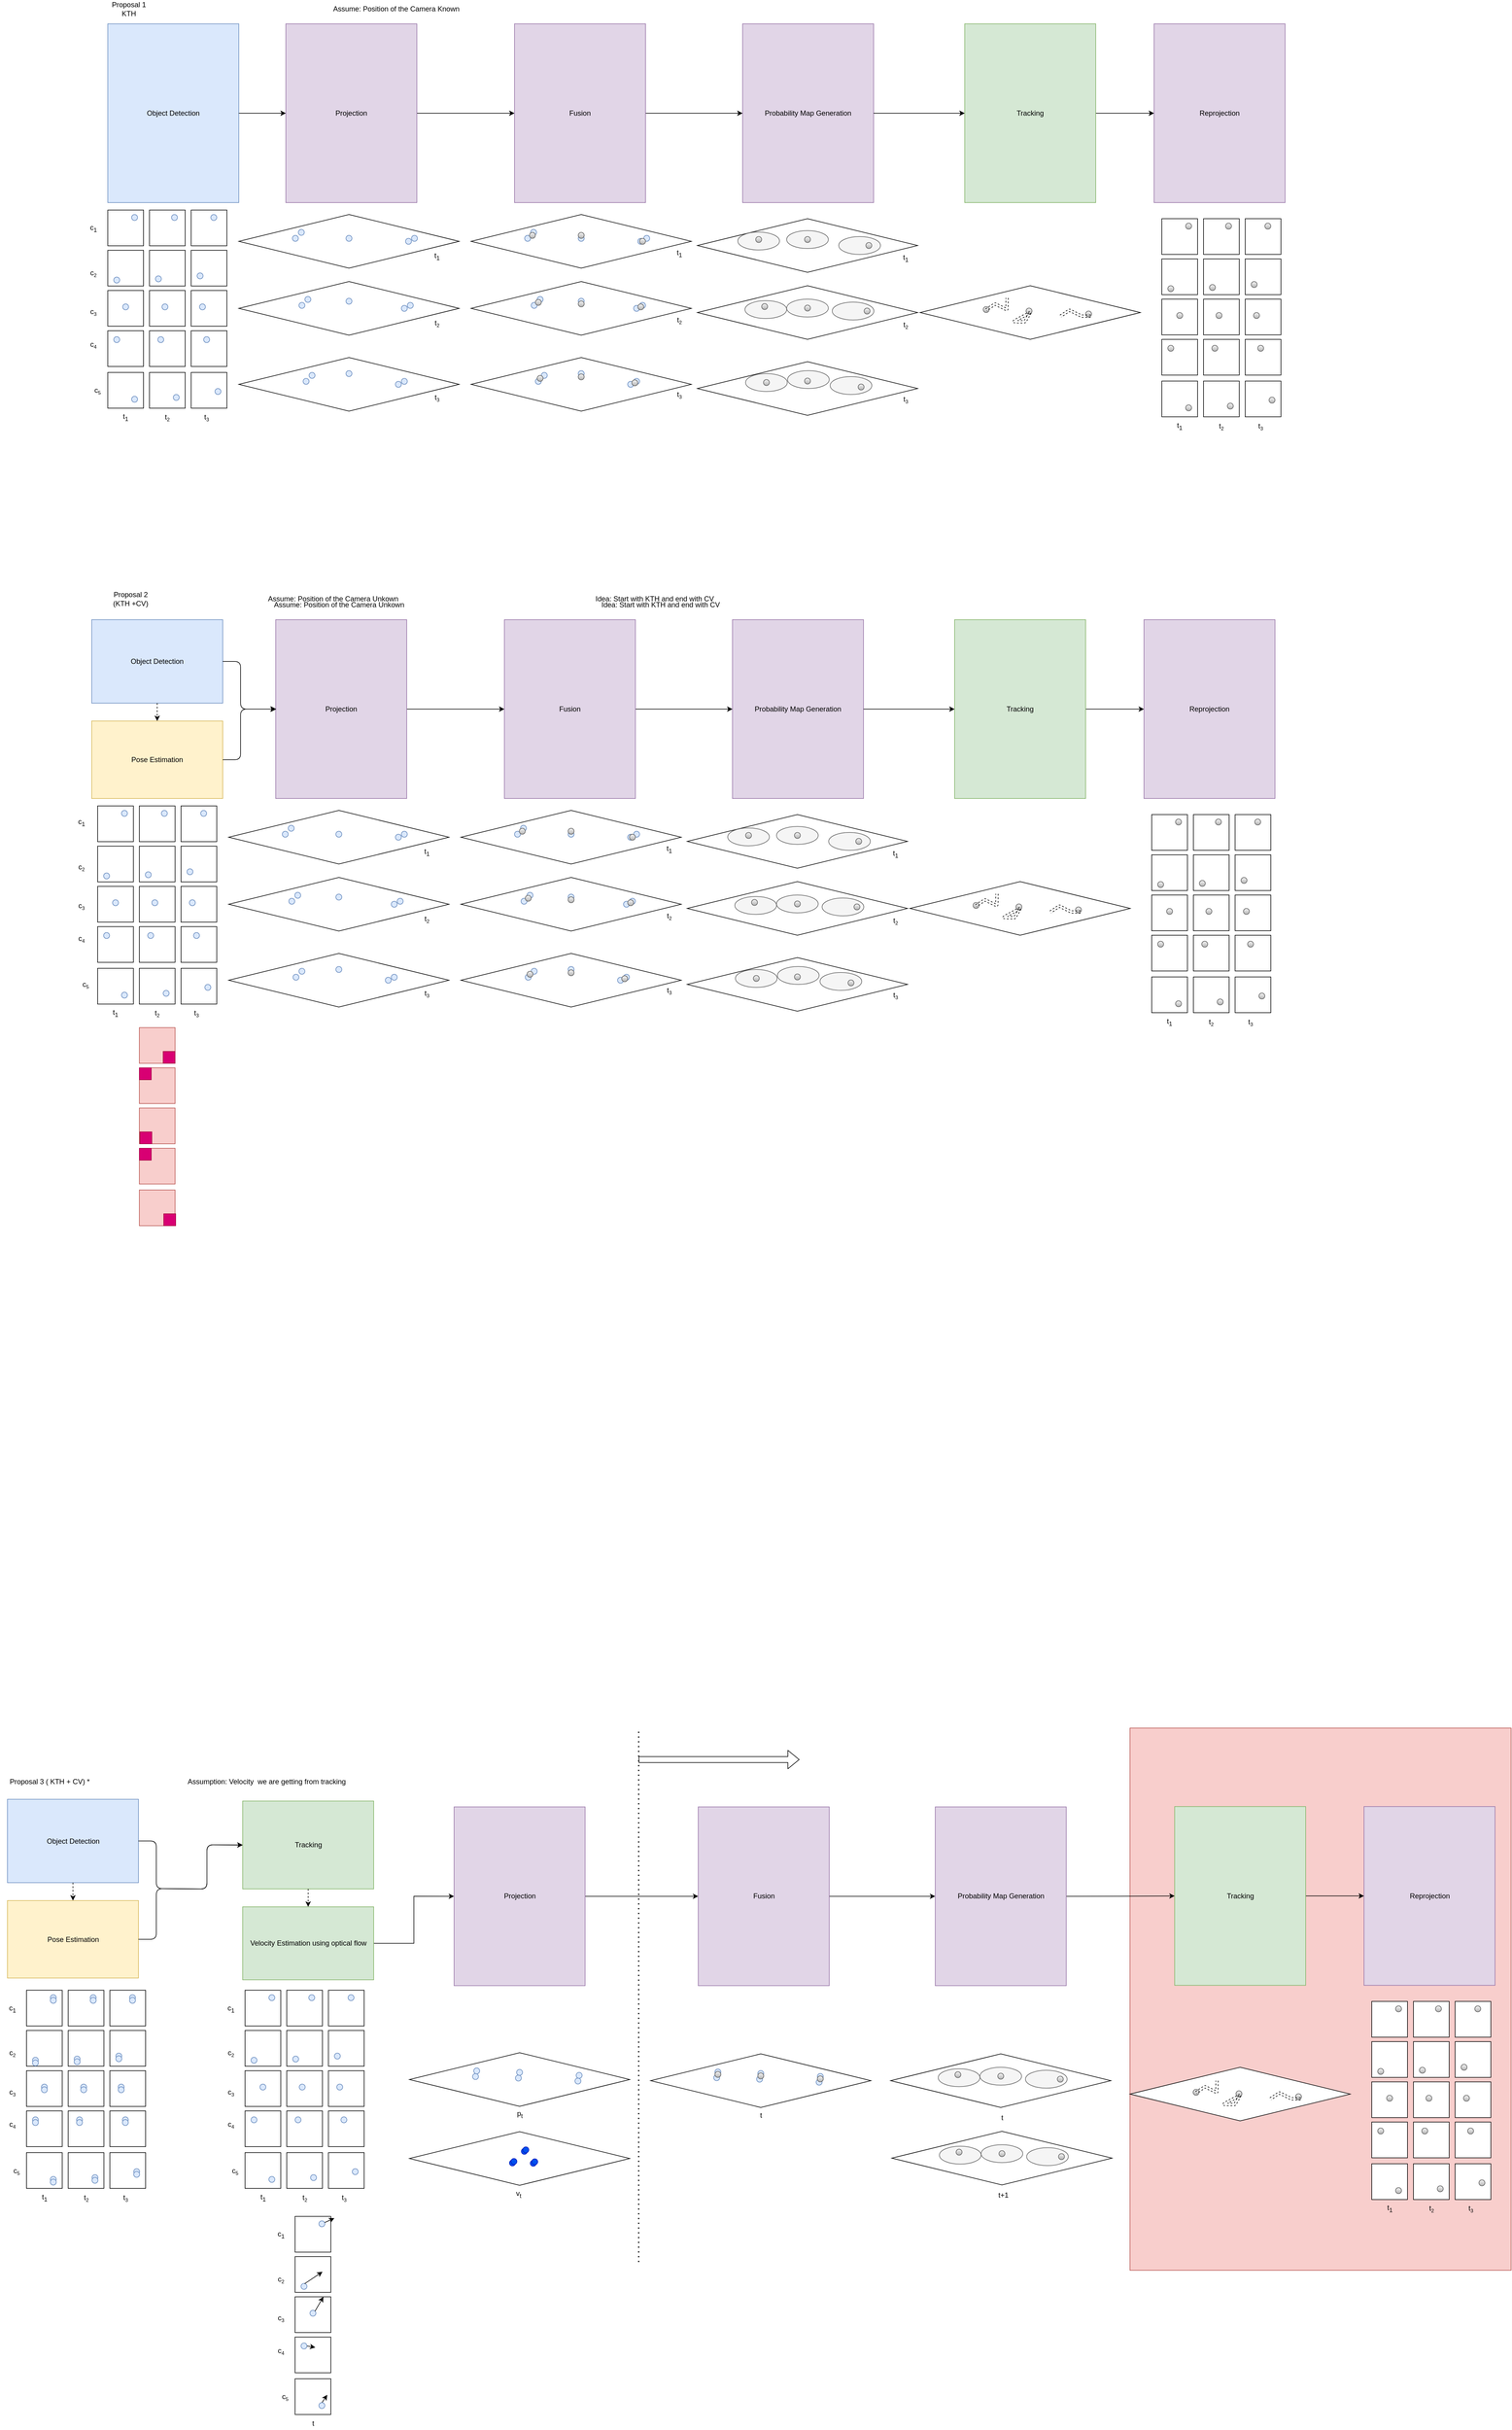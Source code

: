 <mxfile version="13.10.0" type="device"><diagram id="kYCsift1imt4HscNAe-p" name="Page-1"><mxGraphModel dx="8988" dy="2820" grid="1" gridSize="10" guides="1" tooltips="1" connect="1" arrows="1" fold="1" page="1" pageScale="1" pageWidth="3300" pageHeight="4681" math="0" shadow="0"><root><mxCell id="0"/><mxCell id="1" parent="0"/><mxCell id="ygaM2ltoeNWXqoUyg0Il-744" value="" style="rounded=0;whiteSpace=wrap;html=1;fillColor=#f8cecc;strokeColor=#b85450;" parent="1" vertex="1"><mxGeometry x="1896.5" y="3010" width="640" height="910" as="geometry"/></mxCell><mxCell id="ygaM2ltoeNWXqoUyg0Il-172" value="" style="rhombus;whiteSpace=wrap;html=1;" parent="1" vertex="1"><mxGeometry x="1170" y="477" width="370" height="90" as="geometry"/></mxCell><mxCell id="ygaM2ltoeNWXqoUyg0Il-173" value="" style="rhombus;whiteSpace=wrap;html=1;" parent="1" vertex="1"><mxGeometry x="1170" y="589.5" width="370" height="90" as="geometry"/></mxCell><mxCell id="ygaM2ltoeNWXqoUyg0Il-174" value="" style="rhombus;whiteSpace=wrap;html=1;" parent="1" vertex="1"><mxGeometry x="1170" y="717" width="370" height="90" as="geometry"/></mxCell><mxCell id="ygaM2ltoeNWXqoUyg0Il-184" value="" style="ellipse;whiteSpace=wrap;html=1;fillColor=#f5f5f5;strokeColor=#666666;fontColor=#333333;" parent="1" vertex="1"><mxGeometry x="1238" y="499.5" width="70" height="30" as="geometry"/></mxCell><mxCell id="ygaM2ltoeNWXqoUyg0Il-185" value="" style="ellipse;whiteSpace=wrap;html=1;fillColor=#f5f5f5;strokeColor=#666666;fontColor=#333333;" parent="1" vertex="1"><mxGeometry x="1320" y="497" width="70" height="30" as="geometry"/></mxCell><mxCell id="ygaM2ltoeNWXqoUyg0Il-186" value="" style="ellipse;whiteSpace=wrap;html=1;fillColor=#f5f5f5;strokeColor=#666666;fontColor=#333333;" parent="1" vertex="1"><mxGeometry x="1407.5" y="507" width="70" height="30" as="geometry"/></mxCell><mxCell id="ygaM2ltoeNWXqoUyg0Il-187" value="" style="ellipse;whiteSpace=wrap;html=1;fillColor=#f5f5f5;strokeColor=#666666;fontColor=#333333;" parent="1" vertex="1"><mxGeometry x="1396.5" y="617" width="70" height="30" as="geometry"/></mxCell><mxCell id="ygaM2ltoeNWXqoUyg0Il-188" value="" style="ellipse;whiteSpace=wrap;html=1;fillColor=#f5f5f5;strokeColor=#666666;fontColor=#333333;" parent="1" vertex="1"><mxGeometry x="1320" y="612" width="70" height="30" as="geometry"/></mxCell><mxCell id="ygaM2ltoeNWXqoUyg0Il-189" value="" style="ellipse;whiteSpace=wrap;html=1;fillColor=#f5f5f5;strokeColor=#666666;fontColor=#333333;" parent="1" vertex="1"><mxGeometry x="1250" y="614.5" width="70" height="30" as="geometry"/></mxCell><mxCell id="ygaM2ltoeNWXqoUyg0Il-190" value="" style="ellipse;whiteSpace=wrap;html=1;fillColor=#f5f5f5;strokeColor=#666666;fontColor=#333333;" parent="1" vertex="1"><mxGeometry x="1251" y="737" width="70" height="30" as="geometry"/></mxCell><mxCell id="ygaM2ltoeNWXqoUyg0Il-191" value="" style="ellipse;whiteSpace=wrap;html=1;fillColor=#f5f5f5;strokeColor=#666666;fontColor=#333333;" parent="1" vertex="1"><mxGeometry x="1321.5" y="732" width="70" height="30" as="geometry"/></mxCell><mxCell id="ygaM2ltoeNWXqoUyg0Il-192" value="" style="ellipse;whiteSpace=wrap;html=1;fillColor=#f5f5f5;strokeColor=#666666;fontColor=#333333;" parent="1" vertex="1"><mxGeometry x="1393" y="742" width="70" height="30" as="geometry"/></mxCell><mxCell id="aG39VDXnLtYc0OuFhp8O-1" value="Object Detection" style="rounded=0;whiteSpace=wrap;html=1;fillColor=#dae8fc;strokeColor=#6c8ebf;" parent="1" vertex="1"><mxGeometry x="180" y="150" width="220" height="300" as="geometry"/></mxCell><mxCell id="aG39VDXnLtYc0OuFhp8O-55" value="" style="edgeStyle=orthogonalEdgeStyle;rounded=0;orthogonalLoop=1;jettySize=auto;html=1;" parent="1" source="aG39VDXnLtYc0OuFhp8O-3" target="aG39VDXnLtYc0OuFhp8O-53" edge="1"><mxGeometry relative="1" as="geometry"/></mxCell><mxCell id="aG39VDXnLtYc0OuFhp8O-3" value="Projection" style="rounded=0;whiteSpace=wrap;html=1;fillColor=#e1d5e7;strokeColor=#9673a6;" parent="1" vertex="1"><mxGeometry x="479" y="150" width="220" height="300" as="geometry"/></mxCell><mxCell id="aG39VDXnLtYc0OuFhp8O-4" style="edgeStyle=orthogonalEdgeStyle;rounded=0;orthogonalLoop=1;jettySize=auto;html=1;exitX=0.5;exitY=1;exitDx=0;exitDy=0;" parent="1" source="aG39VDXnLtYc0OuFhp8O-1" target="aG39VDXnLtYc0OuFhp8O-1" edge="1"><mxGeometry relative="1" as="geometry"/></mxCell><mxCell id="aG39VDXnLtYc0OuFhp8O-5" value="Probability Map Generation" style="rounded=0;whiteSpace=wrap;html=1;fillColor=#e1d5e7;strokeColor=#9673a6;" parent="1" vertex="1"><mxGeometry x="1246" y="150" width="220" height="300" as="geometry"/></mxCell><mxCell id="aG39VDXnLtYc0OuFhp8O-68" style="edgeStyle=orthogonalEdgeStyle;rounded=0;orthogonalLoop=1;jettySize=auto;html=1;exitX=1;exitY=0.5;exitDx=0;exitDy=0;entryX=0;entryY=0.5;entryDx=0;entryDy=0;" parent="1" source="aG39VDXnLtYc0OuFhp8O-6" target="aG39VDXnLtYc0OuFhp8O-66" edge="1"><mxGeometry relative="1" as="geometry"/></mxCell><mxCell id="aG39VDXnLtYc0OuFhp8O-6" value="Tracking" style="rounded=0;whiteSpace=wrap;html=1;fillColor=#d5e8d4;strokeColor=#82b366;" parent="1" vertex="1"><mxGeometry x="1619" y="150" width="220" height="300" as="geometry"/></mxCell><mxCell id="aG39VDXnLtYc0OuFhp8O-8" value="" style="endArrow=classic;html=1;exitX=1;exitY=0.5;exitDx=0;exitDy=0;entryX=0;entryY=0.5;entryDx=0;entryDy=0;" parent="1" source="aG39VDXnLtYc0OuFhp8O-1" target="aG39VDXnLtYc0OuFhp8O-3" edge="1"><mxGeometry width="50" height="50" relative="1" as="geometry"><mxPoint x="750" y="270" as="sourcePoint"/><mxPoint x="800" y="220" as="targetPoint"/><Array as="points"><mxPoint x="430" y="300"/></Array></mxGeometry></mxCell><mxCell id="aG39VDXnLtYc0OuFhp8O-11" value="" style="endArrow=classic;html=1;entryX=0;entryY=0.5;entryDx=0;entryDy=0;exitX=1;exitY=0.5;exitDx=0;exitDy=0;" parent="1" source="aG39VDXnLtYc0OuFhp8O-5" target="aG39VDXnLtYc0OuFhp8O-6" edge="1"><mxGeometry width="50" height="50" relative="1" as="geometry"><mxPoint x="1265" y="270" as="sourcePoint"/><mxPoint x="1315" y="220" as="targetPoint"/></mxGeometry></mxCell><mxCell id="aG39VDXnLtYc0OuFhp8O-17" value="Object Detection" style="rounded=0;whiteSpace=wrap;html=1;fillColor=#dae8fc;strokeColor=#6c8ebf;" parent="1" vertex="1"><mxGeometry x="11.5" y="3129.5" width="220" height="140" as="geometry"/></mxCell><mxCell id="aG39VDXnLtYc0OuFhp8O-18" value="Pose Estimation" style="rounded=0;whiteSpace=wrap;html=1;fillColor=#fff2cc;strokeColor=#d6b656;" parent="1" vertex="1"><mxGeometry x="11.5" y="3299.5" width="220" height="130" as="geometry"/></mxCell><mxCell id="aG39VDXnLtYc0OuFhp8O-60" value="" style="edgeStyle=orthogonalEdgeStyle;rounded=0;orthogonalLoop=1;jettySize=auto;html=1;" parent="1" source="aG39VDXnLtYc0OuFhp8O-19" target="aG39VDXnLtYc0OuFhp8O-59" edge="1"><mxGeometry relative="1" as="geometry"/></mxCell><mxCell id="aG39VDXnLtYc0OuFhp8O-19" value="Projection" style="rounded=0;whiteSpace=wrap;html=1;fillColor=#e1d5e7;strokeColor=#9673a6;" parent="1" vertex="1"><mxGeometry x="761.5" y="3142.33" width="220" height="300" as="geometry"/></mxCell><mxCell id="aG39VDXnLtYc0OuFhp8O-20" style="edgeStyle=orthogonalEdgeStyle;rounded=0;orthogonalLoop=1;jettySize=auto;html=1;exitX=0.5;exitY=1;exitDx=0;exitDy=0;" parent="1" source="aG39VDXnLtYc0OuFhp8O-17" target="aG39VDXnLtYc0OuFhp8O-17" edge="1"><mxGeometry relative="1" as="geometry"/></mxCell><mxCell id="aG39VDXnLtYc0OuFhp8O-22" value="Tracking" style="rounded=0;whiteSpace=wrap;html=1;fillColor=#d5e8d4;strokeColor=#82b366;" parent="1" vertex="1"><mxGeometry x="406.5" y="3132.5" width="220" height="147.5" as="geometry"/></mxCell><mxCell id="aG39VDXnLtYc0OuFhp8O-23" value="" style="endArrow=classic;html=1;exitX=0.5;exitY=1;exitDx=0;exitDy=0;entryX=0.5;entryY=0;entryDx=0;entryDy=0;dashed=1;" parent="1" source="aG39VDXnLtYc0OuFhp8O-17" target="aG39VDXnLtYc0OuFhp8O-18" edge="1"><mxGeometry width="50" height="50" relative="1" as="geometry"><mxPoint x="581.5" y="3249.5" as="sourcePoint"/><mxPoint x="631.5" y="3199.5" as="targetPoint"/></mxGeometry></mxCell><mxCell id="aG39VDXnLtYc0OuFhp8O-24" value="" style="endArrow=classic;html=1;exitX=1;exitY=0.5;exitDx=0;exitDy=0;entryX=0;entryY=0.5;entryDx=0;entryDy=0;" parent="1" source="aG39VDXnLtYc0OuFhp8O-17" target="aG39VDXnLtYc0OuFhp8O-22" edge="1"><mxGeometry width="50" height="50" relative="1" as="geometry"><mxPoint x="581.5" y="3249.5" as="sourcePoint"/><mxPoint x="416.5" y="3280" as="targetPoint"/><Array as="points"><mxPoint x="261.5" y="3199.5"/><mxPoint x="261.5" y="3279.5"/><mxPoint x="346.5" y="3280"/><mxPoint x="346.5" y="3206"/></Array></mxGeometry></mxCell><mxCell id="aG39VDXnLtYc0OuFhp8O-28" value="Proposal 1 &lt;br&gt;KTH" style="text;html=1;align=center;verticalAlign=middle;resizable=0;points=[];autosize=1;" parent="1" vertex="1"><mxGeometry x="180" y="110" width="70" height="30" as="geometry"/></mxCell><mxCell id="aG39VDXnLtYc0OuFhp8O-29" value="Proposal 3 ( KTH + CV) *" style="text;html=1;align=center;verticalAlign=middle;resizable=0;points=[];autosize=1;" parent="1" vertex="1"><mxGeometry x="6.5" y="3089.5" width="150" height="20" as="geometry"/></mxCell><mxCell id="aG39VDXnLtYc0OuFhp8O-49" value="Assume: Position of the Camera Known" style="text;html=1;align=center;verticalAlign=middle;resizable=0;points=[];autosize=1;" parent="1" vertex="1"><mxGeometry x="549" y="115" width="230" height="20" as="geometry"/></mxCell><mxCell id="aG39VDXnLtYc0OuFhp8O-56" value="" style="edgeStyle=orthogonalEdgeStyle;rounded=0;orthogonalLoop=1;jettySize=auto;html=1;" parent="1" source="aG39VDXnLtYc0OuFhp8O-53" target="aG39VDXnLtYc0OuFhp8O-5" edge="1"><mxGeometry relative="1" as="geometry"/></mxCell><mxCell id="aG39VDXnLtYc0OuFhp8O-53" value="Fusion" style="rounded=0;whiteSpace=wrap;html=1;fillColor=#e1d5e7;strokeColor=#9673a6;" parent="1" vertex="1"><mxGeometry x="863" y="150" width="220" height="300" as="geometry"/></mxCell><mxCell id="aG39VDXnLtYc0OuFhp8O-73" value="" style="edgeStyle=orthogonalEdgeStyle;rounded=0;orthogonalLoop=1;jettySize=auto;html=1;" parent="1" source="aG39VDXnLtYc0OuFhp8O-59" target="aG39VDXnLtYc0OuFhp8O-70" edge="1"><mxGeometry relative="1" as="geometry"/></mxCell><mxCell id="aG39VDXnLtYc0OuFhp8O-59" value="Fusion" style="rounded=0;whiteSpace=wrap;html=1;fillColor=#e1d5e7;strokeColor=#9673a6;" parent="1" vertex="1"><mxGeometry x="1171.5" y="3142.33" width="220" height="300" as="geometry"/></mxCell><mxCell id="aG39VDXnLtYc0OuFhp8O-61" value="Assumption: Velocity&amp;nbsp; we are getting from tracking" style="text;html=1;strokeColor=none;fillColor=none;align=center;verticalAlign=middle;whiteSpace=wrap;rounded=0;" parent="1" vertex="1"><mxGeometry x="301.5" y="3089.5" width="290" height="20" as="geometry"/></mxCell><mxCell id="aG39VDXnLtYc0OuFhp8O-64" style="edgeStyle=orthogonalEdgeStyle;rounded=0;orthogonalLoop=1;jettySize=auto;html=1;exitX=1;exitY=0.5;exitDx=0;exitDy=0;entryX=0;entryY=0.5;entryDx=0;entryDy=0;" parent="1" source="ygaM2ltoeNWXqoUyg0Il-478" target="aG39VDXnLtYc0OuFhp8O-19" edge="1"><mxGeometry relative="1" as="geometry"><mxPoint x="626.5" y="3292.33" as="sourcePoint"/></mxGeometry></mxCell><mxCell id="aG39VDXnLtYc0OuFhp8O-65" value="" style="endArrow=classic;html=1;exitX=1;exitY=0.5;exitDx=0;exitDy=0;entryX=0;entryY=0.5;entryDx=0;entryDy=0;" parent="1" source="aG39VDXnLtYc0OuFhp8O-18" target="aG39VDXnLtYc0OuFhp8O-22" edge="1"><mxGeometry width="50" height="50" relative="1" as="geometry"><mxPoint x="441.5" y="3199.5" as="sourcePoint"/><mxPoint x="491.5" y="3149.5" as="targetPoint"/><Array as="points"><mxPoint x="261.5" y="3364.5"/><mxPoint x="261.5" y="3279.5"/><mxPoint x="346.5" y="3280"/><mxPoint x="346.5" y="3206"/></Array></mxGeometry></mxCell><mxCell id="aG39VDXnLtYc0OuFhp8O-66" value="Reprojection" style="rounded=0;whiteSpace=wrap;html=1;fillColor=#e1d5e7;strokeColor=#9673a6;" parent="1" vertex="1"><mxGeometry x="1937" y="150" width="220" height="300" as="geometry"/></mxCell><mxCell id="ygaM2ltoeNWXqoUyg0Il-743" style="edgeStyle=orthogonalEdgeStyle;rounded=0;orthogonalLoop=1;jettySize=auto;html=1;exitX=1;exitY=0.5;exitDx=0;exitDy=0;" parent="1" source="aG39VDXnLtYc0OuFhp8O-70" target="ygaM2ltoeNWXqoUyg0Il-691" edge="1"><mxGeometry relative="1" as="geometry"/></mxCell><mxCell id="aG39VDXnLtYc0OuFhp8O-70" value="Probability Map Generation" style="rounded=0;whiteSpace=wrap;html=1;fillColor=#e1d5e7;strokeColor=#9673a6;" parent="1" vertex="1"><mxGeometry x="1569.5" y="3142.33" width="220" height="300" as="geometry"/></mxCell><mxCell id="ygaM2ltoeNWXqoUyg0Il-20" value="" style="whiteSpace=wrap;html=1;aspect=fixed;" parent="1" vertex="1"><mxGeometry x="180" y="462.5" width="60" height="60" as="geometry"/></mxCell><mxCell id="ygaM2ltoeNWXqoUyg0Il-21" value="" style="rhombus;whiteSpace=wrap;html=1;" parent="1" vertex="1"><mxGeometry x="400" y="470" width="370" height="90" as="geometry"/></mxCell><mxCell id="ygaM2ltoeNWXqoUyg0Il-27" value="" style="whiteSpace=wrap;html=1;aspect=fixed;" parent="1" vertex="1"><mxGeometry x="180" y="735" width="60" height="60" as="geometry"/></mxCell><mxCell id="ygaM2ltoeNWXqoUyg0Il-28" value="" style="whiteSpace=wrap;html=1;aspect=fixed;" parent="1" vertex="1"><mxGeometry x="180" y="665" width="60" height="60" as="geometry"/></mxCell><mxCell id="ygaM2ltoeNWXqoUyg0Il-29" value="" style="whiteSpace=wrap;html=1;aspect=fixed;" parent="1" vertex="1"><mxGeometry x="180" y="597.5" width="60" height="60" as="geometry"/></mxCell><mxCell id="ygaM2ltoeNWXqoUyg0Il-30" value="" style="whiteSpace=wrap;html=1;aspect=fixed;" parent="1" vertex="1"><mxGeometry x="180" y="530" width="60" height="60" as="geometry"/></mxCell><mxCell id="ygaM2ltoeNWXqoUyg0Il-41" value="" style="ellipse;whiteSpace=wrap;html=1;aspect=fixed;fillColor=#dae8fc;strokeColor=#6c8ebf;" parent="1" vertex="1"><mxGeometry x="220" y="470" width="10" height="10" as="geometry"/></mxCell><mxCell id="ygaM2ltoeNWXqoUyg0Il-42" value="" style="ellipse;whiteSpace=wrap;html=1;aspect=fixed;fillColor=#dae8fc;strokeColor=#6c8ebf;" parent="1" vertex="1"><mxGeometry x="190" y="575" width="10" height="10" as="geometry"/></mxCell><mxCell id="ygaM2ltoeNWXqoUyg0Il-43" value="" style="ellipse;whiteSpace=wrap;html=1;aspect=fixed;fillColor=#dae8fc;strokeColor=#6c8ebf;" parent="1" vertex="1"><mxGeometry x="205" y="620" width="10" height="10" as="geometry"/></mxCell><mxCell id="ygaM2ltoeNWXqoUyg0Il-44" value="" style="ellipse;whiteSpace=wrap;html=1;aspect=fixed;fillColor=#dae8fc;strokeColor=#6c8ebf;" parent="1" vertex="1"><mxGeometry x="190" y="675" width="10" height="10" as="geometry"/></mxCell><mxCell id="ygaM2ltoeNWXqoUyg0Il-47" value="" style="ellipse;whiteSpace=wrap;html=1;aspect=fixed;fillColor=#dae8fc;strokeColor=#6c8ebf;" parent="1" vertex="1"><mxGeometry x="220" y="775" width="10" height="10" as="geometry"/></mxCell><mxCell id="ygaM2ltoeNWXqoUyg0Il-48" value="" style="whiteSpace=wrap;html=1;aspect=fixed;" parent="1" vertex="1"><mxGeometry x="250" y="462.5" width="60" height="60" as="geometry"/></mxCell><mxCell id="ygaM2ltoeNWXqoUyg0Il-49" value="" style="whiteSpace=wrap;html=1;aspect=fixed;" parent="1" vertex="1"><mxGeometry x="250" y="735" width="60" height="60" as="geometry"/></mxCell><mxCell id="ygaM2ltoeNWXqoUyg0Il-50" value="" style="whiteSpace=wrap;html=1;aspect=fixed;" parent="1" vertex="1"><mxGeometry x="250" y="665" width="60" height="60" as="geometry"/></mxCell><mxCell id="ygaM2ltoeNWXqoUyg0Il-51" value="" style="whiteSpace=wrap;html=1;aspect=fixed;" parent="1" vertex="1"><mxGeometry x="250" y="597.5" width="60" height="60" as="geometry"/></mxCell><mxCell id="ygaM2ltoeNWXqoUyg0Il-52" value="" style="whiteSpace=wrap;html=1;aspect=fixed;" parent="1" vertex="1"><mxGeometry x="250" y="530" width="60" height="60" as="geometry"/></mxCell><mxCell id="ygaM2ltoeNWXqoUyg0Il-53" value="" style="ellipse;whiteSpace=wrap;html=1;aspect=fixed;fillColor=#dae8fc;strokeColor=#6c8ebf;" parent="1" vertex="1"><mxGeometry x="287" y="470" width="10" height="10" as="geometry"/></mxCell><mxCell id="ygaM2ltoeNWXqoUyg0Il-54" value="" style="ellipse;whiteSpace=wrap;html=1;aspect=fixed;fillColor=#dae8fc;strokeColor=#6c8ebf;" parent="1" vertex="1"><mxGeometry x="260" y="573" width="10" height="10" as="geometry"/></mxCell><mxCell id="ygaM2ltoeNWXqoUyg0Il-55" value="" style="ellipse;whiteSpace=wrap;html=1;aspect=fixed;fillColor=#dae8fc;strokeColor=#6c8ebf;" parent="1" vertex="1"><mxGeometry x="271" y="620" width="10" height="10" as="geometry"/></mxCell><mxCell id="ygaM2ltoeNWXqoUyg0Il-56" value="" style="ellipse;whiteSpace=wrap;html=1;aspect=fixed;fillColor=#dae8fc;strokeColor=#6c8ebf;" parent="1" vertex="1"><mxGeometry x="264" y="675" width="10" height="10" as="geometry"/></mxCell><mxCell id="ygaM2ltoeNWXqoUyg0Il-57" value="" style="ellipse;whiteSpace=wrap;html=1;aspect=fixed;fillColor=#dae8fc;strokeColor=#6c8ebf;" parent="1" vertex="1"><mxGeometry x="290" y="772" width="10" height="10" as="geometry"/></mxCell><mxCell id="ygaM2ltoeNWXqoUyg0Il-78" value="" style="whiteSpace=wrap;html=1;aspect=fixed;" parent="1" vertex="1"><mxGeometry x="320" y="462.5" width="60" height="60" as="geometry"/></mxCell><mxCell id="ygaM2ltoeNWXqoUyg0Il-79" value="" style="whiteSpace=wrap;html=1;aspect=fixed;" parent="1" vertex="1"><mxGeometry x="320" y="735" width="60" height="60" as="geometry"/></mxCell><mxCell id="ygaM2ltoeNWXqoUyg0Il-80" value="" style="whiteSpace=wrap;html=1;aspect=fixed;" parent="1" vertex="1"><mxGeometry x="320" y="665" width="60" height="60" as="geometry"/></mxCell><mxCell id="ygaM2ltoeNWXqoUyg0Il-81" value="" style="whiteSpace=wrap;html=1;aspect=fixed;" parent="1" vertex="1"><mxGeometry x="320" y="597.5" width="60" height="60" as="geometry"/></mxCell><mxCell id="ygaM2ltoeNWXqoUyg0Il-82" value="" style="whiteSpace=wrap;html=1;aspect=fixed;" parent="1" vertex="1"><mxGeometry x="320" y="530" width="60" height="60" as="geometry"/></mxCell><mxCell id="ygaM2ltoeNWXqoUyg0Il-83" value="" style="ellipse;whiteSpace=wrap;html=1;aspect=fixed;fillColor=#dae8fc;strokeColor=#6c8ebf;" parent="1" vertex="1"><mxGeometry x="353" y="470" width="10" height="10" as="geometry"/></mxCell><mxCell id="ygaM2ltoeNWXqoUyg0Il-84" value="" style="ellipse;whiteSpace=wrap;html=1;aspect=fixed;fillColor=#dae8fc;strokeColor=#6c8ebf;" parent="1" vertex="1"><mxGeometry x="330" y="568" width="10" height="10" as="geometry"/></mxCell><mxCell id="ygaM2ltoeNWXqoUyg0Il-85" value="" style="ellipse;whiteSpace=wrap;html=1;aspect=fixed;fillColor=#dae8fc;strokeColor=#6c8ebf;" parent="1" vertex="1"><mxGeometry x="334" y="620" width="10" height="10" as="geometry"/></mxCell><mxCell id="ygaM2ltoeNWXqoUyg0Il-86" value="" style="ellipse;whiteSpace=wrap;html=1;aspect=fixed;fillColor=#dae8fc;strokeColor=#6c8ebf;" parent="1" vertex="1"><mxGeometry x="341" y="675" width="10" height="10" as="geometry"/></mxCell><mxCell id="ygaM2ltoeNWXqoUyg0Il-87" value="" style="ellipse;whiteSpace=wrap;html=1;aspect=fixed;fillColor=#dae8fc;strokeColor=#6c8ebf;" parent="1" vertex="1"><mxGeometry x="360" y="762" width="10" height="10" as="geometry"/></mxCell><mxCell id="ygaM2ltoeNWXqoUyg0Il-88" value="t&lt;sub&gt;1&lt;/sub&gt;" style="text;html=1;strokeColor=none;fillColor=none;align=center;verticalAlign=middle;whiteSpace=wrap;rounded=0;" parent="1" vertex="1"><mxGeometry x="190" y="800" width="40" height="20" as="geometry"/></mxCell><mxCell id="ygaM2ltoeNWXqoUyg0Il-89" value="t&lt;span style=&quot;font-size: 10px&quot;&gt;&lt;sub&gt;2&lt;/sub&gt;&lt;/span&gt;" style="text;html=1;strokeColor=none;fillColor=none;align=center;verticalAlign=middle;whiteSpace=wrap;rounded=0;" parent="1" vertex="1"><mxGeometry x="260" y="800" width="40" height="20" as="geometry"/></mxCell><mxCell id="ygaM2ltoeNWXqoUyg0Il-90" value="t&lt;span style=&quot;font-size: 10px&quot;&gt;&lt;sub&gt;3&lt;/sub&gt;&lt;/span&gt;" style="text;html=1;strokeColor=none;fillColor=none;align=center;verticalAlign=middle;whiteSpace=wrap;rounded=0;" parent="1" vertex="1"><mxGeometry x="326" y="800" width="40" height="20" as="geometry"/></mxCell><mxCell id="ygaM2ltoeNWXqoUyg0Il-93" value="" style="ellipse;whiteSpace=wrap;html=1;aspect=fixed;fillColor=#dae8fc;strokeColor=#6c8ebf;" parent="1" vertex="1"><mxGeometry x="490" y="505" width="10" height="10" as="geometry"/></mxCell><mxCell id="ygaM2ltoeNWXqoUyg0Il-94" value="" style="ellipse;whiteSpace=wrap;html=1;aspect=fixed;fillColor=#dae8fc;strokeColor=#6c8ebf;" parent="1" vertex="1"><mxGeometry x="500" y="495" width="10" height="10" as="geometry"/></mxCell><mxCell id="ygaM2ltoeNWXqoUyg0Il-95" value="" style="ellipse;whiteSpace=wrap;html=1;aspect=fixed;fillColor=#dae8fc;strokeColor=#6c8ebf;" parent="1" vertex="1"><mxGeometry x="580" y="505" width="10" height="10" as="geometry"/></mxCell><mxCell id="ygaM2ltoeNWXqoUyg0Il-96" value="" style="ellipse;whiteSpace=wrap;html=1;aspect=fixed;fillColor=#dae8fc;strokeColor=#6c8ebf;" parent="1" vertex="1"><mxGeometry x="690" y="505" width="10" height="10" as="geometry"/></mxCell><mxCell id="ygaM2ltoeNWXqoUyg0Il-97" value="" style="ellipse;whiteSpace=wrap;html=1;aspect=fixed;fillColor=#dae8fc;strokeColor=#6c8ebf;" parent="1" vertex="1"><mxGeometry x="680" y="510" width="10" height="10" as="geometry"/></mxCell><mxCell id="ygaM2ltoeNWXqoUyg0Il-100" value="" style="rhombus;whiteSpace=wrap;html=1;" parent="1" vertex="1"><mxGeometry x="400" y="582.5" width="370" height="90" as="geometry"/></mxCell><mxCell id="ygaM2ltoeNWXqoUyg0Il-101" value="" style="ellipse;whiteSpace=wrap;html=1;aspect=fixed;fillColor=#dae8fc;strokeColor=#6c8ebf;" parent="1" vertex="1"><mxGeometry x="501" y="617.5" width="10" height="10" as="geometry"/></mxCell><mxCell id="ygaM2ltoeNWXqoUyg0Il-102" value="" style="ellipse;whiteSpace=wrap;html=1;aspect=fixed;fillColor=#dae8fc;strokeColor=#6c8ebf;" parent="1" vertex="1"><mxGeometry x="511" y="607.5" width="10" height="10" as="geometry"/></mxCell><mxCell id="ygaM2ltoeNWXqoUyg0Il-103" value="" style="ellipse;whiteSpace=wrap;html=1;aspect=fixed;fillColor=#dae8fc;strokeColor=#6c8ebf;" parent="1" vertex="1"><mxGeometry x="580" y="610.5" width="10" height="10" as="geometry"/></mxCell><mxCell id="ygaM2ltoeNWXqoUyg0Il-104" value="" style="ellipse;whiteSpace=wrap;html=1;aspect=fixed;fillColor=#dae8fc;strokeColor=#6c8ebf;" parent="1" vertex="1"><mxGeometry x="683" y="617.5" width="10" height="10" as="geometry"/></mxCell><mxCell id="ygaM2ltoeNWXqoUyg0Il-105" value="" style="ellipse;whiteSpace=wrap;html=1;aspect=fixed;fillColor=#dae8fc;strokeColor=#6c8ebf;" parent="1" vertex="1"><mxGeometry x="673" y="622.5" width="10" height="10" as="geometry"/></mxCell><mxCell id="ygaM2ltoeNWXqoUyg0Il-112" value="" style="rhombus;whiteSpace=wrap;html=1;" parent="1" vertex="1"><mxGeometry x="400" y="710" width="370" height="90" as="geometry"/></mxCell><mxCell id="ygaM2ltoeNWXqoUyg0Il-113" value="" style="ellipse;whiteSpace=wrap;html=1;aspect=fixed;fillColor=#dae8fc;strokeColor=#6c8ebf;" parent="1" vertex="1"><mxGeometry x="508" y="745" width="10" height="10" as="geometry"/></mxCell><mxCell id="ygaM2ltoeNWXqoUyg0Il-114" value="" style="ellipse;whiteSpace=wrap;html=1;aspect=fixed;fillColor=#dae8fc;strokeColor=#6c8ebf;" parent="1" vertex="1"><mxGeometry x="518" y="735" width="10" height="10" as="geometry"/></mxCell><mxCell id="ygaM2ltoeNWXqoUyg0Il-115" value="" style="ellipse;whiteSpace=wrap;html=1;aspect=fixed;fillColor=#dae8fc;strokeColor=#6c8ebf;" parent="1" vertex="1"><mxGeometry x="580" y="732" width="10" height="10" as="geometry"/></mxCell><mxCell id="ygaM2ltoeNWXqoUyg0Il-116" value="" style="ellipse;whiteSpace=wrap;html=1;aspect=fixed;fillColor=#dae8fc;strokeColor=#6c8ebf;" parent="1" vertex="1"><mxGeometry x="673" y="745" width="10" height="10" as="geometry"/></mxCell><mxCell id="ygaM2ltoeNWXqoUyg0Il-117" value="" style="ellipse;whiteSpace=wrap;html=1;aspect=fixed;fillColor=#dae8fc;strokeColor=#6c8ebf;" parent="1" vertex="1"><mxGeometry x="663" y="750" width="10" height="10" as="geometry"/></mxCell><mxCell id="ygaM2ltoeNWXqoUyg0Il-118" value="" style="rhombus;whiteSpace=wrap;html=1;" parent="1" vertex="1"><mxGeometry x="790" y="470" width="370" height="90" as="geometry"/></mxCell><mxCell id="ygaM2ltoeNWXqoUyg0Il-119" value="" style="ellipse;whiteSpace=wrap;html=1;aspect=fixed;fillColor=#dae8fc;strokeColor=#6c8ebf;" parent="1" vertex="1"><mxGeometry x="880" y="505" width="10" height="10" as="geometry"/></mxCell><mxCell id="ygaM2ltoeNWXqoUyg0Il-120" value="" style="ellipse;whiteSpace=wrap;html=1;aspect=fixed;fillColor=#dae8fc;strokeColor=#6c8ebf;" parent="1" vertex="1"><mxGeometry x="890" y="495" width="10" height="10" as="geometry"/></mxCell><mxCell id="ygaM2ltoeNWXqoUyg0Il-121" value="" style="ellipse;whiteSpace=wrap;html=1;aspect=fixed;fillColor=#dae8fc;strokeColor=#6c8ebf;" parent="1" vertex="1"><mxGeometry x="970" y="505" width="10" height="10" as="geometry"/></mxCell><mxCell id="ygaM2ltoeNWXqoUyg0Il-122" value="" style="ellipse;whiteSpace=wrap;html=1;aspect=fixed;fillColor=#dae8fc;strokeColor=#6c8ebf;" parent="1" vertex="1"><mxGeometry x="1080" y="505" width="10" height="10" as="geometry"/></mxCell><mxCell id="ygaM2ltoeNWXqoUyg0Il-123" value="" style="ellipse;whiteSpace=wrap;html=1;aspect=fixed;fillColor=#dae8fc;strokeColor=#6c8ebf;" parent="1" vertex="1"><mxGeometry x="1070" y="510" width="10" height="10" as="geometry"/></mxCell><mxCell id="ygaM2ltoeNWXqoUyg0Il-124" value="" style="rhombus;whiteSpace=wrap;html=1;" parent="1" vertex="1"><mxGeometry x="790" y="582.5" width="370" height="90" as="geometry"/></mxCell><mxCell id="ygaM2ltoeNWXqoUyg0Il-125" value="" style="ellipse;whiteSpace=wrap;html=1;aspect=fixed;fillColor=#dae8fc;strokeColor=#6c8ebf;" parent="1" vertex="1"><mxGeometry x="891" y="617.5" width="10" height="10" as="geometry"/></mxCell><mxCell id="ygaM2ltoeNWXqoUyg0Il-126" value="" style="ellipse;whiteSpace=wrap;html=1;aspect=fixed;fillColor=#dae8fc;strokeColor=#6c8ebf;" parent="1" vertex="1"><mxGeometry x="901" y="607.5" width="10" height="10" as="geometry"/></mxCell><mxCell id="ygaM2ltoeNWXqoUyg0Il-127" value="" style="ellipse;whiteSpace=wrap;html=1;aspect=fixed;fillColor=#dae8fc;strokeColor=#6c8ebf;" parent="1" vertex="1"><mxGeometry x="970" y="610.5" width="10" height="10" as="geometry"/></mxCell><mxCell id="ygaM2ltoeNWXqoUyg0Il-128" value="" style="ellipse;whiteSpace=wrap;html=1;aspect=fixed;fillColor=#dae8fc;strokeColor=#6c8ebf;" parent="1" vertex="1"><mxGeometry x="1073" y="617.5" width="10" height="10" as="geometry"/></mxCell><mxCell id="ygaM2ltoeNWXqoUyg0Il-129" value="" style="ellipse;whiteSpace=wrap;html=1;aspect=fixed;fillColor=#dae8fc;strokeColor=#6c8ebf;" parent="1" vertex="1"><mxGeometry x="1063" y="622.5" width="10" height="10" as="geometry"/></mxCell><mxCell id="ygaM2ltoeNWXqoUyg0Il-130" value="" style="rhombus;whiteSpace=wrap;html=1;" parent="1" vertex="1"><mxGeometry x="790" y="710" width="370" height="90" as="geometry"/></mxCell><mxCell id="ygaM2ltoeNWXqoUyg0Il-131" value="" style="ellipse;whiteSpace=wrap;html=1;aspect=fixed;fillColor=#dae8fc;strokeColor=#6c8ebf;" parent="1" vertex="1"><mxGeometry x="898" y="745" width="10" height="10" as="geometry"/></mxCell><mxCell id="ygaM2ltoeNWXqoUyg0Il-132" value="" style="ellipse;whiteSpace=wrap;html=1;aspect=fixed;fillColor=#dae8fc;strokeColor=#6c8ebf;" parent="1" vertex="1"><mxGeometry x="908" y="735" width="10" height="10" as="geometry"/></mxCell><mxCell id="ygaM2ltoeNWXqoUyg0Il-133" value="" style="ellipse;whiteSpace=wrap;html=1;aspect=fixed;fillColor=#dae8fc;strokeColor=#6c8ebf;" parent="1" vertex="1"><mxGeometry x="970" y="732" width="10" height="10" as="geometry"/></mxCell><mxCell id="ygaM2ltoeNWXqoUyg0Il-134" value="" style="ellipse;whiteSpace=wrap;html=1;aspect=fixed;fillColor=#dae8fc;strokeColor=#6c8ebf;" parent="1" vertex="1"><mxGeometry x="1063" y="745" width="10" height="10" as="geometry"/></mxCell><mxCell id="ygaM2ltoeNWXqoUyg0Il-135" value="" style="ellipse;whiteSpace=wrap;html=1;aspect=fixed;fillColor=#dae8fc;strokeColor=#6c8ebf;" parent="1" vertex="1"><mxGeometry x="1053" y="750" width="10" height="10" as="geometry"/></mxCell><mxCell id="ygaM2ltoeNWXqoUyg0Il-136" value="" style="ellipse;whiteSpace=wrap;html=1;aspect=fixed;fillColor=#f5f5f5;strokeColor=#666666;gradientColor=#b3b3b3;" parent="1" vertex="1"><mxGeometry x="888" y="500" width="10" height="10" as="geometry"/></mxCell><mxCell id="ygaM2ltoeNWXqoUyg0Il-137" value="" style="ellipse;whiteSpace=wrap;html=1;aspect=fixed;fillColor=#f5f5f5;strokeColor=#666666;gradientColor=#b3b3b3;" parent="1" vertex="1"><mxGeometry x="970" y="500" width="10" height="10" as="geometry"/></mxCell><mxCell id="ygaM2ltoeNWXqoUyg0Il-138" value="" style="ellipse;whiteSpace=wrap;html=1;aspect=fixed;fillColor=#f5f5f5;strokeColor=#666666;gradientColor=#b3b3b3;" parent="1" vertex="1"><mxGeometry x="1073" y="510" width="10" height="10" as="geometry"/></mxCell><mxCell id="ygaM2ltoeNWXqoUyg0Il-139" value="" style="ellipse;whiteSpace=wrap;html=1;aspect=fixed;fillColor=#f5f5f5;strokeColor=#666666;gradientColor=#b3b3b3;" parent="1" vertex="1"><mxGeometry x="898" y="612.5" width="10" height="10" as="geometry"/></mxCell><mxCell id="ygaM2ltoeNWXqoUyg0Il-140" value="" style="ellipse;whiteSpace=wrap;html=1;aspect=fixed;fillColor=#f5f5f5;strokeColor=#666666;gradientColor=#b3b3b3;" parent="1" vertex="1"><mxGeometry x="970" y="615" width="10" height="10" as="geometry"/></mxCell><mxCell id="ygaM2ltoeNWXqoUyg0Il-141" value="" style="ellipse;whiteSpace=wrap;html=1;aspect=fixed;fillColor=#f5f5f5;strokeColor=#666666;gradientColor=#b3b3b3;" parent="1" vertex="1"><mxGeometry x="1070" y="620" width="10" height="10" as="geometry"/></mxCell><mxCell id="ygaM2ltoeNWXqoUyg0Il-142" value="" style="ellipse;whiteSpace=wrap;html=1;aspect=fixed;fillColor=#f5f5f5;strokeColor=#666666;gradientColor=#b3b3b3;" parent="1" vertex="1"><mxGeometry x="901" y="740" width="10" height="10" as="geometry"/></mxCell><mxCell id="ygaM2ltoeNWXqoUyg0Il-143" value="" style="ellipse;whiteSpace=wrap;html=1;aspect=fixed;fillColor=#f5f5f5;strokeColor=#666666;gradientColor=#b3b3b3;" parent="1" vertex="1"><mxGeometry x="970" y="737.5" width="10" height="10" as="geometry"/></mxCell><mxCell id="ygaM2ltoeNWXqoUyg0Il-144" value="" style="ellipse;whiteSpace=wrap;html=1;aspect=fixed;fillColor=#f5f5f5;strokeColor=#666666;gradientColor=#b3b3b3;" parent="1" vertex="1"><mxGeometry x="1060" y="747.5" width="10" height="10" as="geometry"/></mxCell><mxCell id="ygaM2ltoeNWXqoUyg0Il-175" value="" style="ellipse;whiteSpace=wrap;html=1;aspect=fixed;fillColor=#f5f5f5;strokeColor=#666666;gradientColor=#b3b3b3;" parent="1" vertex="1"><mxGeometry x="1268" y="507" width="10" height="10" as="geometry"/></mxCell><mxCell id="ygaM2ltoeNWXqoUyg0Il-176" value="" style="ellipse;whiteSpace=wrap;html=1;aspect=fixed;fillColor=#f5f5f5;strokeColor=#666666;gradientColor=#b3b3b3;" parent="1" vertex="1"><mxGeometry x="1350" y="507" width="10" height="10" as="geometry"/></mxCell><mxCell id="ygaM2ltoeNWXqoUyg0Il-177" value="" style="ellipse;whiteSpace=wrap;html=1;aspect=fixed;fillColor=#f5f5f5;strokeColor=#666666;gradientColor=#b3b3b3;" parent="1" vertex="1"><mxGeometry x="1453" y="517" width="10" height="10" as="geometry"/></mxCell><mxCell id="ygaM2ltoeNWXqoUyg0Il-178" value="" style="ellipse;whiteSpace=wrap;html=1;aspect=fixed;fillColor=#f5f5f5;strokeColor=#666666;gradientColor=#b3b3b3;" parent="1" vertex="1"><mxGeometry x="1278" y="619.5" width="10" height="10" as="geometry"/></mxCell><mxCell id="ygaM2ltoeNWXqoUyg0Il-179" value="" style="ellipse;whiteSpace=wrap;html=1;aspect=fixed;fillColor=#f5f5f5;strokeColor=#666666;gradientColor=#b3b3b3;" parent="1" vertex="1"><mxGeometry x="1350" y="622" width="10" height="10" as="geometry"/></mxCell><mxCell id="ygaM2ltoeNWXqoUyg0Il-180" value="" style="ellipse;whiteSpace=wrap;html=1;aspect=fixed;fillColor=#f5f5f5;strokeColor=#666666;gradientColor=#b3b3b3;" parent="1" vertex="1"><mxGeometry x="1450" y="627" width="10" height="10" as="geometry"/></mxCell><mxCell id="ygaM2ltoeNWXqoUyg0Il-181" value="" style="ellipse;whiteSpace=wrap;html=1;aspect=fixed;fillColor=#f5f5f5;strokeColor=#666666;gradientColor=#b3b3b3;" parent="1" vertex="1"><mxGeometry x="1281" y="747" width="10" height="10" as="geometry"/></mxCell><mxCell id="ygaM2ltoeNWXqoUyg0Il-182" value="" style="ellipse;whiteSpace=wrap;html=1;aspect=fixed;fillColor=#f5f5f5;strokeColor=#666666;gradientColor=#b3b3b3;" parent="1" vertex="1"><mxGeometry x="1350" y="744.5" width="10" height="10" as="geometry"/></mxCell><mxCell id="ygaM2ltoeNWXqoUyg0Il-183" value="" style="ellipse;whiteSpace=wrap;html=1;aspect=fixed;fillColor=#f5f5f5;strokeColor=#666666;gradientColor=#b3b3b3;" parent="1" vertex="1"><mxGeometry x="1440" y="754.5" width="10" height="10" as="geometry"/></mxCell><mxCell id="ygaM2ltoeNWXqoUyg0Il-193" value="" style="rhombus;whiteSpace=wrap;html=1;" parent="1" vertex="1"><mxGeometry x="1544" y="589.5" width="370" height="90" as="geometry"/></mxCell><mxCell id="ygaM2ltoeNWXqoUyg0Il-194" value="" style="ellipse;whiteSpace=wrap;html=1;aspect=fixed;fillColor=#f5f5f5;strokeColor=#666666;gradientColor=#b3b3b3;" parent="1" vertex="1"><mxGeometry x="1650" y="624.5" width="10" height="10" as="geometry"/></mxCell><mxCell id="ygaM2ltoeNWXqoUyg0Il-195" value="" style="ellipse;whiteSpace=wrap;html=1;aspect=fixed;fillColor=#f5f5f5;strokeColor=#666666;gradientColor=#b3b3b3;" parent="1" vertex="1"><mxGeometry x="1722" y="627" width="10" height="10" as="geometry"/></mxCell><mxCell id="ygaM2ltoeNWXqoUyg0Il-196" value="" style="ellipse;whiteSpace=wrap;html=1;aspect=fixed;fillColor=#f5f5f5;strokeColor=#666666;gradientColor=#b3b3b3;" parent="1" vertex="1"><mxGeometry x="1822" y="632" width="10" height="10" as="geometry"/></mxCell><mxCell id="ygaM2ltoeNWXqoUyg0Il-197" value="" style="curved=1;endArrow=classic;html=1;shape=link;dashed=1;entryX=0.395;entryY=0.228;entryDx=0;entryDy=0;entryPerimeter=0;" parent="1" target="ygaM2ltoeNWXqoUyg0Il-193" edge="1"><mxGeometry width="50" height="50" relative="1" as="geometry"><mxPoint x="1655" y="630" as="sourcePoint"/><mxPoint x="1680" y="550" as="targetPoint"/><Array as="points"><mxPoint x="1670" y="620"/><mxPoint x="1690" y="630"/></Array></mxGeometry></mxCell><mxCell id="ygaM2ltoeNWXqoUyg0Il-198" value="" style="curved=1;endArrow=classic;html=1;shape=link;dashed=1;" parent="1" source="ygaM2ltoeNWXqoUyg0Il-193" target="ygaM2ltoeNWXqoUyg0Il-193" edge="1"><mxGeometry width="50" height="50" relative="1" as="geometry"><mxPoint x="1665" y="640" as="sourcePoint"/><mxPoint x="1700.15" y="620.02" as="targetPoint"/><Array as="points"><mxPoint x="1700" y="650"/><mxPoint x="1720" y="650"/></Array></mxGeometry></mxCell><mxCell id="ygaM2ltoeNWXqoUyg0Il-199" value="" style="curved=1;endArrow=classic;html=1;shape=link;dashed=1;entryX=1;entryY=1;entryDx=0;entryDy=0;" parent="1" target="ygaM2ltoeNWXqoUyg0Il-196" edge="1"><mxGeometry width="50" height="50" relative="1" as="geometry"><mxPoint x="1780" y="640.48" as="sourcePoint"/><mxPoint x="1815.15" y="620.5" as="targetPoint"/><Array as="points"><mxPoint x="1795" y="630.48"/><mxPoint x="1815" y="640.48"/></Array></mxGeometry></mxCell><mxCell id="ygaM2ltoeNWXqoUyg0Il-235" value="" style="whiteSpace=wrap;html=1;aspect=fixed;" parent="1" vertex="1"><mxGeometry x="1950" y="477" width="60" height="60" as="geometry"/></mxCell><mxCell id="ygaM2ltoeNWXqoUyg0Il-236" value="" style="whiteSpace=wrap;html=1;aspect=fixed;" parent="1" vertex="1"><mxGeometry x="1950" y="749.5" width="60" height="60" as="geometry"/></mxCell><mxCell id="ygaM2ltoeNWXqoUyg0Il-237" value="" style="whiteSpace=wrap;html=1;aspect=fixed;" parent="1" vertex="1"><mxGeometry x="1950" y="679.5" width="60" height="60" as="geometry"/></mxCell><mxCell id="ygaM2ltoeNWXqoUyg0Il-238" value="" style="whiteSpace=wrap;html=1;aspect=fixed;" parent="1" vertex="1"><mxGeometry x="1950" y="612" width="60" height="60" as="geometry"/></mxCell><mxCell id="ygaM2ltoeNWXqoUyg0Il-239" value="" style="whiteSpace=wrap;html=1;aspect=fixed;" parent="1" vertex="1"><mxGeometry x="1950" y="544.5" width="60" height="60" as="geometry"/></mxCell><mxCell id="ygaM2ltoeNWXqoUyg0Il-240" value="" style="ellipse;whiteSpace=wrap;html=1;aspect=fixed;fillColor=#f5f5f5;strokeColor=#666666;gradientColor=#b3b3b3;" parent="1" vertex="1"><mxGeometry x="1990" y="484.5" width="10" height="10" as="geometry"/></mxCell><mxCell id="ygaM2ltoeNWXqoUyg0Il-241" value="" style="ellipse;whiteSpace=wrap;html=1;aspect=fixed;fillColor=#f5f5f5;strokeColor=#666666;gradientColor=#b3b3b3;" parent="1" vertex="1"><mxGeometry x="1960" y="589.5" width="10" height="10" as="geometry"/></mxCell><mxCell id="ygaM2ltoeNWXqoUyg0Il-242" value="" style="ellipse;whiteSpace=wrap;html=1;aspect=fixed;fillColor=#f5f5f5;strokeColor=#666666;gradientColor=#b3b3b3;" parent="1" vertex="1"><mxGeometry x="1975" y="634.5" width="10" height="10" as="geometry"/></mxCell><mxCell id="ygaM2ltoeNWXqoUyg0Il-243" value="" style="ellipse;whiteSpace=wrap;html=1;aspect=fixed;fillColor=#f5f5f5;strokeColor=#666666;gradientColor=#b3b3b3;" parent="1" vertex="1"><mxGeometry x="1960" y="689.5" width="10" height="10" as="geometry"/></mxCell><mxCell id="ygaM2ltoeNWXqoUyg0Il-244" value="" style="ellipse;whiteSpace=wrap;html=1;aspect=fixed;fillColor=#f5f5f5;strokeColor=#666666;gradientColor=#b3b3b3;" parent="1" vertex="1"><mxGeometry x="1990" y="789.5" width="10" height="10" as="geometry"/></mxCell><mxCell id="ygaM2ltoeNWXqoUyg0Il-245" value="" style="whiteSpace=wrap;html=1;aspect=fixed;" parent="1" vertex="1"><mxGeometry x="2020" y="477" width="60" height="60" as="geometry"/></mxCell><mxCell id="ygaM2ltoeNWXqoUyg0Il-246" value="" style="whiteSpace=wrap;html=1;aspect=fixed;" parent="1" vertex="1"><mxGeometry x="2020" y="749.5" width="60" height="60" as="geometry"/></mxCell><mxCell id="ygaM2ltoeNWXqoUyg0Il-247" value="" style="whiteSpace=wrap;html=1;aspect=fixed;" parent="1" vertex="1"><mxGeometry x="2020" y="679.5" width="60" height="60" as="geometry"/></mxCell><mxCell id="ygaM2ltoeNWXqoUyg0Il-248" value="" style="whiteSpace=wrap;html=1;aspect=fixed;" parent="1" vertex="1"><mxGeometry x="2020" y="612" width="60" height="60" as="geometry"/></mxCell><mxCell id="ygaM2ltoeNWXqoUyg0Il-249" value="" style="whiteSpace=wrap;html=1;aspect=fixed;" parent="1" vertex="1"><mxGeometry x="2020" y="544.5" width="60" height="60" as="geometry"/></mxCell><mxCell id="ygaM2ltoeNWXqoUyg0Il-250" value="" style="ellipse;whiteSpace=wrap;html=1;aspect=fixed;fillColor=#f5f5f5;strokeColor=#666666;gradientColor=#b3b3b3;" parent="1" vertex="1"><mxGeometry x="2057" y="484.5" width="10" height="10" as="geometry"/></mxCell><mxCell id="ygaM2ltoeNWXqoUyg0Il-251" value="" style="ellipse;whiteSpace=wrap;html=1;aspect=fixed;fillColor=#f5f5f5;strokeColor=#666666;gradientColor=#b3b3b3;" parent="1" vertex="1"><mxGeometry x="2030" y="587.5" width="10" height="10" as="geometry"/></mxCell><mxCell id="ygaM2ltoeNWXqoUyg0Il-252" value="" style="ellipse;whiteSpace=wrap;html=1;aspect=fixed;fillColor=#f5f5f5;strokeColor=#666666;gradientColor=#b3b3b3;" parent="1" vertex="1"><mxGeometry x="2041" y="634.5" width="10" height="10" as="geometry"/></mxCell><mxCell id="ygaM2ltoeNWXqoUyg0Il-253" value="" style="ellipse;whiteSpace=wrap;html=1;aspect=fixed;fillColor=#f5f5f5;strokeColor=#666666;gradientColor=#b3b3b3;" parent="1" vertex="1"><mxGeometry x="2034" y="689.5" width="10" height="10" as="geometry"/></mxCell><mxCell id="ygaM2ltoeNWXqoUyg0Il-254" value="" style="ellipse;whiteSpace=wrap;html=1;aspect=fixed;fillColor=#f5f5f5;strokeColor=#666666;gradientColor=#b3b3b3;" parent="1" vertex="1"><mxGeometry x="2060" y="786.5" width="10" height="10" as="geometry"/></mxCell><mxCell id="ygaM2ltoeNWXqoUyg0Il-255" value="" style="whiteSpace=wrap;html=1;aspect=fixed;" parent="1" vertex="1"><mxGeometry x="2090" y="477" width="60" height="60" as="geometry"/></mxCell><mxCell id="ygaM2ltoeNWXqoUyg0Il-256" value="" style="whiteSpace=wrap;html=1;aspect=fixed;" parent="1" vertex="1"><mxGeometry x="2090" y="749.5" width="60" height="60" as="geometry"/></mxCell><mxCell id="ygaM2ltoeNWXqoUyg0Il-257" value="" style="whiteSpace=wrap;html=1;aspect=fixed;" parent="1" vertex="1"><mxGeometry x="2090" y="679.5" width="60" height="60" as="geometry"/></mxCell><mxCell id="ygaM2ltoeNWXqoUyg0Il-258" value="" style="whiteSpace=wrap;html=1;aspect=fixed;" parent="1" vertex="1"><mxGeometry x="2090" y="612" width="60" height="60" as="geometry"/></mxCell><mxCell id="ygaM2ltoeNWXqoUyg0Il-259" value="" style="whiteSpace=wrap;html=1;aspect=fixed;" parent="1" vertex="1"><mxGeometry x="2090" y="544.5" width="60" height="60" as="geometry"/></mxCell><mxCell id="ygaM2ltoeNWXqoUyg0Il-260" value="" style="ellipse;whiteSpace=wrap;html=1;aspect=fixed;fillColor=#f5f5f5;strokeColor=#666666;gradientColor=#b3b3b3;" parent="1" vertex="1"><mxGeometry x="2123" y="484.5" width="10" height="10" as="geometry"/></mxCell><mxCell id="ygaM2ltoeNWXqoUyg0Il-261" value="" style="ellipse;whiteSpace=wrap;html=1;aspect=fixed;fillColor=#f5f5f5;strokeColor=#666666;gradientColor=#b3b3b3;" parent="1" vertex="1"><mxGeometry x="2100" y="582.5" width="10" height="10" as="geometry"/></mxCell><mxCell id="ygaM2ltoeNWXqoUyg0Il-262" value="" style="ellipse;whiteSpace=wrap;html=1;aspect=fixed;fillColor=#f5f5f5;strokeColor=#666666;gradientColor=#b3b3b3;" parent="1" vertex="1"><mxGeometry x="2104" y="634.5" width="10" height="10" as="geometry"/></mxCell><mxCell id="ygaM2ltoeNWXqoUyg0Il-263" value="" style="ellipse;whiteSpace=wrap;html=1;aspect=fixed;fillColor=#f5f5f5;strokeColor=#666666;gradientColor=#b3b3b3;" parent="1" vertex="1"><mxGeometry x="2111" y="689.5" width="10" height="10" as="geometry"/></mxCell><mxCell id="ygaM2ltoeNWXqoUyg0Il-264" value="" style="ellipse;whiteSpace=wrap;html=1;aspect=fixed;fillColor=#f5f5f5;strokeColor=#666666;gradientColor=#b3b3b3;" parent="1" vertex="1"><mxGeometry x="2130" y="776.5" width="10" height="10" as="geometry"/></mxCell><mxCell id="ygaM2ltoeNWXqoUyg0Il-265" value="t&lt;sub&gt;1&lt;/sub&gt;" style="text;html=1;strokeColor=none;fillColor=none;align=center;verticalAlign=middle;whiteSpace=wrap;rounded=0;" parent="1" vertex="1"><mxGeometry x="1960" y="814.5" width="40" height="20" as="geometry"/></mxCell><mxCell id="ygaM2ltoeNWXqoUyg0Il-266" value="t&lt;span style=&quot;font-size: 10px&quot;&gt;&lt;sub&gt;2&lt;/sub&gt;&lt;/span&gt;" style="text;html=1;strokeColor=none;fillColor=none;align=center;verticalAlign=middle;whiteSpace=wrap;rounded=0;" parent="1" vertex="1"><mxGeometry x="2030" y="814.5" width="40" height="20" as="geometry"/></mxCell><mxCell id="ygaM2ltoeNWXqoUyg0Il-267" value="t&lt;span style=&quot;font-size: 10px&quot;&gt;&lt;sub&gt;3&lt;/sub&gt;&lt;/span&gt;" style="text;html=1;strokeColor=none;fillColor=none;align=center;verticalAlign=middle;whiteSpace=wrap;rounded=0;" parent="1" vertex="1"><mxGeometry x="2096" y="814.5" width="40" height="20" as="geometry"/></mxCell><mxCell id="ygaM2ltoeNWXqoUyg0Il-268" value="t&lt;sub&gt;1&lt;/sub&gt;" style="text;html=1;strokeColor=none;fillColor=none;align=center;verticalAlign=middle;whiteSpace=wrap;rounded=0;" parent="1" vertex="1"><mxGeometry x="713" y="530" width="40" height="20" as="geometry"/></mxCell><mxCell id="ygaM2ltoeNWXqoUyg0Il-269" value="t&lt;span style=&quot;font-size: 10px&quot;&gt;&lt;sub&gt;2&lt;/sub&gt;&lt;/span&gt;" style="text;html=1;strokeColor=none;fillColor=none;align=center;verticalAlign=middle;whiteSpace=wrap;rounded=0;" parent="1" vertex="1"><mxGeometry x="713" y="642" width="40" height="20" as="geometry"/></mxCell><mxCell id="ygaM2ltoeNWXqoUyg0Il-270" value="t&lt;span style=&quot;font-size: 10px&quot;&gt;&lt;sub&gt;3&lt;/sub&gt;&lt;/span&gt;" style="text;html=1;strokeColor=none;fillColor=none;align=center;verticalAlign=middle;whiteSpace=wrap;rounded=0;" parent="1" vertex="1"><mxGeometry x="713" y="767" width="40" height="20" as="geometry"/></mxCell><mxCell id="ygaM2ltoeNWXqoUyg0Il-272" value="t&lt;sub&gt;1&lt;/sub&gt;" style="text;html=1;strokeColor=none;fillColor=none;align=center;verticalAlign=middle;whiteSpace=wrap;rounded=0;" parent="1" vertex="1"><mxGeometry x="1120" y="525" width="40" height="20" as="geometry"/></mxCell><mxCell id="ygaM2ltoeNWXqoUyg0Il-273" value="t&lt;span style=&quot;font-size: 10px&quot;&gt;&lt;sub&gt;2&lt;/sub&gt;&lt;/span&gt;" style="text;html=1;strokeColor=none;fillColor=none;align=center;verticalAlign=middle;whiteSpace=wrap;rounded=0;" parent="1" vertex="1"><mxGeometry x="1120" y="637" width="40" height="20" as="geometry"/></mxCell><mxCell id="ygaM2ltoeNWXqoUyg0Il-274" value="t&lt;span style=&quot;font-size: 10px&quot;&gt;&lt;sub&gt;3&lt;/sub&gt;&lt;/span&gt;" style="text;html=1;strokeColor=none;fillColor=none;align=center;verticalAlign=middle;whiteSpace=wrap;rounded=0;" parent="1" vertex="1"><mxGeometry x="1120" y="762" width="40" height="20" as="geometry"/></mxCell><mxCell id="ygaM2ltoeNWXqoUyg0Il-275" value="t&lt;sub&gt;1&lt;/sub&gt;" style="text;html=1;strokeColor=none;fillColor=none;align=center;verticalAlign=middle;whiteSpace=wrap;rounded=0;" parent="1" vertex="1"><mxGeometry x="1500" y="532.5" width="40" height="20" as="geometry"/></mxCell><mxCell id="ygaM2ltoeNWXqoUyg0Il-276" value="t&lt;span style=&quot;font-size: 10px&quot;&gt;&lt;sub&gt;2&lt;/sub&gt;&lt;/span&gt;" style="text;html=1;strokeColor=none;fillColor=none;align=center;verticalAlign=middle;whiteSpace=wrap;rounded=0;" parent="1" vertex="1"><mxGeometry x="1500" y="644.5" width="40" height="20" as="geometry"/></mxCell><mxCell id="ygaM2ltoeNWXqoUyg0Il-277" value="t&lt;span style=&quot;font-size: 10px&quot;&gt;&lt;sub&gt;3&lt;/sub&gt;&lt;/span&gt;" style="text;html=1;strokeColor=none;fillColor=none;align=center;verticalAlign=middle;whiteSpace=wrap;rounded=0;" parent="1" vertex="1"><mxGeometry x="1500" y="769.5" width="40" height="20" as="geometry"/></mxCell><mxCell id="ygaM2ltoeNWXqoUyg0Il-280" value="Proposal 2 &lt;br&gt;(KTH +CV)" style="text;html=1;align=center;verticalAlign=middle;resizable=0;points=[];autosize=1;" parent="1" vertex="1"><mxGeometry x="183" y="1100" width="70" height="30" as="geometry"/></mxCell><mxCell id="ygaM2ltoeNWXqoUyg0Il-281" value="Idea: Start with KTH and end with CV" style="text;html=1;align=center;verticalAlign=middle;resizable=0;points=[];autosize=1;" parent="1" vertex="1"><mxGeometry x="993" y="1105" width="210" height="20" as="geometry"/></mxCell><mxCell id="ygaM2ltoeNWXqoUyg0Il-282" value="Assume: Position of the Camera Unkown" style="text;html=1;align=center;verticalAlign=middle;resizable=0;points=[];autosize=1;" parent="1" vertex="1"><mxGeometry x="443" y="1105" width="230" height="20" as="geometry"/></mxCell><mxCell id="ygaM2ltoeNWXqoUyg0Il-283" value="Idea: Start with KTH and end with CV" style="text;html=1;align=center;verticalAlign=middle;resizable=0;points=[];autosize=1;" parent="1" vertex="1"><mxGeometry x="1003" y="1115" width="210" height="20" as="geometry"/></mxCell><mxCell id="ygaM2ltoeNWXqoUyg0Il-284" value="Assume: Position of the Camera Unkown" style="text;html=1;align=center;verticalAlign=middle;resizable=0;points=[];autosize=1;" parent="1" vertex="1"><mxGeometry x="453" y="1115" width="230" height="20" as="geometry"/></mxCell><mxCell id="ygaM2ltoeNWXqoUyg0Il-285" value="" style="rhombus;whiteSpace=wrap;html=1;" parent="1" vertex="1"><mxGeometry x="1153" y="1477" width="370" height="90" as="geometry"/></mxCell><mxCell id="ygaM2ltoeNWXqoUyg0Il-286" value="" style="rhombus;whiteSpace=wrap;html=1;" parent="1" vertex="1"><mxGeometry x="1153" y="1589.5" width="370" height="90" as="geometry"/></mxCell><mxCell id="ygaM2ltoeNWXqoUyg0Il-287" value="" style="rhombus;whiteSpace=wrap;html=1;" parent="1" vertex="1"><mxGeometry x="1153" y="1717" width="370" height="90" as="geometry"/></mxCell><mxCell id="ygaM2ltoeNWXqoUyg0Il-288" value="" style="ellipse;whiteSpace=wrap;html=1;fillColor=#f5f5f5;strokeColor=#666666;fontColor=#333333;" parent="1" vertex="1"><mxGeometry x="1221" y="1499.5" width="70" height="30" as="geometry"/></mxCell><mxCell id="ygaM2ltoeNWXqoUyg0Il-289" value="" style="ellipse;whiteSpace=wrap;html=1;fillColor=#f5f5f5;strokeColor=#666666;fontColor=#333333;" parent="1" vertex="1"><mxGeometry x="1303" y="1497" width="70" height="30" as="geometry"/></mxCell><mxCell id="ygaM2ltoeNWXqoUyg0Il-290" value="" style="ellipse;whiteSpace=wrap;html=1;fillColor=#f5f5f5;strokeColor=#666666;fontColor=#333333;" parent="1" vertex="1"><mxGeometry x="1390.5" y="1507" width="70" height="30" as="geometry"/></mxCell><mxCell id="ygaM2ltoeNWXqoUyg0Il-291" value="" style="ellipse;whiteSpace=wrap;html=1;fillColor=#f5f5f5;strokeColor=#666666;fontColor=#333333;" parent="1" vertex="1"><mxGeometry x="1379.5" y="1617" width="70" height="30" as="geometry"/></mxCell><mxCell id="ygaM2ltoeNWXqoUyg0Il-292" value="" style="ellipse;whiteSpace=wrap;html=1;fillColor=#f5f5f5;strokeColor=#666666;fontColor=#333333;" parent="1" vertex="1"><mxGeometry x="1303" y="1612" width="70" height="30" as="geometry"/></mxCell><mxCell id="ygaM2ltoeNWXqoUyg0Il-293" value="" style="ellipse;whiteSpace=wrap;html=1;fillColor=#f5f5f5;strokeColor=#666666;fontColor=#333333;" parent="1" vertex="1"><mxGeometry x="1233" y="1614.5" width="70" height="30" as="geometry"/></mxCell><mxCell id="ygaM2ltoeNWXqoUyg0Il-294" value="" style="ellipse;whiteSpace=wrap;html=1;fillColor=#f5f5f5;strokeColor=#666666;fontColor=#333333;" parent="1" vertex="1"><mxGeometry x="1234" y="1737" width="70" height="30" as="geometry"/></mxCell><mxCell id="ygaM2ltoeNWXqoUyg0Il-295" value="" style="ellipse;whiteSpace=wrap;html=1;fillColor=#f5f5f5;strokeColor=#666666;fontColor=#333333;" parent="1" vertex="1"><mxGeometry x="1304.5" y="1732" width="70" height="30" as="geometry"/></mxCell><mxCell id="ygaM2ltoeNWXqoUyg0Il-296" value="" style="ellipse;whiteSpace=wrap;html=1;fillColor=#f5f5f5;strokeColor=#666666;fontColor=#333333;" parent="1" vertex="1"><mxGeometry x="1376" y="1742" width="70" height="30" as="geometry"/></mxCell><mxCell id="ygaM2ltoeNWXqoUyg0Il-298" value="" style="edgeStyle=orthogonalEdgeStyle;rounded=0;orthogonalLoop=1;jettySize=auto;html=1;" parent="1" source="ygaM2ltoeNWXqoUyg0Il-299" target="ygaM2ltoeNWXqoUyg0Il-307" edge="1"><mxGeometry relative="1" as="geometry"/></mxCell><mxCell id="ygaM2ltoeNWXqoUyg0Il-299" value="Projection" style="rounded=0;whiteSpace=wrap;html=1;fillColor=#e1d5e7;strokeColor=#9673a6;" parent="1" vertex="1"><mxGeometry x="462" y="1150" width="220" height="300" as="geometry"/></mxCell><mxCell id="ygaM2ltoeNWXqoUyg0Il-300" style="edgeStyle=orthogonalEdgeStyle;rounded=0;orthogonalLoop=1;jettySize=auto;html=1;exitX=0.5;exitY=1;exitDx=0;exitDy=0;" parent="1" edge="1"><mxGeometry relative="1" as="geometry"><mxPoint x="273" y="1450" as="sourcePoint"/><mxPoint x="273" y="1450" as="targetPoint"/></mxGeometry></mxCell><mxCell id="ygaM2ltoeNWXqoUyg0Il-301" value="Probability Map Generation" style="rounded=0;whiteSpace=wrap;html=1;fillColor=#e1d5e7;strokeColor=#9673a6;" parent="1" vertex="1"><mxGeometry x="1229" y="1150" width="220" height="300" as="geometry"/></mxCell><mxCell id="ygaM2ltoeNWXqoUyg0Il-302" style="edgeStyle=orthogonalEdgeStyle;rounded=0;orthogonalLoop=1;jettySize=auto;html=1;exitX=1;exitY=0.5;exitDx=0;exitDy=0;entryX=0;entryY=0.5;entryDx=0;entryDy=0;" parent="1" source="ygaM2ltoeNWXqoUyg0Il-303" target="ygaM2ltoeNWXqoUyg0Il-308" edge="1"><mxGeometry relative="1" as="geometry"/></mxCell><mxCell id="ygaM2ltoeNWXqoUyg0Il-303" value="Tracking" style="rounded=0;whiteSpace=wrap;html=1;fillColor=#d5e8d4;strokeColor=#82b366;" parent="1" vertex="1"><mxGeometry x="1602" y="1150" width="220" height="300" as="geometry"/></mxCell><mxCell id="ygaM2ltoeNWXqoUyg0Il-305" value="" style="endArrow=classic;html=1;entryX=0;entryY=0.5;entryDx=0;entryDy=0;exitX=1;exitY=0.5;exitDx=0;exitDy=0;" parent="1" source="ygaM2ltoeNWXqoUyg0Il-301" target="ygaM2ltoeNWXqoUyg0Il-303" edge="1"><mxGeometry width="50" height="50" relative="1" as="geometry"><mxPoint x="1248" y="1270" as="sourcePoint"/><mxPoint x="1298" y="1220" as="targetPoint"/></mxGeometry></mxCell><mxCell id="ygaM2ltoeNWXqoUyg0Il-306" value="" style="edgeStyle=orthogonalEdgeStyle;rounded=0;orthogonalLoop=1;jettySize=auto;html=1;" parent="1" source="ygaM2ltoeNWXqoUyg0Il-307" target="ygaM2ltoeNWXqoUyg0Il-301" edge="1"><mxGeometry relative="1" as="geometry"/></mxCell><mxCell id="ygaM2ltoeNWXqoUyg0Il-307" value="Fusion" style="rounded=0;whiteSpace=wrap;html=1;fillColor=#e1d5e7;strokeColor=#9673a6;" parent="1" vertex="1"><mxGeometry x="846" y="1150" width="220" height="300" as="geometry"/></mxCell><mxCell id="ygaM2ltoeNWXqoUyg0Il-308" value="Reprojection" style="rounded=0;whiteSpace=wrap;html=1;fillColor=#e1d5e7;strokeColor=#9673a6;" parent="1" vertex="1"><mxGeometry x="1920" y="1150" width="220" height="300" as="geometry"/></mxCell><mxCell id="ygaM2ltoeNWXqoUyg0Il-309" value="" style="whiteSpace=wrap;html=1;aspect=fixed;" parent="1" vertex="1"><mxGeometry x="163" y="1462.5" width="60" height="60" as="geometry"/></mxCell><mxCell id="ygaM2ltoeNWXqoUyg0Il-310" value="" style="rhombus;whiteSpace=wrap;html=1;" parent="1" vertex="1"><mxGeometry x="383" y="1470" width="370" height="90" as="geometry"/></mxCell><mxCell id="ygaM2ltoeNWXqoUyg0Il-311" value="" style="whiteSpace=wrap;html=1;aspect=fixed;" parent="1" vertex="1"><mxGeometry x="163" y="1735" width="60" height="60" as="geometry"/></mxCell><mxCell id="ygaM2ltoeNWXqoUyg0Il-312" value="" style="whiteSpace=wrap;html=1;aspect=fixed;" parent="1" vertex="1"><mxGeometry x="163" y="1665" width="60" height="60" as="geometry"/></mxCell><mxCell id="ygaM2ltoeNWXqoUyg0Il-313" value="" style="whiteSpace=wrap;html=1;aspect=fixed;" parent="1" vertex="1"><mxGeometry x="163" y="1597.5" width="60" height="60" as="geometry"/></mxCell><mxCell id="ygaM2ltoeNWXqoUyg0Il-314" value="" style="whiteSpace=wrap;html=1;aspect=fixed;" parent="1" vertex="1"><mxGeometry x="163" y="1530" width="60" height="60" as="geometry"/></mxCell><mxCell id="ygaM2ltoeNWXqoUyg0Il-315" value="" style="ellipse;whiteSpace=wrap;html=1;aspect=fixed;fillColor=#dae8fc;strokeColor=#6c8ebf;" parent="1" vertex="1"><mxGeometry x="203" y="1470" width="10" height="10" as="geometry"/></mxCell><mxCell id="ygaM2ltoeNWXqoUyg0Il-316" value="" style="ellipse;whiteSpace=wrap;html=1;aspect=fixed;fillColor=#dae8fc;strokeColor=#6c8ebf;" parent="1" vertex="1"><mxGeometry x="173" y="1575" width="10" height="10" as="geometry"/></mxCell><mxCell id="ygaM2ltoeNWXqoUyg0Il-317" value="" style="ellipse;whiteSpace=wrap;html=1;aspect=fixed;fillColor=#dae8fc;strokeColor=#6c8ebf;" parent="1" vertex="1"><mxGeometry x="188" y="1620" width="10" height="10" as="geometry"/></mxCell><mxCell id="ygaM2ltoeNWXqoUyg0Il-318" value="" style="ellipse;whiteSpace=wrap;html=1;aspect=fixed;fillColor=#dae8fc;strokeColor=#6c8ebf;" parent="1" vertex="1"><mxGeometry x="173" y="1675" width="10" height="10" as="geometry"/></mxCell><mxCell id="ygaM2ltoeNWXqoUyg0Il-319" value="" style="ellipse;whiteSpace=wrap;html=1;aspect=fixed;fillColor=#dae8fc;strokeColor=#6c8ebf;" parent="1" vertex="1"><mxGeometry x="203" y="1775" width="10" height="10" as="geometry"/></mxCell><mxCell id="ygaM2ltoeNWXqoUyg0Il-320" value="" style="whiteSpace=wrap;html=1;aspect=fixed;" parent="1" vertex="1"><mxGeometry x="233" y="1462.5" width="60" height="60" as="geometry"/></mxCell><mxCell id="ygaM2ltoeNWXqoUyg0Il-321" value="" style="whiteSpace=wrap;html=1;aspect=fixed;" parent="1" vertex="1"><mxGeometry x="233" y="1735" width="60" height="60" as="geometry"/></mxCell><mxCell id="ygaM2ltoeNWXqoUyg0Il-322" value="" style="whiteSpace=wrap;html=1;aspect=fixed;" parent="1" vertex="1"><mxGeometry x="233" y="1665" width="60" height="60" as="geometry"/></mxCell><mxCell id="ygaM2ltoeNWXqoUyg0Il-323" value="" style="whiteSpace=wrap;html=1;aspect=fixed;" parent="1" vertex="1"><mxGeometry x="233" y="1597.5" width="60" height="60" as="geometry"/></mxCell><mxCell id="ygaM2ltoeNWXqoUyg0Il-324" value="" style="whiteSpace=wrap;html=1;aspect=fixed;" parent="1" vertex="1"><mxGeometry x="233" y="1530" width="60" height="60" as="geometry"/></mxCell><mxCell id="ygaM2ltoeNWXqoUyg0Il-325" value="" style="ellipse;whiteSpace=wrap;html=1;aspect=fixed;fillColor=#dae8fc;strokeColor=#6c8ebf;" parent="1" vertex="1"><mxGeometry x="270" y="1470" width="10" height="10" as="geometry"/></mxCell><mxCell id="ygaM2ltoeNWXqoUyg0Il-326" value="" style="ellipse;whiteSpace=wrap;html=1;aspect=fixed;fillColor=#dae8fc;strokeColor=#6c8ebf;" parent="1" vertex="1"><mxGeometry x="243" y="1573" width="10" height="10" as="geometry"/></mxCell><mxCell id="ygaM2ltoeNWXqoUyg0Il-327" value="" style="ellipse;whiteSpace=wrap;html=1;aspect=fixed;fillColor=#dae8fc;strokeColor=#6c8ebf;" parent="1" vertex="1"><mxGeometry x="254" y="1620" width="10" height="10" as="geometry"/></mxCell><mxCell id="ygaM2ltoeNWXqoUyg0Il-328" value="" style="ellipse;whiteSpace=wrap;html=1;aspect=fixed;fillColor=#dae8fc;strokeColor=#6c8ebf;" parent="1" vertex="1"><mxGeometry x="247" y="1675" width="10" height="10" as="geometry"/></mxCell><mxCell id="ygaM2ltoeNWXqoUyg0Il-329" value="" style="ellipse;whiteSpace=wrap;html=1;aspect=fixed;fillColor=#dae8fc;strokeColor=#6c8ebf;" parent="1" vertex="1"><mxGeometry x="273" y="1772" width="10" height="10" as="geometry"/></mxCell><mxCell id="ygaM2ltoeNWXqoUyg0Il-330" value="" style="whiteSpace=wrap;html=1;aspect=fixed;" parent="1" vertex="1"><mxGeometry x="303" y="1462.5" width="60" height="60" as="geometry"/></mxCell><mxCell id="ygaM2ltoeNWXqoUyg0Il-331" value="" style="whiteSpace=wrap;html=1;aspect=fixed;" parent="1" vertex="1"><mxGeometry x="303" y="1735" width="60" height="60" as="geometry"/></mxCell><mxCell id="ygaM2ltoeNWXqoUyg0Il-332" value="" style="whiteSpace=wrap;html=1;aspect=fixed;" parent="1" vertex="1"><mxGeometry x="303" y="1665" width="60" height="60" as="geometry"/></mxCell><mxCell id="ygaM2ltoeNWXqoUyg0Il-333" value="" style="whiteSpace=wrap;html=1;aspect=fixed;" parent="1" vertex="1"><mxGeometry x="303" y="1597.5" width="60" height="60" as="geometry"/></mxCell><mxCell id="ygaM2ltoeNWXqoUyg0Il-334" value="" style="whiteSpace=wrap;html=1;aspect=fixed;" parent="1" vertex="1"><mxGeometry x="303" y="1530" width="60" height="60" as="geometry"/></mxCell><mxCell id="ygaM2ltoeNWXqoUyg0Il-335" value="" style="ellipse;whiteSpace=wrap;html=1;aspect=fixed;fillColor=#dae8fc;strokeColor=#6c8ebf;" parent="1" vertex="1"><mxGeometry x="336" y="1470" width="10" height="10" as="geometry"/></mxCell><mxCell id="ygaM2ltoeNWXqoUyg0Il-336" value="" style="ellipse;whiteSpace=wrap;html=1;aspect=fixed;fillColor=#dae8fc;strokeColor=#6c8ebf;" parent="1" vertex="1"><mxGeometry x="313" y="1568" width="10" height="10" as="geometry"/></mxCell><mxCell id="ygaM2ltoeNWXqoUyg0Il-337" value="" style="ellipse;whiteSpace=wrap;html=1;aspect=fixed;fillColor=#dae8fc;strokeColor=#6c8ebf;" parent="1" vertex="1"><mxGeometry x="317" y="1620" width="10" height="10" as="geometry"/></mxCell><mxCell id="ygaM2ltoeNWXqoUyg0Il-338" value="" style="ellipse;whiteSpace=wrap;html=1;aspect=fixed;fillColor=#dae8fc;strokeColor=#6c8ebf;" parent="1" vertex="1"><mxGeometry x="324" y="1675" width="10" height="10" as="geometry"/></mxCell><mxCell id="ygaM2ltoeNWXqoUyg0Il-339" value="" style="ellipse;whiteSpace=wrap;html=1;aspect=fixed;fillColor=#dae8fc;strokeColor=#6c8ebf;" parent="1" vertex="1"><mxGeometry x="343" y="1762" width="10" height="10" as="geometry"/></mxCell><mxCell id="ygaM2ltoeNWXqoUyg0Il-340" value="t&lt;sub&gt;1&lt;/sub&gt;" style="text;html=1;strokeColor=none;fillColor=none;align=center;verticalAlign=middle;whiteSpace=wrap;rounded=0;" parent="1" vertex="1"><mxGeometry x="173" y="1800" width="40" height="20" as="geometry"/></mxCell><mxCell id="ygaM2ltoeNWXqoUyg0Il-341" value="t&lt;span style=&quot;font-size: 10px&quot;&gt;&lt;sub&gt;2&lt;/sub&gt;&lt;/span&gt;" style="text;html=1;strokeColor=none;fillColor=none;align=center;verticalAlign=middle;whiteSpace=wrap;rounded=0;" parent="1" vertex="1"><mxGeometry x="243" y="1800" width="40" height="20" as="geometry"/></mxCell><mxCell id="ygaM2ltoeNWXqoUyg0Il-342" value="t&lt;span style=&quot;font-size: 10px&quot;&gt;&lt;sub&gt;3&lt;/sub&gt;&lt;/span&gt;" style="text;html=1;strokeColor=none;fillColor=none;align=center;verticalAlign=middle;whiteSpace=wrap;rounded=0;" parent="1" vertex="1"><mxGeometry x="309" y="1800" width="40" height="20" as="geometry"/></mxCell><mxCell id="ygaM2ltoeNWXqoUyg0Il-343" value="" style="ellipse;whiteSpace=wrap;html=1;aspect=fixed;fillColor=#dae8fc;strokeColor=#6c8ebf;" parent="1" vertex="1"><mxGeometry x="473" y="1505" width="10" height="10" as="geometry"/></mxCell><mxCell id="ygaM2ltoeNWXqoUyg0Il-344" value="" style="ellipse;whiteSpace=wrap;html=1;aspect=fixed;fillColor=#dae8fc;strokeColor=#6c8ebf;" parent="1" vertex="1"><mxGeometry x="483" y="1495" width="10" height="10" as="geometry"/></mxCell><mxCell id="ygaM2ltoeNWXqoUyg0Il-345" value="" style="ellipse;whiteSpace=wrap;html=1;aspect=fixed;fillColor=#dae8fc;strokeColor=#6c8ebf;" parent="1" vertex="1"><mxGeometry x="563" y="1505" width="10" height="10" as="geometry"/></mxCell><mxCell id="ygaM2ltoeNWXqoUyg0Il-346" value="" style="ellipse;whiteSpace=wrap;html=1;aspect=fixed;fillColor=#dae8fc;strokeColor=#6c8ebf;" parent="1" vertex="1"><mxGeometry x="673" y="1505" width="10" height="10" as="geometry"/></mxCell><mxCell id="ygaM2ltoeNWXqoUyg0Il-347" value="" style="ellipse;whiteSpace=wrap;html=1;aspect=fixed;fillColor=#dae8fc;strokeColor=#6c8ebf;" parent="1" vertex="1"><mxGeometry x="663" y="1510" width="10" height="10" as="geometry"/></mxCell><mxCell id="ygaM2ltoeNWXqoUyg0Il-348" value="" style="rhombus;whiteSpace=wrap;html=1;" parent="1" vertex="1"><mxGeometry x="383" y="1582.5" width="370" height="90" as="geometry"/></mxCell><mxCell id="ygaM2ltoeNWXqoUyg0Il-349" value="" style="ellipse;whiteSpace=wrap;html=1;aspect=fixed;fillColor=#dae8fc;strokeColor=#6c8ebf;" parent="1" vertex="1"><mxGeometry x="484" y="1617.5" width="10" height="10" as="geometry"/></mxCell><mxCell id="ygaM2ltoeNWXqoUyg0Il-350" value="" style="ellipse;whiteSpace=wrap;html=1;aspect=fixed;fillColor=#dae8fc;strokeColor=#6c8ebf;" parent="1" vertex="1"><mxGeometry x="494" y="1607.5" width="10" height="10" as="geometry"/></mxCell><mxCell id="ygaM2ltoeNWXqoUyg0Il-351" value="" style="ellipse;whiteSpace=wrap;html=1;aspect=fixed;fillColor=#dae8fc;strokeColor=#6c8ebf;" parent="1" vertex="1"><mxGeometry x="563" y="1610.5" width="10" height="10" as="geometry"/></mxCell><mxCell id="ygaM2ltoeNWXqoUyg0Il-352" value="" style="ellipse;whiteSpace=wrap;html=1;aspect=fixed;fillColor=#dae8fc;strokeColor=#6c8ebf;" parent="1" vertex="1"><mxGeometry x="666" y="1617.5" width="10" height="10" as="geometry"/></mxCell><mxCell id="ygaM2ltoeNWXqoUyg0Il-353" value="" style="ellipse;whiteSpace=wrap;html=1;aspect=fixed;fillColor=#dae8fc;strokeColor=#6c8ebf;" parent="1" vertex="1"><mxGeometry x="656" y="1622.5" width="10" height="10" as="geometry"/></mxCell><mxCell id="ygaM2ltoeNWXqoUyg0Il-354" value="" style="rhombus;whiteSpace=wrap;html=1;" parent="1" vertex="1"><mxGeometry x="383" y="1710" width="370" height="90" as="geometry"/></mxCell><mxCell id="ygaM2ltoeNWXqoUyg0Il-355" value="" style="ellipse;whiteSpace=wrap;html=1;aspect=fixed;fillColor=#dae8fc;strokeColor=#6c8ebf;" parent="1" vertex="1"><mxGeometry x="491" y="1745" width="10" height="10" as="geometry"/></mxCell><mxCell id="ygaM2ltoeNWXqoUyg0Il-356" value="" style="ellipse;whiteSpace=wrap;html=1;aspect=fixed;fillColor=#dae8fc;strokeColor=#6c8ebf;" parent="1" vertex="1"><mxGeometry x="501" y="1735" width="10" height="10" as="geometry"/></mxCell><mxCell id="ygaM2ltoeNWXqoUyg0Il-357" value="" style="ellipse;whiteSpace=wrap;html=1;aspect=fixed;fillColor=#dae8fc;strokeColor=#6c8ebf;" parent="1" vertex="1"><mxGeometry x="563" y="1732" width="10" height="10" as="geometry"/></mxCell><mxCell id="ygaM2ltoeNWXqoUyg0Il-358" value="" style="ellipse;whiteSpace=wrap;html=1;aspect=fixed;fillColor=#dae8fc;strokeColor=#6c8ebf;" parent="1" vertex="1"><mxGeometry x="656" y="1745" width="10" height="10" as="geometry"/></mxCell><mxCell id="ygaM2ltoeNWXqoUyg0Il-359" value="" style="ellipse;whiteSpace=wrap;html=1;aspect=fixed;fillColor=#dae8fc;strokeColor=#6c8ebf;" parent="1" vertex="1"><mxGeometry x="646" y="1750" width="10" height="10" as="geometry"/></mxCell><mxCell id="ygaM2ltoeNWXqoUyg0Il-360" value="" style="rhombus;whiteSpace=wrap;html=1;" parent="1" vertex="1"><mxGeometry x="773" y="1470" width="370" height="90" as="geometry"/></mxCell><mxCell id="ygaM2ltoeNWXqoUyg0Il-361" value="" style="ellipse;whiteSpace=wrap;html=1;aspect=fixed;fillColor=#dae8fc;strokeColor=#6c8ebf;" parent="1" vertex="1"><mxGeometry x="863" y="1505" width="10" height="10" as="geometry"/></mxCell><mxCell id="ygaM2ltoeNWXqoUyg0Il-362" value="" style="ellipse;whiteSpace=wrap;html=1;aspect=fixed;fillColor=#dae8fc;strokeColor=#6c8ebf;" parent="1" vertex="1"><mxGeometry x="873" y="1495" width="10" height="10" as="geometry"/></mxCell><mxCell id="ygaM2ltoeNWXqoUyg0Il-363" value="" style="ellipse;whiteSpace=wrap;html=1;aspect=fixed;fillColor=#dae8fc;strokeColor=#6c8ebf;" parent="1" vertex="1"><mxGeometry x="953" y="1505" width="10" height="10" as="geometry"/></mxCell><mxCell id="ygaM2ltoeNWXqoUyg0Il-364" value="" style="ellipse;whiteSpace=wrap;html=1;aspect=fixed;fillColor=#dae8fc;strokeColor=#6c8ebf;" parent="1" vertex="1"><mxGeometry x="1063" y="1505" width="10" height="10" as="geometry"/></mxCell><mxCell id="ygaM2ltoeNWXqoUyg0Il-365" value="" style="ellipse;whiteSpace=wrap;html=1;aspect=fixed;fillColor=#dae8fc;strokeColor=#6c8ebf;" parent="1" vertex="1"><mxGeometry x="1053" y="1510" width="10" height="10" as="geometry"/></mxCell><mxCell id="ygaM2ltoeNWXqoUyg0Il-366" value="" style="rhombus;whiteSpace=wrap;html=1;" parent="1" vertex="1"><mxGeometry x="773" y="1582.5" width="370" height="90" as="geometry"/></mxCell><mxCell id="ygaM2ltoeNWXqoUyg0Il-367" value="" style="ellipse;whiteSpace=wrap;html=1;aspect=fixed;fillColor=#dae8fc;strokeColor=#6c8ebf;" parent="1" vertex="1"><mxGeometry x="874" y="1617.5" width="10" height="10" as="geometry"/></mxCell><mxCell id="ygaM2ltoeNWXqoUyg0Il-368" value="" style="ellipse;whiteSpace=wrap;html=1;aspect=fixed;fillColor=#dae8fc;strokeColor=#6c8ebf;" parent="1" vertex="1"><mxGeometry x="884" y="1607.5" width="10" height="10" as="geometry"/></mxCell><mxCell id="ygaM2ltoeNWXqoUyg0Il-369" value="" style="ellipse;whiteSpace=wrap;html=1;aspect=fixed;fillColor=#dae8fc;strokeColor=#6c8ebf;" parent="1" vertex="1"><mxGeometry x="953" y="1610.5" width="10" height="10" as="geometry"/></mxCell><mxCell id="ygaM2ltoeNWXqoUyg0Il-370" value="" style="ellipse;whiteSpace=wrap;html=1;aspect=fixed;fillColor=#dae8fc;strokeColor=#6c8ebf;" parent="1" vertex="1"><mxGeometry x="1056" y="1617.5" width="10" height="10" as="geometry"/></mxCell><mxCell id="ygaM2ltoeNWXqoUyg0Il-371" value="" style="ellipse;whiteSpace=wrap;html=1;aspect=fixed;fillColor=#dae8fc;strokeColor=#6c8ebf;" parent="1" vertex="1"><mxGeometry x="1046" y="1622.5" width="10" height="10" as="geometry"/></mxCell><mxCell id="ygaM2ltoeNWXqoUyg0Il-372" value="" style="rhombus;whiteSpace=wrap;html=1;" parent="1" vertex="1"><mxGeometry x="773" y="1710" width="370" height="90" as="geometry"/></mxCell><mxCell id="ygaM2ltoeNWXqoUyg0Il-373" value="" style="ellipse;whiteSpace=wrap;html=1;aspect=fixed;fillColor=#dae8fc;strokeColor=#6c8ebf;" parent="1" vertex="1"><mxGeometry x="881" y="1745" width="10" height="10" as="geometry"/></mxCell><mxCell id="ygaM2ltoeNWXqoUyg0Il-374" value="" style="ellipse;whiteSpace=wrap;html=1;aspect=fixed;fillColor=#dae8fc;strokeColor=#6c8ebf;" parent="1" vertex="1"><mxGeometry x="891" y="1735" width="10" height="10" as="geometry"/></mxCell><mxCell id="ygaM2ltoeNWXqoUyg0Il-375" value="" style="ellipse;whiteSpace=wrap;html=1;aspect=fixed;fillColor=#dae8fc;strokeColor=#6c8ebf;" parent="1" vertex="1"><mxGeometry x="953" y="1732" width="10" height="10" as="geometry"/></mxCell><mxCell id="ygaM2ltoeNWXqoUyg0Il-376" value="" style="ellipse;whiteSpace=wrap;html=1;aspect=fixed;fillColor=#dae8fc;strokeColor=#6c8ebf;" parent="1" vertex="1"><mxGeometry x="1046" y="1745" width="10" height="10" as="geometry"/></mxCell><mxCell id="ygaM2ltoeNWXqoUyg0Il-377" value="" style="ellipse;whiteSpace=wrap;html=1;aspect=fixed;fillColor=#dae8fc;strokeColor=#6c8ebf;" parent="1" vertex="1"><mxGeometry x="1036" y="1750" width="10" height="10" as="geometry"/></mxCell><mxCell id="ygaM2ltoeNWXqoUyg0Il-378" value="" style="ellipse;whiteSpace=wrap;html=1;aspect=fixed;fillColor=#f5f5f5;strokeColor=#666666;gradientColor=#b3b3b3;" parent="1" vertex="1"><mxGeometry x="871" y="1500" width="10" height="10" as="geometry"/></mxCell><mxCell id="ygaM2ltoeNWXqoUyg0Il-379" value="" style="ellipse;whiteSpace=wrap;html=1;aspect=fixed;fillColor=#f5f5f5;strokeColor=#666666;gradientColor=#b3b3b3;" parent="1" vertex="1"><mxGeometry x="953" y="1500" width="10" height="10" as="geometry"/></mxCell><mxCell id="ygaM2ltoeNWXqoUyg0Il-380" value="" style="ellipse;whiteSpace=wrap;html=1;aspect=fixed;fillColor=#f5f5f5;strokeColor=#666666;gradientColor=#b3b3b3;" parent="1" vertex="1"><mxGeometry x="1056" y="1510" width="10" height="10" as="geometry"/></mxCell><mxCell id="ygaM2ltoeNWXqoUyg0Il-381" value="" style="ellipse;whiteSpace=wrap;html=1;aspect=fixed;fillColor=#f5f5f5;strokeColor=#666666;gradientColor=#b3b3b3;" parent="1" vertex="1"><mxGeometry x="881" y="1612.5" width="10" height="10" as="geometry"/></mxCell><mxCell id="ygaM2ltoeNWXqoUyg0Il-382" value="" style="ellipse;whiteSpace=wrap;html=1;aspect=fixed;fillColor=#f5f5f5;strokeColor=#666666;gradientColor=#b3b3b3;" parent="1" vertex="1"><mxGeometry x="953" y="1615" width="10" height="10" as="geometry"/></mxCell><mxCell id="ygaM2ltoeNWXqoUyg0Il-383" value="" style="ellipse;whiteSpace=wrap;html=1;aspect=fixed;fillColor=#f5f5f5;strokeColor=#666666;gradientColor=#b3b3b3;" parent="1" vertex="1"><mxGeometry x="1053" y="1620" width="10" height="10" as="geometry"/></mxCell><mxCell id="ygaM2ltoeNWXqoUyg0Il-384" value="" style="ellipse;whiteSpace=wrap;html=1;aspect=fixed;fillColor=#f5f5f5;strokeColor=#666666;gradientColor=#b3b3b3;" parent="1" vertex="1"><mxGeometry x="884" y="1740" width="10" height="10" as="geometry"/></mxCell><mxCell id="ygaM2ltoeNWXqoUyg0Il-385" value="" style="ellipse;whiteSpace=wrap;html=1;aspect=fixed;fillColor=#f5f5f5;strokeColor=#666666;gradientColor=#b3b3b3;" parent="1" vertex="1"><mxGeometry x="953" y="1737.5" width="10" height="10" as="geometry"/></mxCell><mxCell id="ygaM2ltoeNWXqoUyg0Il-386" value="" style="ellipse;whiteSpace=wrap;html=1;aspect=fixed;fillColor=#f5f5f5;strokeColor=#666666;gradientColor=#b3b3b3;" parent="1" vertex="1"><mxGeometry x="1043" y="1747.5" width="10" height="10" as="geometry"/></mxCell><mxCell id="ygaM2ltoeNWXqoUyg0Il-387" value="" style="ellipse;whiteSpace=wrap;html=1;aspect=fixed;fillColor=#f5f5f5;strokeColor=#666666;gradientColor=#b3b3b3;" parent="1" vertex="1"><mxGeometry x="1251" y="1507" width="10" height="10" as="geometry"/></mxCell><mxCell id="ygaM2ltoeNWXqoUyg0Il-388" value="" style="ellipse;whiteSpace=wrap;html=1;aspect=fixed;fillColor=#f5f5f5;strokeColor=#666666;gradientColor=#b3b3b3;" parent="1" vertex="1"><mxGeometry x="1333" y="1507" width="10" height="10" as="geometry"/></mxCell><mxCell id="ygaM2ltoeNWXqoUyg0Il-389" value="" style="ellipse;whiteSpace=wrap;html=1;aspect=fixed;fillColor=#f5f5f5;strokeColor=#666666;gradientColor=#b3b3b3;" parent="1" vertex="1"><mxGeometry x="1436" y="1517" width="10" height="10" as="geometry"/></mxCell><mxCell id="ygaM2ltoeNWXqoUyg0Il-390" value="" style="ellipse;whiteSpace=wrap;html=1;aspect=fixed;fillColor=#f5f5f5;strokeColor=#666666;gradientColor=#b3b3b3;" parent="1" vertex="1"><mxGeometry x="1261" y="1619.5" width="10" height="10" as="geometry"/></mxCell><mxCell id="ygaM2ltoeNWXqoUyg0Il-391" value="" style="ellipse;whiteSpace=wrap;html=1;aspect=fixed;fillColor=#f5f5f5;strokeColor=#666666;gradientColor=#b3b3b3;" parent="1" vertex="1"><mxGeometry x="1333" y="1622" width="10" height="10" as="geometry"/></mxCell><mxCell id="ygaM2ltoeNWXqoUyg0Il-392" value="" style="ellipse;whiteSpace=wrap;html=1;aspect=fixed;fillColor=#f5f5f5;strokeColor=#666666;gradientColor=#b3b3b3;" parent="1" vertex="1"><mxGeometry x="1433" y="1627" width="10" height="10" as="geometry"/></mxCell><mxCell id="ygaM2ltoeNWXqoUyg0Il-393" value="" style="ellipse;whiteSpace=wrap;html=1;aspect=fixed;fillColor=#f5f5f5;strokeColor=#666666;gradientColor=#b3b3b3;" parent="1" vertex="1"><mxGeometry x="1264" y="1747" width="10" height="10" as="geometry"/></mxCell><mxCell id="ygaM2ltoeNWXqoUyg0Il-394" value="" style="ellipse;whiteSpace=wrap;html=1;aspect=fixed;fillColor=#f5f5f5;strokeColor=#666666;gradientColor=#b3b3b3;" parent="1" vertex="1"><mxGeometry x="1333" y="1744.5" width="10" height="10" as="geometry"/></mxCell><mxCell id="ygaM2ltoeNWXqoUyg0Il-395" value="" style="ellipse;whiteSpace=wrap;html=1;aspect=fixed;fillColor=#f5f5f5;strokeColor=#666666;gradientColor=#b3b3b3;" parent="1" vertex="1"><mxGeometry x="1423" y="1754.5" width="10" height="10" as="geometry"/></mxCell><mxCell id="ygaM2ltoeNWXqoUyg0Il-396" value="" style="rhombus;whiteSpace=wrap;html=1;" parent="1" vertex="1"><mxGeometry x="1527" y="1589.5" width="370" height="90" as="geometry"/></mxCell><mxCell id="ygaM2ltoeNWXqoUyg0Il-397" value="" style="ellipse;whiteSpace=wrap;html=1;aspect=fixed;fillColor=#f5f5f5;strokeColor=#666666;gradientColor=#b3b3b3;" parent="1" vertex="1"><mxGeometry x="1633" y="1624.5" width="10" height="10" as="geometry"/></mxCell><mxCell id="ygaM2ltoeNWXqoUyg0Il-398" value="" style="ellipse;whiteSpace=wrap;html=1;aspect=fixed;fillColor=#f5f5f5;strokeColor=#666666;gradientColor=#b3b3b3;" parent="1" vertex="1"><mxGeometry x="1705" y="1627" width="10" height="10" as="geometry"/></mxCell><mxCell id="ygaM2ltoeNWXqoUyg0Il-399" value="" style="ellipse;whiteSpace=wrap;html=1;aspect=fixed;fillColor=#f5f5f5;strokeColor=#666666;gradientColor=#b3b3b3;" parent="1" vertex="1"><mxGeometry x="1805" y="1632" width="10" height="10" as="geometry"/></mxCell><mxCell id="ygaM2ltoeNWXqoUyg0Il-400" value="" style="curved=1;endArrow=classic;html=1;shape=link;dashed=1;entryX=0.395;entryY=0.228;entryDx=0;entryDy=0;entryPerimeter=0;" parent="1" target="ygaM2ltoeNWXqoUyg0Il-396" edge="1"><mxGeometry width="50" height="50" relative="1" as="geometry"><mxPoint x="1638" y="1630" as="sourcePoint"/><mxPoint x="1663" y="1550" as="targetPoint"/><Array as="points"><mxPoint x="1653" y="1620"/><mxPoint x="1673" y="1630"/></Array></mxGeometry></mxCell><mxCell id="ygaM2ltoeNWXqoUyg0Il-401" value="" style="curved=1;endArrow=classic;html=1;shape=link;dashed=1;" parent="1" source="ygaM2ltoeNWXqoUyg0Il-396" target="ygaM2ltoeNWXqoUyg0Il-396" edge="1"><mxGeometry width="50" height="50" relative="1" as="geometry"><mxPoint x="1648" y="1640" as="sourcePoint"/><mxPoint x="1683.15" y="1620.02" as="targetPoint"/><Array as="points"><mxPoint x="1683" y="1650"/><mxPoint x="1703" y="1650"/></Array></mxGeometry></mxCell><mxCell id="ygaM2ltoeNWXqoUyg0Il-402" value="" style="curved=1;endArrow=classic;html=1;shape=link;dashed=1;entryX=1;entryY=1;entryDx=0;entryDy=0;" parent="1" target="ygaM2ltoeNWXqoUyg0Il-399" edge="1"><mxGeometry width="50" height="50" relative="1" as="geometry"><mxPoint x="1763" y="1640.48" as="sourcePoint"/><mxPoint x="1798.15" y="1620.5" as="targetPoint"/><Array as="points"><mxPoint x="1778" y="1630.48"/><mxPoint x="1798" y="1640.48"/></Array></mxGeometry></mxCell><mxCell id="ygaM2ltoeNWXqoUyg0Il-403" value="" style="whiteSpace=wrap;html=1;aspect=fixed;" parent="1" vertex="1"><mxGeometry x="1933" y="1477" width="60" height="60" as="geometry"/></mxCell><mxCell id="ygaM2ltoeNWXqoUyg0Il-404" value="" style="whiteSpace=wrap;html=1;aspect=fixed;" parent="1" vertex="1"><mxGeometry x="1933" y="1749.5" width="60" height="60" as="geometry"/></mxCell><mxCell id="ygaM2ltoeNWXqoUyg0Il-405" value="" style="whiteSpace=wrap;html=1;aspect=fixed;" parent="1" vertex="1"><mxGeometry x="1933" y="1679.5" width="60" height="60" as="geometry"/></mxCell><mxCell id="ygaM2ltoeNWXqoUyg0Il-406" value="" style="whiteSpace=wrap;html=1;aspect=fixed;" parent="1" vertex="1"><mxGeometry x="1933" y="1612" width="60" height="60" as="geometry"/></mxCell><mxCell id="ygaM2ltoeNWXqoUyg0Il-407" value="" style="whiteSpace=wrap;html=1;aspect=fixed;" parent="1" vertex="1"><mxGeometry x="1933" y="1544.5" width="60" height="60" as="geometry"/></mxCell><mxCell id="ygaM2ltoeNWXqoUyg0Il-408" value="" style="ellipse;whiteSpace=wrap;html=1;aspect=fixed;fillColor=#f5f5f5;strokeColor=#666666;gradientColor=#b3b3b3;" parent="1" vertex="1"><mxGeometry x="1973" y="1484.5" width="10" height="10" as="geometry"/></mxCell><mxCell id="ygaM2ltoeNWXqoUyg0Il-409" value="" style="ellipse;whiteSpace=wrap;html=1;aspect=fixed;fillColor=#f5f5f5;strokeColor=#666666;gradientColor=#b3b3b3;" parent="1" vertex="1"><mxGeometry x="1943" y="1589.5" width="10" height="10" as="geometry"/></mxCell><mxCell id="ygaM2ltoeNWXqoUyg0Il-410" value="" style="ellipse;whiteSpace=wrap;html=1;aspect=fixed;fillColor=#f5f5f5;strokeColor=#666666;gradientColor=#b3b3b3;" parent="1" vertex="1"><mxGeometry x="1958" y="1634.5" width="10" height="10" as="geometry"/></mxCell><mxCell id="ygaM2ltoeNWXqoUyg0Il-411" value="" style="ellipse;whiteSpace=wrap;html=1;aspect=fixed;fillColor=#f5f5f5;strokeColor=#666666;gradientColor=#b3b3b3;" parent="1" vertex="1"><mxGeometry x="1943" y="1689.5" width="10" height="10" as="geometry"/></mxCell><mxCell id="ygaM2ltoeNWXqoUyg0Il-412" value="" style="ellipse;whiteSpace=wrap;html=1;aspect=fixed;fillColor=#f5f5f5;strokeColor=#666666;gradientColor=#b3b3b3;" parent="1" vertex="1"><mxGeometry x="1973" y="1789.5" width="10" height="10" as="geometry"/></mxCell><mxCell id="ygaM2ltoeNWXqoUyg0Il-413" value="" style="whiteSpace=wrap;html=1;aspect=fixed;" parent="1" vertex="1"><mxGeometry x="2003" y="1477" width="60" height="60" as="geometry"/></mxCell><mxCell id="ygaM2ltoeNWXqoUyg0Il-414" value="" style="whiteSpace=wrap;html=1;aspect=fixed;" parent="1" vertex="1"><mxGeometry x="2003" y="1749.5" width="60" height="60" as="geometry"/></mxCell><mxCell id="ygaM2ltoeNWXqoUyg0Il-415" value="" style="whiteSpace=wrap;html=1;aspect=fixed;" parent="1" vertex="1"><mxGeometry x="2003" y="1679.5" width="60" height="60" as="geometry"/></mxCell><mxCell id="ygaM2ltoeNWXqoUyg0Il-416" value="" style="whiteSpace=wrap;html=1;aspect=fixed;" parent="1" vertex="1"><mxGeometry x="2003" y="1612" width="60" height="60" as="geometry"/></mxCell><mxCell id="ygaM2ltoeNWXqoUyg0Il-417" value="" style="whiteSpace=wrap;html=1;aspect=fixed;" parent="1" vertex="1"><mxGeometry x="2003" y="1544.5" width="60" height="60" as="geometry"/></mxCell><mxCell id="ygaM2ltoeNWXqoUyg0Il-418" value="" style="ellipse;whiteSpace=wrap;html=1;aspect=fixed;fillColor=#f5f5f5;strokeColor=#666666;gradientColor=#b3b3b3;" parent="1" vertex="1"><mxGeometry x="2040" y="1484.5" width="10" height="10" as="geometry"/></mxCell><mxCell id="ygaM2ltoeNWXqoUyg0Il-419" value="" style="ellipse;whiteSpace=wrap;html=1;aspect=fixed;fillColor=#f5f5f5;strokeColor=#666666;gradientColor=#b3b3b3;" parent="1" vertex="1"><mxGeometry x="2013" y="1587.5" width="10" height="10" as="geometry"/></mxCell><mxCell id="ygaM2ltoeNWXqoUyg0Il-420" value="" style="ellipse;whiteSpace=wrap;html=1;aspect=fixed;fillColor=#f5f5f5;strokeColor=#666666;gradientColor=#b3b3b3;" parent="1" vertex="1"><mxGeometry x="2024" y="1634.5" width="10" height="10" as="geometry"/></mxCell><mxCell id="ygaM2ltoeNWXqoUyg0Il-421" value="" style="ellipse;whiteSpace=wrap;html=1;aspect=fixed;fillColor=#f5f5f5;strokeColor=#666666;gradientColor=#b3b3b3;" parent="1" vertex="1"><mxGeometry x="2017" y="1689.5" width="10" height="10" as="geometry"/></mxCell><mxCell id="ygaM2ltoeNWXqoUyg0Il-422" value="" style="ellipse;whiteSpace=wrap;html=1;aspect=fixed;fillColor=#f5f5f5;strokeColor=#666666;gradientColor=#b3b3b3;" parent="1" vertex="1"><mxGeometry x="2043" y="1786.5" width="10" height="10" as="geometry"/></mxCell><mxCell id="ygaM2ltoeNWXqoUyg0Il-423" value="" style="whiteSpace=wrap;html=1;aspect=fixed;" parent="1" vertex="1"><mxGeometry x="2073" y="1477" width="60" height="60" as="geometry"/></mxCell><mxCell id="ygaM2ltoeNWXqoUyg0Il-424" value="" style="whiteSpace=wrap;html=1;aspect=fixed;" parent="1" vertex="1"><mxGeometry x="2073" y="1749.5" width="60" height="60" as="geometry"/></mxCell><mxCell id="ygaM2ltoeNWXqoUyg0Il-425" value="" style="whiteSpace=wrap;html=1;aspect=fixed;" parent="1" vertex="1"><mxGeometry x="2073" y="1679.5" width="60" height="60" as="geometry"/></mxCell><mxCell id="ygaM2ltoeNWXqoUyg0Il-426" value="" style="whiteSpace=wrap;html=1;aspect=fixed;" parent="1" vertex="1"><mxGeometry x="2073" y="1612" width="60" height="60" as="geometry"/></mxCell><mxCell id="ygaM2ltoeNWXqoUyg0Il-427" value="" style="whiteSpace=wrap;html=1;aspect=fixed;" parent="1" vertex="1"><mxGeometry x="2073" y="1544.5" width="60" height="60" as="geometry"/></mxCell><mxCell id="ygaM2ltoeNWXqoUyg0Il-428" value="" style="ellipse;whiteSpace=wrap;html=1;aspect=fixed;fillColor=#f5f5f5;strokeColor=#666666;gradientColor=#b3b3b3;" parent="1" vertex="1"><mxGeometry x="2106" y="1484.5" width="10" height="10" as="geometry"/></mxCell><mxCell id="ygaM2ltoeNWXqoUyg0Il-429" value="" style="ellipse;whiteSpace=wrap;html=1;aspect=fixed;fillColor=#f5f5f5;strokeColor=#666666;gradientColor=#b3b3b3;" parent="1" vertex="1"><mxGeometry x="2083" y="1582.5" width="10" height="10" as="geometry"/></mxCell><mxCell id="ygaM2ltoeNWXqoUyg0Il-430" value="" style="ellipse;whiteSpace=wrap;html=1;aspect=fixed;fillColor=#f5f5f5;strokeColor=#666666;gradientColor=#b3b3b3;" parent="1" vertex="1"><mxGeometry x="2087" y="1634.5" width="10" height="10" as="geometry"/></mxCell><mxCell id="ygaM2ltoeNWXqoUyg0Il-431" value="" style="ellipse;whiteSpace=wrap;html=1;aspect=fixed;fillColor=#f5f5f5;strokeColor=#666666;gradientColor=#b3b3b3;" parent="1" vertex="1"><mxGeometry x="2094" y="1689.5" width="10" height="10" as="geometry"/></mxCell><mxCell id="ygaM2ltoeNWXqoUyg0Il-432" value="" style="ellipse;whiteSpace=wrap;html=1;aspect=fixed;fillColor=#f5f5f5;strokeColor=#666666;gradientColor=#b3b3b3;" parent="1" vertex="1"><mxGeometry x="2113" y="1776.5" width="10" height="10" as="geometry"/></mxCell><mxCell id="ygaM2ltoeNWXqoUyg0Il-433" value="t&lt;sub&gt;1&lt;/sub&gt;" style="text;html=1;strokeColor=none;fillColor=none;align=center;verticalAlign=middle;whiteSpace=wrap;rounded=0;" parent="1" vertex="1"><mxGeometry x="1943" y="1814.5" width="40" height="20" as="geometry"/></mxCell><mxCell id="ygaM2ltoeNWXqoUyg0Il-434" value="t&lt;span style=&quot;font-size: 10px&quot;&gt;&lt;sub&gt;2&lt;/sub&gt;&lt;/span&gt;" style="text;html=1;strokeColor=none;fillColor=none;align=center;verticalAlign=middle;whiteSpace=wrap;rounded=0;" parent="1" vertex="1"><mxGeometry x="2013" y="1814.5" width="40" height="20" as="geometry"/></mxCell><mxCell id="ygaM2ltoeNWXqoUyg0Il-435" value="t&lt;span style=&quot;font-size: 10px&quot;&gt;&lt;sub&gt;3&lt;/sub&gt;&lt;/span&gt;" style="text;html=1;strokeColor=none;fillColor=none;align=center;verticalAlign=middle;whiteSpace=wrap;rounded=0;" parent="1" vertex="1"><mxGeometry x="2079" y="1814.5" width="40" height="20" as="geometry"/></mxCell><mxCell id="ygaM2ltoeNWXqoUyg0Il-436" value="t&lt;sub&gt;1&lt;/sub&gt;" style="text;html=1;strokeColor=none;fillColor=none;align=center;verticalAlign=middle;whiteSpace=wrap;rounded=0;" parent="1" vertex="1"><mxGeometry x="696" y="1530" width="40" height="20" as="geometry"/></mxCell><mxCell id="ygaM2ltoeNWXqoUyg0Il-437" value="t&lt;span style=&quot;font-size: 10px&quot;&gt;&lt;sub&gt;2&lt;/sub&gt;&lt;/span&gt;" style="text;html=1;strokeColor=none;fillColor=none;align=center;verticalAlign=middle;whiteSpace=wrap;rounded=0;" parent="1" vertex="1"><mxGeometry x="696" y="1642" width="40" height="20" as="geometry"/></mxCell><mxCell id="ygaM2ltoeNWXqoUyg0Il-438" value="t&lt;span style=&quot;font-size: 10px&quot;&gt;&lt;sub&gt;3&lt;/sub&gt;&lt;/span&gt;" style="text;html=1;strokeColor=none;fillColor=none;align=center;verticalAlign=middle;whiteSpace=wrap;rounded=0;" parent="1" vertex="1"><mxGeometry x="696" y="1767" width="40" height="20" as="geometry"/></mxCell><mxCell id="ygaM2ltoeNWXqoUyg0Il-439" value="t&lt;sub&gt;1&lt;/sub&gt;" style="text;html=1;strokeColor=none;fillColor=none;align=center;verticalAlign=middle;whiteSpace=wrap;rounded=0;" parent="1" vertex="1"><mxGeometry x="1103" y="1525" width="40" height="20" as="geometry"/></mxCell><mxCell id="ygaM2ltoeNWXqoUyg0Il-440" value="t&lt;span style=&quot;font-size: 10px&quot;&gt;&lt;sub&gt;2&lt;/sub&gt;&lt;/span&gt;" style="text;html=1;strokeColor=none;fillColor=none;align=center;verticalAlign=middle;whiteSpace=wrap;rounded=0;" parent="1" vertex="1"><mxGeometry x="1103" y="1637" width="40" height="20" as="geometry"/></mxCell><mxCell id="ygaM2ltoeNWXqoUyg0Il-441" value="t&lt;span style=&quot;font-size: 10px&quot;&gt;&lt;sub&gt;3&lt;/sub&gt;&lt;/span&gt;" style="text;html=1;strokeColor=none;fillColor=none;align=center;verticalAlign=middle;whiteSpace=wrap;rounded=0;" parent="1" vertex="1"><mxGeometry x="1103" y="1762" width="40" height="20" as="geometry"/></mxCell><mxCell id="ygaM2ltoeNWXqoUyg0Il-442" value="t&lt;sub&gt;1&lt;/sub&gt;" style="text;html=1;strokeColor=none;fillColor=none;align=center;verticalAlign=middle;whiteSpace=wrap;rounded=0;" parent="1" vertex="1"><mxGeometry x="1483" y="1532.5" width="40" height="20" as="geometry"/></mxCell><mxCell id="ygaM2ltoeNWXqoUyg0Il-443" value="t&lt;span style=&quot;font-size: 10px&quot;&gt;&lt;sub&gt;2&lt;/sub&gt;&lt;/span&gt;" style="text;html=1;strokeColor=none;fillColor=none;align=center;verticalAlign=middle;whiteSpace=wrap;rounded=0;" parent="1" vertex="1"><mxGeometry x="1483" y="1644.5" width="40" height="20" as="geometry"/></mxCell><mxCell id="ygaM2ltoeNWXqoUyg0Il-444" value="t&lt;span style=&quot;font-size: 10px&quot;&gt;&lt;sub&gt;3&lt;/sub&gt;&lt;/span&gt;" style="text;html=1;strokeColor=none;fillColor=none;align=center;verticalAlign=middle;whiteSpace=wrap;rounded=0;" parent="1" vertex="1"><mxGeometry x="1483" y="1769.5" width="40" height="20" as="geometry"/></mxCell><mxCell id="ygaM2ltoeNWXqoUyg0Il-445" value="Object Detection" style="rounded=0;whiteSpace=wrap;html=1;fillColor=#dae8fc;strokeColor=#6c8ebf;" parent="1" vertex="1"><mxGeometry x="153" y="1150" width="220" height="140" as="geometry"/></mxCell><mxCell id="ygaM2ltoeNWXqoUyg0Il-446" value="Pose Estimation" style="rounded=0;whiteSpace=wrap;html=1;fillColor=#fff2cc;strokeColor=#d6b656;" parent="1" vertex="1"><mxGeometry x="153" y="1320" width="220" height="130" as="geometry"/></mxCell><mxCell id="ygaM2ltoeNWXqoUyg0Il-447" style="edgeStyle=orthogonalEdgeStyle;rounded=0;orthogonalLoop=1;jettySize=auto;html=1;exitX=0.5;exitY=1;exitDx=0;exitDy=0;" parent="1" source="ygaM2ltoeNWXqoUyg0Il-445" target="ygaM2ltoeNWXqoUyg0Il-445" edge="1"><mxGeometry relative="1" as="geometry"/></mxCell><mxCell id="ygaM2ltoeNWXqoUyg0Il-448" value="" style="endArrow=classic;html=1;exitX=0.5;exitY=1;exitDx=0;exitDy=0;entryX=0.5;entryY=0;entryDx=0;entryDy=0;dashed=1;" parent="1" source="ygaM2ltoeNWXqoUyg0Il-445" target="ygaM2ltoeNWXqoUyg0Il-446" edge="1"><mxGeometry width="50" height="50" relative="1" as="geometry"><mxPoint x="723" y="1270" as="sourcePoint"/><mxPoint x="773" y="1220" as="targetPoint"/></mxGeometry></mxCell><mxCell id="ygaM2ltoeNWXqoUyg0Il-449" value="" style="endArrow=classic;html=1;exitX=1;exitY=0.5;exitDx=0;exitDy=0;" parent="1" source="ygaM2ltoeNWXqoUyg0Il-445" edge="1"><mxGeometry width="50" height="50" relative="1" as="geometry"><mxPoint x="723" y="1270" as="sourcePoint"/><mxPoint x="463" y="1300" as="targetPoint"/><Array as="points"><mxPoint x="403" y="1220"/><mxPoint x="403" y="1300"/></Array></mxGeometry></mxCell><mxCell id="ygaM2ltoeNWXqoUyg0Il-450" value="" style="endArrow=classic;html=1;exitX=1;exitY=0.5;exitDx=0;exitDy=0;entryX=0;entryY=0.5;entryDx=0;entryDy=0;" parent="1" source="ygaM2ltoeNWXqoUyg0Il-446" target="ygaM2ltoeNWXqoUyg0Il-299" edge="1"><mxGeometry width="50" height="50" relative="1" as="geometry"><mxPoint x="723" y="1270" as="sourcePoint"/><mxPoint x="433" y="1300" as="targetPoint"/><Array as="points"><mxPoint x="403" y="1385"/><mxPoint x="403" y="1300"/></Array></mxGeometry></mxCell><mxCell id="ygaM2ltoeNWXqoUyg0Il-451" value="c&lt;sub&gt;1&lt;/sub&gt;" style="text;html=1;strokeColor=none;fillColor=none;align=center;verticalAlign=middle;whiteSpace=wrap;rounded=0;" parent="1" vertex="1"><mxGeometry x="136" y="483" width="40" height="20" as="geometry"/></mxCell><mxCell id="ygaM2ltoeNWXqoUyg0Il-452" value="c&lt;span style=&quot;font-size: 10px&quot;&gt;&lt;sub&gt;2&lt;/sub&gt;&lt;/span&gt;" style="text;html=1;strokeColor=none;fillColor=none;align=center;verticalAlign=middle;whiteSpace=wrap;rounded=0;" parent="1" vertex="1"><mxGeometry x="136" y="557.5" width="40" height="20" as="geometry"/></mxCell><mxCell id="ygaM2ltoeNWXqoUyg0Il-453" value="c&lt;span style=&quot;font-size: 10px&quot;&gt;&lt;sub&gt;3&lt;/sub&gt;&lt;/span&gt;" style="text;html=1;strokeColor=none;fillColor=none;align=center;verticalAlign=middle;whiteSpace=wrap;rounded=0;" parent="1" vertex="1"><mxGeometry x="136" y="623" width="40" height="20" as="geometry"/></mxCell><mxCell id="ygaM2ltoeNWXqoUyg0Il-454" value="c&lt;span style=&quot;font-size: 10px&quot;&gt;&lt;sub&gt;4&lt;/sub&gt;&lt;/span&gt;" style="text;html=1;strokeColor=none;fillColor=none;align=center;verticalAlign=middle;whiteSpace=wrap;rounded=0;" parent="1" vertex="1"><mxGeometry x="136" y="677.5" width="40" height="20" as="geometry"/></mxCell><mxCell id="ygaM2ltoeNWXqoUyg0Il-455" value="c&lt;span style=&quot;font-size: 10px&quot;&gt;&lt;sub&gt;5&lt;/sub&gt;&lt;/span&gt;" style="text;html=1;strokeColor=none;fillColor=none;align=center;verticalAlign=middle;whiteSpace=wrap;rounded=0;" parent="1" vertex="1"><mxGeometry x="143" y="755" width="40" height="20" as="geometry"/></mxCell><mxCell id="ygaM2ltoeNWXqoUyg0Il-456" value="c&lt;sub&gt;1&lt;/sub&gt;" style="text;html=1;strokeColor=none;fillColor=none;align=center;verticalAlign=middle;whiteSpace=wrap;rounded=0;" parent="1" vertex="1"><mxGeometry x="116" y="1480" width="40" height="20" as="geometry"/></mxCell><mxCell id="ygaM2ltoeNWXqoUyg0Il-457" value="c&lt;span style=&quot;font-size: 10px&quot;&gt;&lt;sub&gt;2&lt;/sub&gt;&lt;/span&gt;" style="text;html=1;strokeColor=none;fillColor=none;align=center;verticalAlign=middle;whiteSpace=wrap;rounded=0;" parent="1" vertex="1"><mxGeometry x="116" y="1554.5" width="40" height="20" as="geometry"/></mxCell><mxCell id="ygaM2ltoeNWXqoUyg0Il-458" value="c&lt;span style=&quot;font-size: 10px&quot;&gt;&lt;sub&gt;3&lt;/sub&gt;&lt;/span&gt;" style="text;html=1;strokeColor=none;fillColor=none;align=center;verticalAlign=middle;whiteSpace=wrap;rounded=0;" parent="1" vertex="1"><mxGeometry x="116" y="1620" width="40" height="20" as="geometry"/></mxCell><mxCell id="ygaM2ltoeNWXqoUyg0Il-459" value="c&lt;span style=&quot;font-size: 10px&quot;&gt;&lt;sub&gt;4&lt;/sub&gt;&lt;/span&gt;" style="text;html=1;strokeColor=none;fillColor=none;align=center;verticalAlign=middle;whiteSpace=wrap;rounded=0;" parent="1" vertex="1"><mxGeometry x="116" y="1674.5" width="40" height="20" as="geometry"/></mxCell><mxCell id="ygaM2ltoeNWXqoUyg0Il-460" value="c&lt;span style=&quot;font-size: 10px&quot;&gt;&lt;sub&gt;5&lt;/sub&gt;&lt;/span&gt;" style="text;html=1;strokeColor=none;fillColor=none;align=center;verticalAlign=middle;whiteSpace=wrap;rounded=0;" parent="1" vertex="1"><mxGeometry x="123" y="1752" width="40" height="20" as="geometry"/></mxCell><mxCell id="ygaM2ltoeNWXqoUyg0Il-462" value="" style="whiteSpace=wrap;html=1;aspect=fixed;fillColor=#f8cecc;strokeColor=#b85450;" parent="1" vertex="1"><mxGeometry x="233" y="1834.5" width="60" height="60" as="geometry"/></mxCell><mxCell id="ygaM2ltoeNWXqoUyg0Il-463" value="" style="whiteSpace=wrap;html=1;aspect=fixed;fillColor=#f8cecc;strokeColor=#b85450;" parent="1" vertex="1"><mxGeometry x="233" y="2107" width="60" height="60" as="geometry"/></mxCell><mxCell id="ygaM2ltoeNWXqoUyg0Il-464" value="" style="whiteSpace=wrap;html=1;aspect=fixed;fillColor=#f8cecc;strokeColor=#b85450;" parent="1" vertex="1"><mxGeometry x="233" y="2037" width="60" height="60" as="geometry"/></mxCell><mxCell id="ygaM2ltoeNWXqoUyg0Il-465" value="" style="whiteSpace=wrap;html=1;aspect=fixed;fillColor=#f8cecc;strokeColor=#b85450;" parent="1" vertex="1"><mxGeometry x="233" y="1969.5" width="60" height="60" as="geometry"/></mxCell><mxCell id="ygaM2ltoeNWXqoUyg0Il-466" value="" style="whiteSpace=wrap;html=1;aspect=fixed;fillColor=#f8cecc;strokeColor=#b85450;" parent="1" vertex="1"><mxGeometry x="233" y="1902" width="60" height="60" as="geometry"/></mxCell><mxCell id="ygaM2ltoeNWXqoUyg0Il-473" value="" style="rounded=0;whiteSpace=wrap;html=1;fillColor=#d80073;strokeColor=#A50040;fontColor=#ffffff;" parent="1" vertex="1"><mxGeometry x="273" y="1874.5" width="20" height="20" as="geometry"/></mxCell><mxCell id="ygaM2ltoeNWXqoUyg0Il-474" value="" style="rounded=0;whiteSpace=wrap;html=1;fillColor=#d80073;strokeColor=#A50040;fontColor=#ffffff;" parent="1" vertex="1"><mxGeometry x="233" y="1902" width="20" height="20" as="geometry"/></mxCell><mxCell id="ygaM2ltoeNWXqoUyg0Il-475" value="" style="rounded=0;whiteSpace=wrap;html=1;fillColor=#d80073;strokeColor=#A50040;fontColor=#ffffff;" parent="1" vertex="1"><mxGeometry x="234" y="2009.5" width="20" height="20" as="geometry"/></mxCell><mxCell id="ygaM2ltoeNWXqoUyg0Il-476" value="" style="rounded=0;whiteSpace=wrap;html=1;fillColor=#d80073;strokeColor=#A50040;fontColor=#ffffff;" parent="1" vertex="1"><mxGeometry x="233" y="2037" width="20" height="20" as="geometry"/></mxCell><mxCell id="ygaM2ltoeNWXqoUyg0Il-477" value="" style="rounded=0;whiteSpace=wrap;html=1;fillColor=#d80073;strokeColor=#A50040;fontColor=#ffffff;" parent="1" vertex="1"><mxGeometry x="274" y="2147" width="20" height="20" as="geometry"/></mxCell><mxCell id="ygaM2ltoeNWXqoUyg0Il-478" value="Velocity Estimation using optical flow" style="rounded=0;whiteSpace=wrap;html=1;fillColor=#d5e8d4;strokeColor=#82b366;" parent="1" vertex="1"><mxGeometry x="406.5" y="3310" width="220" height="122.5" as="geometry"/></mxCell><mxCell id="ygaM2ltoeNWXqoUyg0Il-479" value="" style="whiteSpace=wrap;html=1;aspect=fixed;" parent="1" vertex="1"><mxGeometry x="43.5" y="3450" width="60" height="60" as="geometry"/></mxCell><mxCell id="ygaM2ltoeNWXqoUyg0Il-480" value="" style="whiteSpace=wrap;html=1;aspect=fixed;" parent="1" vertex="1"><mxGeometry x="43.5" y="3722.5" width="60" height="60" as="geometry"/></mxCell><mxCell id="ygaM2ltoeNWXqoUyg0Il-481" value="" style="whiteSpace=wrap;html=1;aspect=fixed;" parent="1" vertex="1"><mxGeometry x="43.5" y="3652.5" width="60" height="60" as="geometry"/></mxCell><mxCell id="ygaM2ltoeNWXqoUyg0Il-482" value="" style="whiteSpace=wrap;html=1;aspect=fixed;" parent="1" vertex="1"><mxGeometry x="43.5" y="3585" width="60" height="60" as="geometry"/></mxCell><mxCell id="ygaM2ltoeNWXqoUyg0Il-483" value="" style="whiteSpace=wrap;html=1;aspect=fixed;" parent="1" vertex="1"><mxGeometry x="43.5" y="3517.5" width="60" height="60" as="geometry"/></mxCell><mxCell id="ygaM2ltoeNWXqoUyg0Il-484" value="" style="ellipse;whiteSpace=wrap;html=1;aspect=fixed;fillColor=#dae8fc;strokeColor=#6c8ebf;" parent="1" vertex="1"><mxGeometry x="83.5" y="3457.5" width="10" height="10" as="geometry"/></mxCell><mxCell id="ygaM2ltoeNWXqoUyg0Il-485" value="" style="ellipse;whiteSpace=wrap;html=1;aspect=fixed;fillColor=#dae8fc;strokeColor=#6c8ebf;" parent="1" vertex="1"><mxGeometry x="53.5" y="3562.5" width="10" height="10" as="geometry"/></mxCell><mxCell id="ygaM2ltoeNWXqoUyg0Il-486" value="" style="ellipse;whiteSpace=wrap;html=1;aspect=fixed;fillColor=#dae8fc;strokeColor=#6c8ebf;" parent="1" vertex="1"><mxGeometry x="68.5" y="3607.5" width="10" height="10" as="geometry"/></mxCell><mxCell id="ygaM2ltoeNWXqoUyg0Il-487" value="" style="ellipse;whiteSpace=wrap;html=1;aspect=fixed;fillColor=#dae8fc;strokeColor=#6c8ebf;" parent="1" vertex="1"><mxGeometry x="53.5" y="3662.5" width="10" height="10" as="geometry"/></mxCell><mxCell id="ygaM2ltoeNWXqoUyg0Il-488" value="" style="ellipse;whiteSpace=wrap;html=1;aspect=fixed;fillColor=#dae8fc;strokeColor=#6c8ebf;" parent="1" vertex="1"><mxGeometry x="83.5" y="3762.5" width="10" height="10" as="geometry"/></mxCell><mxCell id="ygaM2ltoeNWXqoUyg0Il-489" value="" style="whiteSpace=wrap;html=1;aspect=fixed;" parent="1" vertex="1"><mxGeometry x="113.5" y="3450" width="60" height="60" as="geometry"/></mxCell><mxCell id="ygaM2ltoeNWXqoUyg0Il-490" value="" style="whiteSpace=wrap;html=1;aspect=fixed;" parent="1" vertex="1"><mxGeometry x="113.5" y="3722.5" width="60" height="60" as="geometry"/></mxCell><mxCell id="ygaM2ltoeNWXqoUyg0Il-491" value="" style="whiteSpace=wrap;html=1;aspect=fixed;" parent="1" vertex="1"><mxGeometry x="113.5" y="3652.5" width="60" height="60" as="geometry"/></mxCell><mxCell id="ygaM2ltoeNWXqoUyg0Il-492" value="" style="whiteSpace=wrap;html=1;aspect=fixed;" parent="1" vertex="1"><mxGeometry x="113.5" y="3585" width="60" height="60" as="geometry"/></mxCell><mxCell id="ygaM2ltoeNWXqoUyg0Il-493" value="" style="whiteSpace=wrap;html=1;aspect=fixed;" parent="1" vertex="1"><mxGeometry x="113.5" y="3517.5" width="60" height="60" as="geometry"/></mxCell><mxCell id="ygaM2ltoeNWXqoUyg0Il-494" value="" style="ellipse;whiteSpace=wrap;html=1;aspect=fixed;fillColor=#dae8fc;strokeColor=#6c8ebf;" parent="1" vertex="1"><mxGeometry x="150.5" y="3457.5" width="10" height="10" as="geometry"/></mxCell><mxCell id="ygaM2ltoeNWXqoUyg0Il-495" value="" style="ellipse;whiteSpace=wrap;html=1;aspect=fixed;fillColor=#dae8fc;strokeColor=#6c8ebf;" parent="1" vertex="1"><mxGeometry x="123.5" y="3560.5" width="10" height="10" as="geometry"/></mxCell><mxCell id="ygaM2ltoeNWXqoUyg0Il-496" value="" style="ellipse;whiteSpace=wrap;html=1;aspect=fixed;fillColor=#dae8fc;strokeColor=#6c8ebf;" parent="1" vertex="1"><mxGeometry x="134.5" y="3607.5" width="10" height="10" as="geometry"/></mxCell><mxCell id="ygaM2ltoeNWXqoUyg0Il-497" value="" style="ellipse;whiteSpace=wrap;html=1;aspect=fixed;fillColor=#dae8fc;strokeColor=#6c8ebf;" parent="1" vertex="1"><mxGeometry x="127.5" y="3662.5" width="10" height="10" as="geometry"/></mxCell><mxCell id="ygaM2ltoeNWXqoUyg0Il-498" value="" style="ellipse;whiteSpace=wrap;html=1;aspect=fixed;fillColor=#dae8fc;strokeColor=#6c8ebf;" parent="1" vertex="1"><mxGeometry x="153.5" y="3759.5" width="10" height="10" as="geometry"/></mxCell><mxCell id="ygaM2ltoeNWXqoUyg0Il-499" value="" style="whiteSpace=wrap;html=1;aspect=fixed;" parent="1" vertex="1"><mxGeometry x="183.5" y="3450" width="60" height="60" as="geometry"/></mxCell><mxCell id="ygaM2ltoeNWXqoUyg0Il-500" value="" style="whiteSpace=wrap;html=1;aspect=fixed;" parent="1" vertex="1"><mxGeometry x="183.5" y="3722.5" width="60" height="60" as="geometry"/></mxCell><mxCell id="ygaM2ltoeNWXqoUyg0Il-501" value="" style="whiteSpace=wrap;html=1;aspect=fixed;" parent="1" vertex="1"><mxGeometry x="183.5" y="3652.5" width="60" height="60" as="geometry"/></mxCell><mxCell id="ygaM2ltoeNWXqoUyg0Il-502" value="" style="whiteSpace=wrap;html=1;aspect=fixed;" parent="1" vertex="1"><mxGeometry x="183.5" y="3585" width="60" height="60" as="geometry"/></mxCell><mxCell id="ygaM2ltoeNWXqoUyg0Il-503" value="" style="whiteSpace=wrap;html=1;aspect=fixed;" parent="1" vertex="1"><mxGeometry x="183.5" y="3517.5" width="60" height="60" as="geometry"/></mxCell><mxCell id="ygaM2ltoeNWXqoUyg0Il-504" value="" style="ellipse;whiteSpace=wrap;html=1;aspect=fixed;fillColor=#dae8fc;strokeColor=#6c8ebf;" parent="1" vertex="1"><mxGeometry x="216.5" y="3457.5" width="10" height="10" as="geometry"/></mxCell><mxCell id="ygaM2ltoeNWXqoUyg0Il-505" value="" style="ellipse;whiteSpace=wrap;html=1;aspect=fixed;fillColor=#dae8fc;strokeColor=#6c8ebf;" parent="1" vertex="1"><mxGeometry x="193.5" y="3555.5" width="10" height="10" as="geometry"/></mxCell><mxCell id="ygaM2ltoeNWXqoUyg0Il-506" value="" style="ellipse;whiteSpace=wrap;html=1;aspect=fixed;fillColor=#dae8fc;strokeColor=#6c8ebf;" parent="1" vertex="1"><mxGeometry x="197.5" y="3607.5" width="10" height="10" as="geometry"/></mxCell><mxCell id="ygaM2ltoeNWXqoUyg0Il-507" value="" style="ellipse;whiteSpace=wrap;html=1;aspect=fixed;fillColor=#dae8fc;strokeColor=#6c8ebf;" parent="1" vertex="1"><mxGeometry x="204.5" y="3662.5" width="10" height="10" as="geometry"/></mxCell><mxCell id="ygaM2ltoeNWXqoUyg0Il-508" value="" style="ellipse;whiteSpace=wrap;html=1;aspect=fixed;fillColor=#dae8fc;strokeColor=#6c8ebf;" parent="1" vertex="1"><mxGeometry x="223.5" y="3749.5" width="10" height="10" as="geometry"/></mxCell><mxCell id="ygaM2ltoeNWXqoUyg0Il-509" value="t&lt;sub&gt;1&lt;/sub&gt;" style="text;html=1;strokeColor=none;fillColor=none;align=center;verticalAlign=middle;whiteSpace=wrap;rounded=0;" parent="1" vertex="1"><mxGeometry x="53.5" y="3787.5" width="40" height="20" as="geometry"/></mxCell><mxCell id="ygaM2ltoeNWXqoUyg0Il-510" value="t&lt;span style=&quot;font-size: 10px&quot;&gt;&lt;sub&gt;2&lt;/sub&gt;&lt;/span&gt;" style="text;html=1;strokeColor=none;fillColor=none;align=center;verticalAlign=middle;whiteSpace=wrap;rounded=0;" parent="1" vertex="1"><mxGeometry x="123.5" y="3787.5" width="40" height="20" as="geometry"/></mxCell><mxCell id="ygaM2ltoeNWXqoUyg0Il-511" value="t&lt;span style=&quot;font-size: 10px&quot;&gt;&lt;sub&gt;3&lt;/sub&gt;&lt;/span&gt;" style="text;html=1;strokeColor=none;fillColor=none;align=center;verticalAlign=middle;whiteSpace=wrap;rounded=0;" parent="1" vertex="1"><mxGeometry x="189.5" y="3787.5" width="40" height="20" as="geometry"/></mxCell><mxCell id="ygaM2ltoeNWXqoUyg0Il-512" value="c&lt;sub&gt;1&lt;/sub&gt;" style="text;html=1;strokeColor=none;fillColor=none;align=center;verticalAlign=middle;whiteSpace=wrap;rounded=0;" parent="1" vertex="1"><mxGeometry x="-0.5" y="3470.5" width="40" height="20" as="geometry"/></mxCell><mxCell id="ygaM2ltoeNWXqoUyg0Il-513" value="c&lt;span style=&quot;font-size: 10px&quot;&gt;&lt;sub&gt;2&lt;/sub&gt;&lt;/span&gt;" style="text;html=1;strokeColor=none;fillColor=none;align=center;verticalAlign=middle;whiteSpace=wrap;rounded=0;" parent="1" vertex="1"><mxGeometry x="-0.5" y="3545" width="40" height="20" as="geometry"/></mxCell><mxCell id="ygaM2ltoeNWXqoUyg0Il-514" value="c&lt;span style=&quot;font-size: 10px&quot;&gt;&lt;sub&gt;3&lt;/sub&gt;&lt;/span&gt;" style="text;html=1;strokeColor=none;fillColor=none;align=center;verticalAlign=middle;whiteSpace=wrap;rounded=0;" parent="1" vertex="1"><mxGeometry x="-0.5" y="3610.5" width="40" height="20" as="geometry"/></mxCell><mxCell id="ygaM2ltoeNWXqoUyg0Il-515" value="c&lt;span style=&quot;font-size: 10px&quot;&gt;&lt;sub&gt;4&lt;/sub&gt;&lt;/span&gt;" style="text;html=1;strokeColor=none;fillColor=none;align=center;verticalAlign=middle;whiteSpace=wrap;rounded=0;" parent="1" vertex="1"><mxGeometry x="-0.5" y="3665" width="40" height="20" as="geometry"/></mxCell><mxCell id="ygaM2ltoeNWXqoUyg0Il-516" value="c&lt;span style=&quot;font-size: 10px&quot;&gt;&lt;sub&gt;5&lt;/sub&gt;&lt;/span&gt;" style="text;html=1;strokeColor=none;fillColor=none;align=center;verticalAlign=middle;whiteSpace=wrap;rounded=0;" parent="1" vertex="1"><mxGeometry x="6.5" y="3742.5" width="40" height="20" as="geometry"/></mxCell><mxCell id="ygaM2ltoeNWXqoUyg0Il-517" value="" style="whiteSpace=wrap;html=1;aspect=fixed;" parent="1" vertex="1"><mxGeometry x="410.5" y="3450" width="60" height="60" as="geometry"/></mxCell><mxCell id="ygaM2ltoeNWXqoUyg0Il-518" value="" style="whiteSpace=wrap;html=1;aspect=fixed;" parent="1" vertex="1"><mxGeometry x="410.5" y="3722.5" width="60" height="60" as="geometry"/></mxCell><mxCell id="ygaM2ltoeNWXqoUyg0Il-519" value="" style="whiteSpace=wrap;html=1;aspect=fixed;" parent="1" vertex="1"><mxGeometry x="410.5" y="3652.5" width="60" height="60" as="geometry"/></mxCell><mxCell id="ygaM2ltoeNWXqoUyg0Il-520" value="" style="whiteSpace=wrap;html=1;aspect=fixed;" parent="1" vertex="1"><mxGeometry x="410.5" y="3585" width="60" height="60" as="geometry"/></mxCell><mxCell id="ygaM2ltoeNWXqoUyg0Il-521" value="" style="whiteSpace=wrap;html=1;aspect=fixed;" parent="1" vertex="1"><mxGeometry x="410.5" y="3517.5" width="60" height="60" as="geometry"/></mxCell><mxCell id="ygaM2ltoeNWXqoUyg0Il-522" value="" style="ellipse;whiteSpace=wrap;html=1;aspect=fixed;fillColor=#dae8fc;strokeColor=#6c8ebf;" parent="1" vertex="1"><mxGeometry x="450.5" y="3457.5" width="10" height="10" as="geometry"/></mxCell><mxCell id="ygaM2ltoeNWXqoUyg0Il-523" value="" style="ellipse;whiteSpace=wrap;html=1;aspect=fixed;fillColor=#dae8fc;strokeColor=#6c8ebf;" parent="1" vertex="1"><mxGeometry x="420.5" y="3562.5" width="10" height="10" as="geometry"/></mxCell><mxCell id="ygaM2ltoeNWXqoUyg0Il-524" value="" style="ellipse;whiteSpace=wrap;html=1;aspect=fixed;fillColor=#dae8fc;strokeColor=#6c8ebf;" parent="1" vertex="1"><mxGeometry x="435.5" y="3607.5" width="10" height="10" as="geometry"/></mxCell><mxCell id="ygaM2ltoeNWXqoUyg0Il-525" value="" style="ellipse;whiteSpace=wrap;html=1;aspect=fixed;fillColor=#dae8fc;strokeColor=#6c8ebf;" parent="1" vertex="1"><mxGeometry x="420.5" y="3662.5" width="10" height="10" as="geometry"/></mxCell><mxCell id="ygaM2ltoeNWXqoUyg0Il-526" value="" style="ellipse;whiteSpace=wrap;html=1;aspect=fixed;fillColor=#dae8fc;strokeColor=#6c8ebf;" parent="1" vertex="1"><mxGeometry x="450.5" y="3762.5" width="10" height="10" as="geometry"/></mxCell><mxCell id="ygaM2ltoeNWXqoUyg0Il-527" value="" style="whiteSpace=wrap;html=1;aspect=fixed;" parent="1" vertex="1"><mxGeometry x="480.5" y="3450" width="60" height="60" as="geometry"/></mxCell><mxCell id="ygaM2ltoeNWXqoUyg0Il-528" value="" style="whiteSpace=wrap;html=1;aspect=fixed;" parent="1" vertex="1"><mxGeometry x="480.5" y="3722.5" width="60" height="60" as="geometry"/></mxCell><mxCell id="ygaM2ltoeNWXqoUyg0Il-529" value="" style="whiteSpace=wrap;html=1;aspect=fixed;" parent="1" vertex="1"><mxGeometry x="480.5" y="3652.5" width="60" height="60" as="geometry"/></mxCell><mxCell id="ygaM2ltoeNWXqoUyg0Il-530" value="" style="whiteSpace=wrap;html=1;aspect=fixed;" parent="1" vertex="1"><mxGeometry x="480.5" y="3585" width="60" height="60" as="geometry"/></mxCell><mxCell id="ygaM2ltoeNWXqoUyg0Il-531" value="" style="whiteSpace=wrap;html=1;aspect=fixed;" parent="1" vertex="1"><mxGeometry x="480.5" y="3517.5" width="60" height="60" as="geometry"/></mxCell><mxCell id="ygaM2ltoeNWXqoUyg0Il-532" value="" style="ellipse;whiteSpace=wrap;html=1;aspect=fixed;fillColor=#dae8fc;strokeColor=#6c8ebf;" parent="1" vertex="1"><mxGeometry x="517.5" y="3457.5" width="10" height="10" as="geometry"/></mxCell><mxCell id="ygaM2ltoeNWXqoUyg0Il-533" value="" style="ellipse;whiteSpace=wrap;html=1;aspect=fixed;fillColor=#dae8fc;strokeColor=#6c8ebf;" parent="1" vertex="1"><mxGeometry x="490.5" y="3560.5" width="10" height="10" as="geometry"/></mxCell><mxCell id="ygaM2ltoeNWXqoUyg0Il-534" value="" style="ellipse;whiteSpace=wrap;html=1;aspect=fixed;fillColor=#dae8fc;strokeColor=#6c8ebf;" parent="1" vertex="1"><mxGeometry x="501.5" y="3607.5" width="10" height="10" as="geometry"/></mxCell><mxCell id="ygaM2ltoeNWXqoUyg0Il-535" value="" style="ellipse;whiteSpace=wrap;html=1;aspect=fixed;fillColor=#dae8fc;strokeColor=#6c8ebf;" parent="1" vertex="1"><mxGeometry x="494.5" y="3662.5" width="10" height="10" as="geometry"/></mxCell><mxCell id="ygaM2ltoeNWXqoUyg0Il-536" value="" style="ellipse;whiteSpace=wrap;html=1;aspect=fixed;fillColor=#dae8fc;strokeColor=#6c8ebf;" parent="1" vertex="1"><mxGeometry x="520.5" y="3759.5" width="10" height="10" as="geometry"/></mxCell><mxCell id="ygaM2ltoeNWXqoUyg0Il-537" value="" style="whiteSpace=wrap;html=1;aspect=fixed;" parent="1" vertex="1"><mxGeometry x="550.5" y="3450" width="60" height="60" as="geometry"/></mxCell><mxCell id="ygaM2ltoeNWXqoUyg0Il-538" value="" style="whiteSpace=wrap;html=1;aspect=fixed;" parent="1" vertex="1"><mxGeometry x="550.5" y="3722.5" width="60" height="60" as="geometry"/></mxCell><mxCell id="ygaM2ltoeNWXqoUyg0Il-539" value="" style="whiteSpace=wrap;html=1;aspect=fixed;" parent="1" vertex="1"><mxGeometry x="550.5" y="3652.5" width="60" height="60" as="geometry"/></mxCell><mxCell id="ygaM2ltoeNWXqoUyg0Il-540" value="" style="whiteSpace=wrap;html=1;aspect=fixed;" parent="1" vertex="1"><mxGeometry x="550.5" y="3585" width="60" height="60" as="geometry"/></mxCell><mxCell id="ygaM2ltoeNWXqoUyg0Il-541" value="" style="whiteSpace=wrap;html=1;aspect=fixed;" parent="1" vertex="1"><mxGeometry x="550.5" y="3517.5" width="60" height="60" as="geometry"/></mxCell><mxCell id="ygaM2ltoeNWXqoUyg0Il-542" value="" style="ellipse;whiteSpace=wrap;html=1;aspect=fixed;fillColor=#dae8fc;strokeColor=#6c8ebf;" parent="1" vertex="1"><mxGeometry x="583.5" y="3457.5" width="10" height="10" as="geometry"/></mxCell><mxCell id="ygaM2ltoeNWXqoUyg0Il-543" value="" style="ellipse;whiteSpace=wrap;html=1;aspect=fixed;fillColor=#dae8fc;strokeColor=#6c8ebf;" parent="1" vertex="1"><mxGeometry x="560.5" y="3555.5" width="10" height="10" as="geometry"/></mxCell><mxCell id="ygaM2ltoeNWXqoUyg0Il-544" value="" style="ellipse;whiteSpace=wrap;html=1;aspect=fixed;fillColor=#dae8fc;strokeColor=#6c8ebf;" parent="1" vertex="1"><mxGeometry x="564.5" y="3607.5" width="10" height="10" as="geometry"/></mxCell><mxCell id="ygaM2ltoeNWXqoUyg0Il-545" value="" style="ellipse;whiteSpace=wrap;html=1;aspect=fixed;fillColor=#dae8fc;strokeColor=#6c8ebf;" parent="1" vertex="1"><mxGeometry x="571.5" y="3662.5" width="10" height="10" as="geometry"/></mxCell><mxCell id="ygaM2ltoeNWXqoUyg0Il-546" value="" style="ellipse;whiteSpace=wrap;html=1;aspect=fixed;fillColor=#dae8fc;strokeColor=#6c8ebf;" parent="1" vertex="1"><mxGeometry x="590.5" y="3749.5" width="10" height="10" as="geometry"/></mxCell><mxCell id="ygaM2ltoeNWXqoUyg0Il-547" value="t&lt;sub&gt;1&lt;/sub&gt;" style="text;html=1;strokeColor=none;fillColor=none;align=center;verticalAlign=middle;whiteSpace=wrap;rounded=0;" parent="1" vertex="1"><mxGeometry x="420.5" y="3787.5" width="40" height="20" as="geometry"/></mxCell><mxCell id="ygaM2ltoeNWXqoUyg0Il-548" value="t&lt;span style=&quot;font-size: 10px&quot;&gt;&lt;sub&gt;2&lt;/sub&gt;&lt;/span&gt;" style="text;html=1;strokeColor=none;fillColor=none;align=center;verticalAlign=middle;whiteSpace=wrap;rounded=0;" parent="1" vertex="1"><mxGeometry x="490.5" y="3787.5" width="40" height="20" as="geometry"/></mxCell><mxCell id="ygaM2ltoeNWXqoUyg0Il-549" value="t&lt;span style=&quot;font-size: 10px&quot;&gt;&lt;sub&gt;3&lt;/sub&gt;&lt;/span&gt;" style="text;html=1;strokeColor=none;fillColor=none;align=center;verticalAlign=middle;whiteSpace=wrap;rounded=0;" parent="1" vertex="1"><mxGeometry x="556.5" y="3787.5" width="40" height="20" as="geometry"/></mxCell><mxCell id="ygaM2ltoeNWXqoUyg0Il-550" value="c&lt;sub&gt;1&lt;/sub&gt;" style="text;html=1;strokeColor=none;fillColor=none;align=center;verticalAlign=middle;whiteSpace=wrap;rounded=0;" parent="1" vertex="1"><mxGeometry x="366.5" y="3470.5" width="40" height="20" as="geometry"/></mxCell><mxCell id="ygaM2ltoeNWXqoUyg0Il-551" value="c&lt;span style=&quot;font-size: 10px&quot;&gt;&lt;sub&gt;2&lt;/sub&gt;&lt;/span&gt;" style="text;html=1;strokeColor=none;fillColor=none;align=center;verticalAlign=middle;whiteSpace=wrap;rounded=0;" parent="1" vertex="1"><mxGeometry x="366.5" y="3545" width="40" height="20" as="geometry"/></mxCell><mxCell id="ygaM2ltoeNWXqoUyg0Il-552" value="c&lt;span style=&quot;font-size: 10px&quot;&gt;&lt;sub&gt;3&lt;/sub&gt;&lt;/span&gt;" style="text;html=1;strokeColor=none;fillColor=none;align=center;verticalAlign=middle;whiteSpace=wrap;rounded=0;" parent="1" vertex="1"><mxGeometry x="366.5" y="3610.5" width="40" height="20" as="geometry"/></mxCell><mxCell id="ygaM2ltoeNWXqoUyg0Il-553" value="c&lt;span style=&quot;font-size: 10px&quot;&gt;&lt;sub&gt;4&lt;/sub&gt;&lt;/span&gt;" style="text;html=1;strokeColor=none;fillColor=none;align=center;verticalAlign=middle;whiteSpace=wrap;rounded=0;" parent="1" vertex="1"><mxGeometry x="366.5" y="3665" width="40" height="20" as="geometry"/></mxCell><mxCell id="ygaM2ltoeNWXqoUyg0Il-554" value="c&lt;span style=&quot;font-size: 10px&quot;&gt;&lt;sub&gt;5&lt;/sub&gt;&lt;/span&gt;" style="text;html=1;strokeColor=none;fillColor=none;align=center;verticalAlign=middle;whiteSpace=wrap;rounded=0;" parent="1" vertex="1"><mxGeometry x="373.5" y="3742.5" width="40" height="20" as="geometry"/></mxCell><mxCell id="ygaM2ltoeNWXqoUyg0Il-555" value="" style="ellipse;whiteSpace=wrap;html=1;aspect=fixed;fillColor=#dae8fc;strokeColor=#6c8ebf;" parent="1" vertex="1"><mxGeometry x="83.5" y="3462" width="10" height="10" as="geometry"/></mxCell><mxCell id="ygaM2ltoeNWXqoUyg0Il-556" value="" style="ellipse;whiteSpace=wrap;html=1;aspect=fixed;fillColor=#dae8fc;strokeColor=#6c8ebf;" parent="1" vertex="1"><mxGeometry x="53.5" y="3567" width="10" height="10" as="geometry"/></mxCell><mxCell id="ygaM2ltoeNWXqoUyg0Il-557" value="" style="ellipse;whiteSpace=wrap;html=1;aspect=fixed;fillColor=#dae8fc;strokeColor=#6c8ebf;" parent="1" vertex="1"><mxGeometry x="68.5" y="3612" width="10" height="10" as="geometry"/></mxCell><mxCell id="ygaM2ltoeNWXqoUyg0Il-558" value="" style="ellipse;whiteSpace=wrap;html=1;aspect=fixed;fillColor=#dae8fc;strokeColor=#6c8ebf;" parent="1" vertex="1"><mxGeometry x="53.5" y="3667" width="10" height="10" as="geometry"/></mxCell><mxCell id="ygaM2ltoeNWXqoUyg0Il-559" value="" style="ellipse;whiteSpace=wrap;html=1;aspect=fixed;fillColor=#dae8fc;strokeColor=#6c8ebf;" parent="1" vertex="1"><mxGeometry x="83.5" y="3767" width="10" height="10" as="geometry"/></mxCell><mxCell id="ygaM2ltoeNWXqoUyg0Il-560" value="" style="ellipse;whiteSpace=wrap;html=1;aspect=fixed;fillColor=#dae8fc;strokeColor=#6c8ebf;" parent="1" vertex="1"><mxGeometry x="150.5" y="3462" width="10" height="10" as="geometry"/></mxCell><mxCell id="ygaM2ltoeNWXqoUyg0Il-561" value="" style="ellipse;whiteSpace=wrap;html=1;aspect=fixed;fillColor=#dae8fc;strokeColor=#6c8ebf;" parent="1" vertex="1"><mxGeometry x="123.5" y="3565" width="10" height="10" as="geometry"/></mxCell><mxCell id="ygaM2ltoeNWXqoUyg0Il-562" value="" style="ellipse;whiteSpace=wrap;html=1;aspect=fixed;fillColor=#dae8fc;strokeColor=#6c8ebf;" parent="1" vertex="1"><mxGeometry x="134.5" y="3612" width="10" height="10" as="geometry"/></mxCell><mxCell id="ygaM2ltoeNWXqoUyg0Il-563" value="" style="ellipse;whiteSpace=wrap;html=1;aspect=fixed;fillColor=#dae8fc;strokeColor=#6c8ebf;" parent="1" vertex="1"><mxGeometry x="127.5" y="3667" width="10" height="10" as="geometry"/></mxCell><mxCell id="ygaM2ltoeNWXqoUyg0Il-564" value="" style="ellipse;whiteSpace=wrap;html=1;aspect=fixed;fillColor=#dae8fc;strokeColor=#6c8ebf;" parent="1" vertex="1"><mxGeometry x="153.5" y="3764" width="10" height="10" as="geometry"/></mxCell><mxCell id="ygaM2ltoeNWXqoUyg0Il-565" value="" style="ellipse;whiteSpace=wrap;html=1;aspect=fixed;fillColor=#dae8fc;strokeColor=#6c8ebf;" parent="1" vertex="1"><mxGeometry x="216.5" y="3462" width="10" height="10" as="geometry"/></mxCell><mxCell id="ygaM2ltoeNWXqoUyg0Il-566" value="" style="ellipse;whiteSpace=wrap;html=1;aspect=fixed;fillColor=#dae8fc;strokeColor=#6c8ebf;" parent="1" vertex="1"><mxGeometry x="193.5" y="3560" width="10" height="10" as="geometry"/></mxCell><mxCell id="ygaM2ltoeNWXqoUyg0Il-567" value="" style="ellipse;whiteSpace=wrap;html=1;aspect=fixed;fillColor=#dae8fc;strokeColor=#6c8ebf;" parent="1" vertex="1"><mxGeometry x="197.5" y="3612" width="10" height="10" as="geometry"/></mxCell><mxCell id="ygaM2ltoeNWXqoUyg0Il-568" value="" style="ellipse;whiteSpace=wrap;html=1;aspect=fixed;fillColor=#dae8fc;strokeColor=#6c8ebf;" parent="1" vertex="1"><mxGeometry x="204.5" y="3667" width="10" height="10" as="geometry"/></mxCell><mxCell id="ygaM2ltoeNWXqoUyg0Il-569" value="" style="ellipse;whiteSpace=wrap;html=1;aspect=fixed;fillColor=#dae8fc;strokeColor=#6c8ebf;" parent="1" vertex="1"><mxGeometry x="223.5" y="3754" width="10" height="10" as="geometry"/></mxCell><mxCell id="ygaM2ltoeNWXqoUyg0Il-571" value="" style="whiteSpace=wrap;html=1;aspect=fixed;" parent="1" vertex="1"><mxGeometry x="494.5" y="3829.5" width="60" height="60" as="geometry"/></mxCell><mxCell id="ygaM2ltoeNWXqoUyg0Il-572" value="" style="whiteSpace=wrap;html=1;aspect=fixed;" parent="1" vertex="1"><mxGeometry x="494.5" y="4102" width="60" height="60" as="geometry"/></mxCell><mxCell id="ygaM2ltoeNWXqoUyg0Il-573" value="" style="whiteSpace=wrap;html=1;aspect=fixed;" parent="1" vertex="1"><mxGeometry x="494.5" y="4032" width="60" height="60" as="geometry"/></mxCell><mxCell id="ygaM2ltoeNWXqoUyg0Il-574" value="" style="whiteSpace=wrap;html=1;aspect=fixed;" parent="1" vertex="1"><mxGeometry x="494.5" y="3964.5" width="60" height="60" as="geometry"/></mxCell><mxCell id="ygaM2ltoeNWXqoUyg0Il-575" value="" style="whiteSpace=wrap;html=1;aspect=fixed;" parent="1" vertex="1"><mxGeometry x="494.5" y="3897" width="60" height="60" as="geometry"/></mxCell><mxCell id="ygaM2ltoeNWXqoUyg0Il-576" value="" style="ellipse;whiteSpace=wrap;html=1;aspect=fixed;fillColor=#dae8fc;strokeColor=#6c8ebf;" parent="1" vertex="1"><mxGeometry x="534.5" y="3837" width="10" height="10" as="geometry"/></mxCell><mxCell id="ygaM2ltoeNWXqoUyg0Il-577" value="" style="ellipse;whiteSpace=wrap;html=1;aspect=fixed;fillColor=#dae8fc;strokeColor=#6c8ebf;" parent="1" vertex="1"><mxGeometry x="504.5" y="3942" width="10" height="10" as="geometry"/></mxCell><mxCell id="ygaM2ltoeNWXqoUyg0Il-578" value="" style="ellipse;whiteSpace=wrap;html=1;aspect=fixed;fillColor=#dae8fc;strokeColor=#6c8ebf;" parent="1" vertex="1"><mxGeometry x="519.5" y="3987" width="10" height="10" as="geometry"/></mxCell><mxCell id="ygaM2ltoeNWXqoUyg0Il-579" value="" style="ellipse;whiteSpace=wrap;html=1;aspect=fixed;fillColor=#dae8fc;strokeColor=#6c8ebf;" parent="1" vertex="1"><mxGeometry x="504.5" y="4042" width="10" height="10" as="geometry"/></mxCell><mxCell id="ygaM2ltoeNWXqoUyg0Il-580" value="" style="ellipse;whiteSpace=wrap;html=1;aspect=fixed;fillColor=#dae8fc;strokeColor=#6c8ebf;" parent="1" vertex="1"><mxGeometry x="534.5" y="4142" width="10" height="10" as="geometry"/></mxCell><mxCell id="ygaM2ltoeNWXqoUyg0Il-601" value="t" style="text;html=1;strokeColor=none;fillColor=none;align=center;verticalAlign=middle;whiteSpace=wrap;rounded=0;" parent="1" vertex="1"><mxGeometry x="504.5" y="4167" width="40" height="20" as="geometry"/></mxCell><mxCell id="ygaM2ltoeNWXqoUyg0Il-604" value="c&lt;sub&gt;1&lt;/sub&gt;" style="text;html=1;strokeColor=none;fillColor=none;align=center;verticalAlign=middle;whiteSpace=wrap;rounded=0;" parent="1" vertex="1"><mxGeometry x="450.5" y="3850" width="40" height="20" as="geometry"/></mxCell><mxCell id="ygaM2ltoeNWXqoUyg0Il-605" value="c&lt;span style=&quot;font-size: 10px&quot;&gt;&lt;sub&gt;2&lt;/sub&gt;&lt;/span&gt;" style="text;html=1;strokeColor=none;fillColor=none;align=center;verticalAlign=middle;whiteSpace=wrap;rounded=0;" parent="1" vertex="1"><mxGeometry x="450.5" y="3924.5" width="40" height="20" as="geometry"/></mxCell><mxCell id="ygaM2ltoeNWXqoUyg0Il-606" value="c&lt;span style=&quot;font-size: 10px&quot;&gt;&lt;sub&gt;3&lt;/sub&gt;&lt;/span&gt;" style="text;html=1;strokeColor=none;fillColor=none;align=center;verticalAlign=middle;whiteSpace=wrap;rounded=0;" parent="1" vertex="1"><mxGeometry x="450.5" y="3990" width="40" height="20" as="geometry"/></mxCell><mxCell id="ygaM2ltoeNWXqoUyg0Il-607" value="c&lt;span style=&quot;font-size: 10px&quot;&gt;&lt;sub&gt;4&lt;/sub&gt;&lt;/span&gt;" style="text;html=1;strokeColor=none;fillColor=none;align=center;verticalAlign=middle;whiteSpace=wrap;rounded=0;" parent="1" vertex="1"><mxGeometry x="450.5" y="4044.5" width="40" height="20" as="geometry"/></mxCell><mxCell id="ygaM2ltoeNWXqoUyg0Il-608" value="c&lt;span style=&quot;font-size: 10px&quot;&gt;&lt;sub&gt;5&lt;/sub&gt;&lt;/span&gt;" style="text;html=1;strokeColor=none;fillColor=none;align=center;verticalAlign=middle;whiteSpace=wrap;rounded=0;" parent="1" vertex="1"><mxGeometry x="457.5" y="4122" width="40" height="20" as="geometry"/></mxCell><mxCell id="ygaM2ltoeNWXqoUyg0Il-610" value="" style="endArrow=classic;html=1;" parent="1" source="ygaM2ltoeNWXqoUyg0Il-576" edge="1"><mxGeometry width="50" height="50" relative="1" as="geometry"><mxPoint x="580.5" y="3902.5" as="sourcePoint"/><mxPoint x="560.5" y="3832.5" as="targetPoint"/></mxGeometry></mxCell><mxCell id="ygaM2ltoeNWXqoUyg0Il-614" value="" style="endArrow=classic;html=1;entryX=0.767;entryY=0.425;entryDx=0;entryDy=0;entryPerimeter=0;" parent="1" target="ygaM2ltoeNWXqoUyg0Il-575" edge="1"><mxGeometry width="50" height="50" relative="1" as="geometry"><mxPoint x="510.5" y="3942.5" as="sourcePoint"/><mxPoint x="560.5" y="3892.5" as="targetPoint"/></mxGeometry></mxCell><mxCell id="ygaM2ltoeNWXqoUyg0Il-615" value="" style="endArrow=classic;html=1;exitX=1;exitY=0;exitDx=0;exitDy=0;" parent="1" source="ygaM2ltoeNWXqoUyg0Il-578" target="ygaM2ltoeNWXqoUyg0Il-574" edge="1"><mxGeometry width="50" height="50" relative="1" as="geometry"><mxPoint x="519.5" y="3990" as="sourcePoint"/><mxPoint x="549.52" y="3970" as="targetPoint"/></mxGeometry></mxCell><mxCell id="ygaM2ltoeNWXqoUyg0Il-616" value="" style="endArrow=classic;html=1;exitX=1;exitY=0.5;exitDx=0;exitDy=0;" parent="1" source="ygaM2ltoeNWXqoUyg0Il-579" edge="1"><mxGeometry width="50" height="50" relative="1" as="geometry"><mxPoint x="514.496" y="4073.464" as="sourcePoint"/><mxPoint x="528.534" y="4049.5" as="targetPoint"/></mxGeometry></mxCell><mxCell id="ygaM2ltoeNWXqoUyg0Il-618" value="" style="endArrow=classic;html=1;exitX=0.543;exitY=-0.034;exitDx=0;exitDy=0;exitPerimeter=0;" parent="1" source="ygaM2ltoeNWXqoUyg0Il-580" edge="1"><mxGeometry width="50" height="50" relative="1" as="geometry"><mxPoint x="534.5" y="4126.5" as="sourcePoint"/><mxPoint x="548.534" y="4129" as="targetPoint"/></mxGeometry></mxCell><mxCell id="ygaM2ltoeNWXqoUyg0Il-619" value="" style="rhombus;whiteSpace=wrap;html=1;" parent="1" vertex="1"><mxGeometry x="686.5" y="3554.83" width="370" height="90" as="geometry"/></mxCell><mxCell id="ygaM2ltoeNWXqoUyg0Il-620" value="" style="ellipse;whiteSpace=wrap;html=1;aspect=fixed;fillColor=#dae8fc;strokeColor=#6c8ebf;" parent="1" vertex="1"><mxGeometry x="792.5" y="3589.83" width="10" height="10" as="geometry"/></mxCell><mxCell id="ygaM2ltoeNWXqoUyg0Il-621" value="" style="ellipse;whiteSpace=wrap;html=1;aspect=fixed;fillColor=#dae8fc;strokeColor=#6c8ebf;" parent="1" vertex="1"><mxGeometry x="864.5" y="3592.33" width="10" height="10" as="geometry"/></mxCell><mxCell id="ygaM2ltoeNWXqoUyg0Il-622" value="" style="ellipse;whiteSpace=wrap;html=1;aspect=fixed;fillColor=#dae8fc;strokeColor=#6c8ebf;" parent="1" vertex="1"><mxGeometry x="964.5" y="3597.33" width="10" height="10" as="geometry"/></mxCell><mxCell id="ygaM2ltoeNWXqoUyg0Il-626" value="p&lt;sub&gt;t&lt;/sub&gt;" style="text;html=1;strokeColor=none;fillColor=none;align=center;verticalAlign=middle;whiteSpace=wrap;rounded=0;" parent="1" vertex="1"><mxGeometry x="851.5" y="3647.83" width="40" height="20" as="geometry"/></mxCell><mxCell id="ygaM2ltoeNWXqoUyg0Il-631" value="" style="rhombus;whiteSpace=wrap;html=1;" parent="1" vertex="1"><mxGeometry x="686.5" y="3687.33" width="370" height="90" as="geometry"/></mxCell><mxCell id="ygaM2ltoeNWXqoUyg0Il-635" value="v&lt;sub&gt;t&lt;/sub&gt;" style="text;html=1;strokeColor=none;fillColor=none;align=center;verticalAlign=middle;whiteSpace=wrap;rounded=0;" parent="1" vertex="1"><mxGeometry x="849.5" y="3782.33" width="40" height="20" as="geometry"/></mxCell><mxCell id="ygaM2ltoeNWXqoUyg0Il-636" value="" style="ellipse;whiteSpace=wrap;html=1;aspect=fixed;fillColor=#0050ef;strokeColor=#001DBC;fontColor=#ffffff;" parent="1" vertex="1"><mxGeometry x="854.5" y="3734.83" width="10" height="10" as="geometry"/></mxCell><mxCell id="ygaM2ltoeNWXqoUyg0Il-637" value="" style="ellipse;whiteSpace=wrap;html=1;aspect=fixed;fillColor=#0050ef;strokeColor=#001DBC;fontColor=#ffffff;" parent="1" vertex="1"><mxGeometry x="874.5" y="3715.33" width="10" height="10" as="geometry"/></mxCell><mxCell id="ygaM2ltoeNWXqoUyg0Il-638" value="" style="ellipse;whiteSpace=wrap;html=1;aspect=fixed;fillColor=#0050ef;strokeColor=#001DBC;fontColor=#ffffff;" parent="1" vertex="1"><mxGeometry x="889.5" y="3735.33" width="10" height="10" as="geometry"/></mxCell><mxCell id="ygaM2ltoeNWXqoUyg0Il-639" value="" style="ellipse;whiteSpace=wrap;html=1;aspect=fixed;fillColor=#dae8fc;strokeColor=#6c8ebf;" parent="1" vertex="1"><mxGeometry x="794.5" y="3580.33" width="10" height="10" as="geometry"/></mxCell><mxCell id="ygaM2ltoeNWXqoUyg0Il-640" value="" style="ellipse;whiteSpace=wrap;html=1;aspect=fixed;fillColor=#dae8fc;strokeColor=#6c8ebf;" parent="1" vertex="1"><mxGeometry x="866.5" y="3582.83" width="10" height="10" as="geometry"/></mxCell><mxCell id="ygaM2ltoeNWXqoUyg0Il-641" value="" style="ellipse;whiteSpace=wrap;html=1;aspect=fixed;fillColor=#dae8fc;strokeColor=#6c8ebf;" parent="1" vertex="1"><mxGeometry x="966.5" y="3587.83" width="10" height="10" as="geometry"/></mxCell><mxCell id="ygaM2ltoeNWXqoUyg0Il-642" value="" style="ellipse;whiteSpace=wrap;html=1;aspect=fixed;fillColor=#0050ef;strokeColor=#001DBC;fontColor=#ffffff;" parent="1" vertex="1"><mxGeometry x="857" y="3732.33" width="10" height="10" as="geometry"/></mxCell><mxCell id="ygaM2ltoeNWXqoUyg0Il-643" value="" style="ellipse;whiteSpace=wrap;html=1;aspect=fixed;fillColor=#0050ef;strokeColor=#001DBC;fontColor=#ffffff;" parent="1" vertex="1"><mxGeometry x="877" y="3712.83" width="10" height="10" as="geometry"/></mxCell><mxCell id="ygaM2ltoeNWXqoUyg0Il-644" value="" style="ellipse;whiteSpace=wrap;html=1;aspect=fixed;fillColor=#0050ef;strokeColor=#001DBC;fontColor=#ffffff;" parent="1" vertex="1"><mxGeometry x="892" y="3732.83" width="10" height="10" as="geometry"/></mxCell><mxCell id="ygaM2ltoeNWXqoUyg0Il-645" value="" style="rhombus;whiteSpace=wrap;html=1;" parent="1" vertex="1"><mxGeometry x="1091.5" y="3556.75" width="370" height="90" as="geometry"/></mxCell><mxCell id="ygaM2ltoeNWXqoUyg0Il-646" value="" style="ellipse;whiteSpace=wrap;html=1;aspect=fixed;fillColor=#dae8fc;strokeColor=#6c8ebf;" parent="1" vertex="1"><mxGeometry x="1197.5" y="3591.75" width="10" height="10" as="geometry"/></mxCell><mxCell id="ygaM2ltoeNWXqoUyg0Il-647" value="" style="ellipse;whiteSpace=wrap;html=1;aspect=fixed;fillColor=#dae8fc;strokeColor=#6c8ebf;" parent="1" vertex="1"><mxGeometry x="1269.5" y="3594.25" width="10" height="10" as="geometry"/></mxCell><mxCell id="ygaM2ltoeNWXqoUyg0Il-648" value="" style="ellipse;whiteSpace=wrap;html=1;aspect=fixed;fillColor=#dae8fc;strokeColor=#6c8ebf;" parent="1" vertex="1"><mxGeometry x="1369.5" y="3599.25" width="10" height="10" as="geometry"/></mxCell><mxCell id="ygaM2ltoeNWXqoUyg0Il-649" value="t" style="text;html=1;strokeColor=none;fillColor=none;align=center;verticalAlign=middle;whiteSpace=wrap;rounded=0;" parent="1" vertex="1"><mxGeometry x="1256.5" y="3649.75" width="40" height="20" as="geometry"/></mxCell><mxCell id="ygaM2ltoeNWXqoUyg0Il-655" value="" style="ellipse;whiteSpace=wrap;html=1;aspect=fixed;fillColor=#dae8fc;strokeColor=#6c8ebf;" parent="1" vertex="1"><mxGeometry x="1199.5" y="3582.25" width="10" height="10" as="geometry"/></mxCell><mxCell id="ygaM2ltoeNWXqoUyg0Il-656" value="" style="ellipse;whiteSpace=wrap;html=1;aspect=fixed;fillColor=#dae8fc;strokeColor=#6c8ebf;" parent="1" vertex="1"><mxGeometry x="1271.5" y="3584.75" width="10" height="10" as="geometry"/></mxCell><mxCell id="ygaM2ltoeNWXqoUyg0Il-657" value="" style="ellipse;whiteSpace=wrap;html=1;aspect=fixed;fillColor=#dae8fc;strokeColor=#6c8ebf;" parent="1" vertex="1"><mxGeometry x="1371.5" y="3589.75" width="10" height="10" as="geometry"/></mxCell><mxCell id="ygaM2ltoeNWXqoUyg0Il-661" value="" style="ellipse;whiteSpace=wrap;html=1;aspect=fixed;fillColor=#f5f5f5;strokeColor=#666666;gradientColor=#b3b3b3;" parent="1" vertex="1"><mxGeometry x="1199.5" y="3586.25" width="10" height="10" as="geometry"/></mxCell><mxCell id="ygaM2ltoeNWXqoUyg0Il-662" value="" style="ellipse;whiteSpace=wrap;html=1;aspect=fixed;fillColor=#f5f5f5;strokeColor=#666666;gradientColor=#b3b3b3;" parent="1" vertex="1"><mxGeometry x="1271.5" y="3588.75" width="10" height="10" as="geometry"/></mxCell><mxCell id="ygaM2ltoeNWXqoUyg0Il-663" value="" style="ellipse;whiteSpace=wrap;html=1;aspect=fixed;fillColor=#f5f5f5;strokeColor=#666666;gradientColor=#b3b3b3;" parent="1" vertex="1"><mxGeometry x="1371.5" y="3593.75" width="10" height="10" as="geometry"/></mxCell><mxCell id="ygaM2ltoeNWXqoUyg0Il-679" value="" style="rhombus;whiteSpace=wrap;html=1;" parent="1" vertex="1"><mxGeometry x="1494.5" y="3556.75" width="370" height="90" as="geometry"/></mxCell><mxCell id="ygaM2ltoeNWXqoUyg0Il-680" value="" style="ellipse;whiteSpace=wrap;html=1;fillColor=#f5f5f5;strokeColor=#666666;fontColor=#333333;" parent="1" vertex="1"><mxGeometry x="1721" y="3584.25" width="70" height="30" as="geometry"/></mxCell><mxCell id="ygaM2ltoeNWXqoUyg0Il-681" value="" style="ellipse;whiteSpace=wrap;html=1;fillColor=#f5f5f5;strokeColor=#666666;fontColor=#333333;" parent="1" vertex="1"><mxGeometry x="1644.5" y="3579.25" width="70" height="30" as="geometry"/></mxCell><mxCell id="ygaM2ltoeNWXqoUyg0Il-682" value="" style="ellipse;whiteSpace=wrap;html=1;fillColor=#f5f5f5;strokeColor=#666666;fontColor=#333333;" parent="1" vertex="1"><mxGeometry x="1574.5" y="3581.75" width="70" height="30" as="geometry"/></mxCell><mxCell id="ygaM2ltoeNWXqoUyg0Il-683" value="" style="ellipse;whiteSpace=wrap;html=1;aspect=fixed;fillColor=#f5f5f5;strokeColor=#666666;gradientColor=#b3b3b3;" parent="1" vertex="1"><mxGeometry x="1602.5" y="3586.75" width="10" height="10" as="geometry"/></mxCell><mxCell id="ygaM2ltoeNWXqoUyg0Il-684" value="" style="ellipse;whiteSpace=wrap;html=1;aspect=fixed;fillColor=#f5f5f5;strokeColor=#666666;gradientColor=#b3b3b3;" parent="1" vertex="1"><mxGeometry x="1674.5" y="3589.25" width="10" height="10" as="geometry"/></mxCell><mxCell id="ygaM2ltoeNWXqoUyg0Il-685" value="" style="ellipse;whiteSpace=wrap;html=1;aspect=fixed;fillColor=#f5f5f5;strokeColor=#666666;gradientColor=#b3b3b3;" parent="1" vertex="1"><mxGeometry x="1774.5" y="3594.25" width="10" height="10" as="geometry"/></mxCell><mxCell id="ygaM2ltoeNWXqoUyg0Il-686" value="t" style="text;html=1;strokeColor=none;fillColor=none;align=center;verticalAlign=middle;whiteSpace=wrap;rounded=0;" parent="1" vertex="1"><mxGeometry x="1661.5" y="3654.25" width="40" height="20" as="geometry"/></mxCell><mxCell id="ygaM2ltoeNWXqoUyg0Il-688" value="" style="endArrow=none;dashed=1;html=1;dashPattern=1 3;strokeWidth=2;" parent="1" edge="1"><mxGeometry width="50" height="50" relative="1" as="geometry"><mxPoint x="1071.5" y="3906.163" as="sourcePoint"/><mxPoint x="1071.5" y="3012.83" as="targetPoint"/></mxGeometry></mxCell><mxCell id="ygaM2ltoeNWXqoUyg0Il-689" value="" style="endArrow=classic;html=1;shape=flexArrow;" parent="1" edge="1"><mxGeometry width="50" height="50" relative="1" as="geometry"><mxPoint x="1071.5" y="3062.83" as="sourcePoint"/><mxPoint x="1341.5" y="3062.83" as="targetPoint"/></mxGeometry></mxCell><mxCell id="ygaM2ltoeNWXqoUyg0Il-690" style="edgeStyle=orthogonalEdgeStyle;rounded=0;orthogonalLoop=1;jettySize=auto;html=1;exitX=1;exitY=0.5;exitDx=0;exitDy=0;entryX=0;entryY=0.5;entryDx=0;entryDy=0;" parent="1" source="ygaM2ltoeNWXqoUyg0Il-691" target="ygaM2ltoeNWXqoUyg0Il-692" edge="1"><mxGeometry relative="1" as="geometry"/></mxCell><mxCell id="ygaM2ltoeNWXqoUyg0Il-691" value="Tracking" style="rounded=0;whiteSpace=wrap;html=1;fillColor=#d5e8d4;strokeColor=#82b366;" parent="1" vertex="1"><mxGeometry x="1971.5" y="3141.75" width="220" height="300" as="geometry"/></mxCell><mxCell id="ygaM2ltoeNWXqoUyg0Il-692" value="Reprojection" style="rounded=0;whiteSpace=wrap;html=1;fillColor=#e1d5e7;strokeColor=#9673a6;" parent="1" vertex="1"><mxGeometry x="2289.5" y="3141.75" width="220" height="300" as="geometry"/></mxCell><mxCell id="ygaM2ltoeNWXqoUyg0Il-693" value="" style="rhombus;whiteSpace=wrap;html=1;" parent="1" vertex="1"><mxGeometry x="1896.5" y="3579.25" width="370" height="90" as="geometry"/></mxCell><mxCell id="ygaM2ltoeNWXqoUyg0Il-694" value="" style="ellipse;whiteSpace=wrap;html=1;aspect=fixed;fillColor=#f5f5f5;strokeColor=#666666;gradientColor=#b3b3b3;" parent="1" vertex="1"><mxGeometry x="2002.5" y="3616.25" width="10" height="10" as="geometry"/></mxCell><mxCell id="ygaM2ltoeNWXqoUyg0Il-695" value="" style="ellipse;whiteSpace=wrap;html=1;aspect=fixed;fillColor=#f5f5f5;strokeColor=#666666;gradientColor=#b3b3b3;" parent="1" vertex="1"><mxGeometry x="2074.5" y="3618.75" width="10" height="10" as="geometry"/></mxCell><mxCell id="ygaM2ltoeNWXqoUyg0Il-696" value="" style="ellipse;whiteSpace=wrap;html=1;aspect=fixed;fillColor=#f5f5f5;strokeColor=#666666;gradientColor=#b3b3b3;" parent="1" vertex="1"><mxGeometry x="2174.5" y="3623.75" width="10" height="10" as="geometry"/></mxCell><mxCell id="ygaM2ltoeNWXqoUyg0Il-697" value="" style="curved=1;endArrow=classic;html=1;shape=link;dashed=1;entryX=0.395;entryY=0.228;entryDx=0;entryDy=0;entryPerimeter=0;" parent="1" edge="1"><mxGeometry width="50" height="50" relative="1" as="geometry"><mxPoint x="2007.5" y="3621.75" as="sourcePoint"/><mxPoint x="2042.65" y="3601.77" as="targetPoint"/><Array as="points"><mxPoint x="2022.5" y="3611.75"/><mxPoint x="2042.5" y="3621.75"/></Array></mxGeometry></mxCell><mxCell id="ygaM2ltoeNWXqoUyg0Il-698" value="" style="curved=1;endArrow=classic;html=1;shape=link;dashed=1;" parent="1" edge="1"><mxGeometry width="50" height="50" relative="1" as="geometry"><mxPoint x="2081.5" y="3626.25" as="sourcePoint"/><mxPoint x="2081.5" y="3626.25" as="targetPoint"/><Array as="points"><mxPoint x="2052.5" y="3641.75"/><mxPoint x="2072.5" y="3641.75"/></Array></mxGeometry></mxCell><mxCell id="ygaM2ltoeNWXqoUyg0Il-699" value="" style="curved=1;endArrow=classic;html=1;shape=link;dashed=1;entryX=1;entryY=1;entryDx=0;entryDy=0;" parent="1" target="ygaM2ltoeNWXqoUyg0Il-696" edge="1"><mxGeometry width="50" height="50" relative="1" as="geometry"><mxPoint x="2132.5" y="3632.23" as="sourcePoint"/><mxPoint x="2167.65" y="3612.25" as="targetPoint"/><Array as="points"><mxPoint x="2147.5" y="3622.23"/><mxPoint x="2167.5" y="3632.23"/></Array></mxGeometry></mxCell><mxCell id="ygaM2ltoeNWXqoUyg0Il-700" value="" style="whiteSpace=wrap;html=1;aspect=fixed;" parent="1" vertex="1"><mxGeometry x="2302.5" y="3468.75" width="60" height="60" as="geometry"/></mxCell><mxCell id="ygaM2ltoeNWXqoUyg0Il-701" value="" style="whiteSpace=wrap;html=1;aspect=fixed;" parent="1" vertex="1"><mxGeometry x="2302.5" y="3741.25" width="60" height="60" as="geometry"/></mxCell><mxCell id="ygaM2ltoeNWXqoUyg0Il-702" value="" style="whiteSpace=wrap;html=1;aspect=fixed;" parent="1" vertex="1"><mxGeometry x="2302.5" y="3671.25" width="60" height="60" as="geometry"/></mxCell><mxCell id="ygaM2ltoeNWXqoUyg0Il-703" value="" style="whiteSpace=wrap;html=1;aspect=fixed;" parent="1" vertex="1"><mxGeometry x="2302.5" y="3603.75" width="60" height="60" as="geometry"/></mxCell><mxCell id="ygaM2ltoeNWXqoUyg0Il-704" value="" style="whiteSpace=wrap;html=1;aspect=fixed;" parent="1" vertex="1"><mxGeometry x="2302.5" y="3536.25" width="60" height="60" as="geometry"/></mxCell><mxCell id="ygaM2ltoeNWXqoUyg0Il-705" value="" style="ellipse;whiteSpace=wrap;html=1;aspect=fixed;fillColor=#f5f5f5;strokeColor=#666666;gradientColor=#b3b3b3;" parent="1" vertex="1"><mxGeometry x="2342.5" y="3476.25" width="10" height="10" as="geometry"/></mxCell><mxCell id="ygaM2ltoeNWXqoUyg0Il-706" value="" style="ellipse;whiteSpace=wrap;html=1;aspect=fixed;fillColor=#f5f5f5;strokeColor=#666666;gradientColor=#b3b3b3;" parent="1" vertex="1"><mxGeometry x="2312.5" y="3581.25" width="10" height="10" as="geometry"/></mxCell><mxCell id="ygaM2ltoeNWXqoUyg0Il-707" value="" style="ellipse;whiteSpace=wrap;html=1;aspect=fixed;fillColor=#f5f5f5;strokeColor=#666666;gradientColor=#b3b3b3;" parent="1" vertex="1"><mxGeometry x="2327.5" y="3626.25" width="10" height="10" as="geometry"/></mxCell><mxCell id="ygaM2ltoeNWXqoUyg0Il-708" value="" style="ellipse;whiteSpace=wrap;html=1;aspect=fixed;fillColor=#f5f5f5;strokeColor=#666666;gradientColor=#b3b3b3;" parent="1" vertex="1"><mxGeometry x="2312.5" y="3681.25" width="10" height="10" as="geometry"/></mxCell><mxCell id="ygaM2ltoeNWXqoUyg0Il-709" value="" style="ellipse;whiteSpace=wrap;html=1;aspect=fixed;fillColor=#f5f5f5;strokeColor=#666666;gradientColor=#b3b3b3;" parent="1" vertex="1"><mxGeometry x="2342.5" y="3781.25" width="10" height="10" as="geometry"/></mxCell><mxCell id="ygaM2ltoeNWXqoUyg0Il-710" value="" style="whiteSpace=wrap;html=1;aspect=fixed;" parent="1" vertex="1"><mxGeometry x="2372.5" y="3468.75" width="60" height="60" as="geometry"/></mxCell><mxCell id="ygaM2ltoeNWXqoUyg0Il-711" value="" style="whiteSpace=wrap;html=1;aspect=fixed;" parent="1" vertex="1"><mxGeometry x="2372.5" y="3741.25" width="60" height="60" as="geometry"/></mxCell><mxCell id="ygaM2ltoeNWXqoUyg0Il-712" value="" style="whiteSpace=wrap;html=1;aspect=fixed;" parent="1" vertex="1"><mxGeometry x="2372.5" y="3671.25" width="60" height="60" as="geometry"/></mxCell><mxCell id="ygaM2ltoeNWXqoUyg0Il-713" value="" style="whiteSpace=wrap;html=1;aspect=fixed;" parent="1" vertex="1"><mxGeometry x="2372.5" y="3603.75" width="60" height="60" as="geometry"/></mxCell><mxCell id="ygaM2ltoeNWXqoUyg0Il-714" value="" style="whiteSpace=wrap;html=1;aspect=fixed;" parent="1" vertex="1"><mxGeometry x="2372.5" y="3536.25" width="60" height="60" as="geometry"/></mxCell><mxCell id="ygaM2ltoeNWXqoUyg0Il-715" value="" style="ellipse;whiteSpace=wrap;html=1;aspect=fixed;fillColor=#f5f5f5;strokeColor=#666666;gradientColor=#b3b3b3;" parent="1" vertex="1"><mxGeometry x="2409.5" y="3476.25" width="10" height="10" as="geometry"/></mxCell><mxCell id="ygaM2ltoeNWXqoUyg0Il-716" value="" style="ellipse;whiteSpace=wrap;html=1;aspect=fixed;fillColor=#f5f5f5;strokeColor=#666666;gradientColor=#b3b3b3;" parent="1" vertex="1"><mxGeometry x="2382.5" y="3579.25" width="10" height="10" as="geometry"/></mxCell><mxCell id="ygaM2ltoeNWXqoUyg0Il-717" value="" style="ellipse;whiteSpace=wrap;html=1;aspect=fixed;fillColor=#f5f5f5;strokeColor=#666666;gradientColor=#b3b3b3;" parent="1" vertex="1"><mxGeometry x="2393.5" y="3626.25" width="10" height="10" as="geometry"/></mxCell><mxCell id="ygaM2ltoeNWXqoUyg0Il-718" value="" style="ellipse;whiteSpace=wrap;html=1;aspect=fixed;fillColor=#f5f5f5;strokeColor=#666666;gradientColor=#b3b3b3;" parent="1" vertex="1"><mxGeometry x="2386.5" y="3681.25" width="10" height="10" as="geometry"/></mxCell><mxCell id="ygaM2ltoeNWXqoUyg0Il-719" value="" style="ellipse;whiteSpace=wrap;html=1;aspect=fixed;fillColor=#f5f5f5;strokeColor=#666666;gradientColor=#b3b3b3;" parent="1" vertex="1"><mxGeometry x="2412.5" y="3778.25" width="10" height="10" as="geometry"/></mxCell><mxCell id="ygaM2ltoeNWXqoUyg0Il-720" value="" style="whiteSpace=wrap;html=1;aspect=fixed;" parent="1" vertex="1"><mxGeometry x="2442.5" y="3468.75" width="60" height="60" as="geometry"/></mxCell><mxCell id="ygaM2ltoeNWXqoUyg0Il-721" value="" style="whiteSpace=wrap;html=1;aspect=fixed;" parent="1" vertex="1"><mxGeometry x="2442.5" y="3741.25" width="60" height="60" as="geometry"/></mxCell><mxCell id="ygaM2ltoeNWXqoUyg0Il-722" value="" style="whiteSpace=wrap;html=1;aspect=fixed;" parent="1" vertex="1"><mxGeometry x="2442.5" y="3671.25" width="60" height="60" as="geometry"/></mxCell><mxCell id="ygaM2ltoeNWXqoUyg0Il-723" value="" style="whiteSpace=wrap;html=1;aspect=fixed;" parent="1" vertex="1"><mxGeometry x="2442.5" y="3603.75" width="60" height="60" as="geometry"/></mxCell><mxCell id="ygaM2ltoeNWXqoUyg0Il-724" value="" style="whiteSpace=wrap;html=1;aspect=fixed;" parent="1" vertex="1"><mxGeometry x="2442.5" y="3536.25" width="60" height="60" as="geometry"/></mxCell><mxCell id="ygaM2ltoeNWXqoUyg0Il-725" value="" style="ellipse;whiteSpace=wrap;html=1;aspect=fixed;fillColor=#f5f5f5;strokeColor=#666666;gradientColor=#b3b3b3;" parent="1" vertex="1"><mxGeometry x="2475.5" y="3476.25" width="10" height="10" as="geometry"/></mxCell><mxCell id="ygaM2ltoeNWXqoUyg0Il-726" value="" style="ellipse;whiteSpace=wrap;html=1;aspect=fixed;fillColor=#f5f5f5;strokeColor=#666666;gradientColor=#b3b3b3;" parent="1" vertex="1"><mxGeometry x="2452.5" y="3574.25" width="10" height="10" as="geometry"/></mxCell><mxCell id="ygaM2ltoeNWXqoUyg0Il-727" value="" style="ellipse;whiteSpace=wrap;html=1;aspect=fixed;fillColor=#f5f5f5;strokeColor=#666666;gradientColor=#b3b3b3;" parent="1" vertex="1"><mxGeometry x="2456.5" y="3626.25" width="10" height="10" as="geometry"/></mxCell><mxCell id="ygaM2ltoeNWXqoUyg0Il-728" value="" style="ellipse;whiteSpace=wrap;html=1;aspect=fixed;fillColor=#f5f5f5;strokeColor=#666666;gradientColor=#b3b3b3;" parent="1" vertex="1"><mxGeometry x="2463.5" y="3681.25" width="10" height="10" as="geometry"/></mxCell><mxCell id="ygaM2ltoeNWXqoUyg0Il-729" value="" style="ellipse;whiteSpace=wrap;html=1;aspect=fixed;fillColor=#f5f5f5;strokeColor=#666666;gradientColor=#b3b3b3;" parent="1" vertex="1"><mxGeometry x="2482.5" y="3768.25" width="10" height="10" as="geometry"/></mxCell><mxCell id="ygaM2ltoeNWXqoUyg0Il-730" value="t&lt;sub&gt;1&lt;/sub&gt;" style="text;html=1;strokeColor=none;fillColor=none;align=center;verticalAlign=middle;whiteSpace=wrap;rounded=0;" parent="1" vertex="1"><mxGeometry x="2312.5" y="3806.25" width="40" height="20" as="geometry"/></mxCell><mxCell id="ygaM2ltoeNWXqoUyg0Il-731" value="t&lt;span style=&quot;font-size: 10px&quot;&gt;&lt;sub&gt;2&lt;/sub&gt;&lt;/span&gt;" style="text;html=1;strokeColor=none;fillColor=none;align=center;verticalAlign=middle;whiteSpace=wrap;rounded=0;" parent="1" vertex="1"><mxGeometry x="2382.5" y="3806.25" width="40" height="20" as="geometry"/></mxCell><mxCell id="ygaM2ltoeNWXqoUyg0Il-732" value="t&lt;span style=&quot;font-size: 10px&quot;&gt;&lt;sub&gt;3&lt;/sub&gt;&lt;/span&gt;" style="text;html=1;strokeColor=none;fillColor=none;align=center;verticalAlign=middle;whiteSpace=wrap;rounded=0;" parent="1" vertex="1"><mxGeometry x="2448.5" y="3806.25" width="40" height="20" as="geometry"/></mxCell><mxCell id="ygaM2ltoeNWXqoUyg0Il-734" value="" style="rhombus;whiteSpace=wrap;html=1;" parent="1" vertex="1"><mxGeometry x="1496.5" y="3686.75" width="370" height="90" as="geometry"/></mxCell><mxCell id="ygaM2ltoeNWXqoUyg0Il-735" value="" style="ellipse;whiteSpace=wrap;html=1;fillColor=#f5f5f5;strokeColor=#666666;fontColor=#333333;" parent="1" vertex="1"><mxGeometry x="1723" y="3714.25" width="70" height="30" as="geometry"/></mxCell><mxCell id="ygaM2ltoeNWXqoUyg0Il-736" value="" style="ellipse;whiteSpace=wrap;html=1;fillColor=#f5f5f5;strokeColor=#666666;fontColor=#333333;" parent="1" vertex="1"><mxGeometry x="1646.5" y="3709.25" width="70" height="30" as="geometry"/></mxCell><mxCell id="ygaM2ltoeNWXqoUyg0Il-737" value="" style="ellipse;whiteSpace=wrap;html=1;fillColor=#f5f5f5;strokeColor=#666666;fontColor=#333333;" parent="1" vertex="1"><mxGeometry x="1576.5" y="3711.75" width="70" height="30" as="geometry"/></mxCell><mxCell id="ygaM2ltoeNWXqoUyg0Il-738" value="" style="ellipse;whiteSpace=wrap;html=1;aspect=fixed;fillColor=#f5f5f5;strokeColor=#666666;gradientColor=#b3b3b3;" parent="1" vertex="1"><mxGeometry x="1604.5" y="3716.75" width="10" height="10" as="geometry"/></mxCell><mxCell id="ygaM2ltoeNWXqoUyg0Il-739" value="" style="ellipse;whiteSpace=wrap;html=1;aspect=fixed;fillColor=#f5f5f5;strokeColor=#666666;gradientColor=#b3b3b3;" parent="1" vertex="1"><mxGeometry x="1676.5" y="3719.25" width="10" height="10" as="geometry"/></mxCell><mxCell id="ygaM2ltoeNWXqoUyg0Il-740" value="" style="ellipse;whiteSpace=wrap;html=1;aspect=fixed;fillColor=#f5f5f5;strokeColor=#666666;gradientColor=#b3b3b3;" parent="1" vertex="1"><mxGeometry x="1776.5" y="3724.25" width="10" height="10" as="geometry"/></mxCell><mxCell id="ygaM2ltoeNWXqoUyg0Il-741" value="t+1" style="text;html=1;strokeColor=none;fillColor=none;align=center;verticalAlign=middle;whiteSpace=wrap;rounded=0;" parent="1" vertex="1"><mxGeometry x="1663.5" y="3784.25" width="40" height="20" as="geometry"/></mxCell><mxCell id="ygaM2ltoeNWXqoUyg0Il-742" value="" style="endArrow=classic;html=1;exitX=0.5;exitY=1;exitDx=0;exitDy=0;dashed=1;" parent="1" source="aG39VDXnLtYc0OuFhp8O-22" target="ygaM2ltoeNWXqoUyg0Il-478" edge="1"><mxGeometry width="50" height="50" relative="1" as="geometry"><mxPoint x="716.5" y="3380" as="sourcePoint"/><mxPoint x="766.5" y="3330" as="targetPoint"/></mxGeometry></mxCell></root></mxGraphModel></diagram></mxfile>